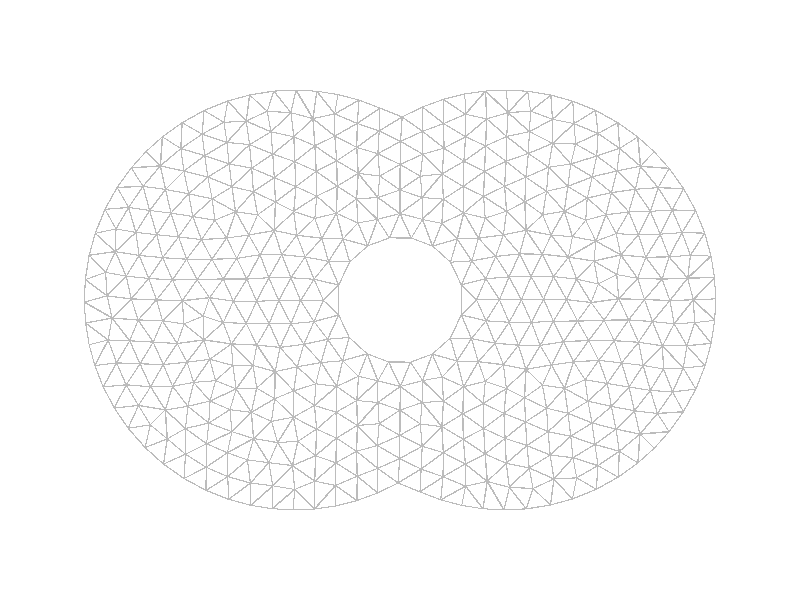 #include "colors.inc"
background { rgb <1, 1, 1> }
camera {location <0, 0, 12>up <0,1,0> right <-1.33,0,0> angle 18look_at <0, 0, 0> sky <0, 1, 0> }
cylinder { <-1.49528, 0.0970618, 0>, <-1.39895, 0.131759, 0>, 0.00255958 texture {  pigment { rgb <0.5, 0.5, 0.5> } } }
cylinder { <-1.49528, 0.0970618, 0>, <-1.47698, 0.21333, 0>, 0.0029425 texture {  pigment { rgb <0.5, 0.5, 0.5> } } }
cylinder { <-1.39895, 0.131759, 0>, <-1.47698, 0.21333, 0>, 0.00282201 texture {  pigment { rgb <0.5, 0.5, 0.5> } } }
cylinder { <-1.49995, -0.00995335, 0>, <-1.39163, 0.0197976, 0>, 0.00280838 texture {  pigment { rgb <0.5, 0.5, 0.5> } } }
cylinder { <-1.49995, -0.00995335, 0>, <-1.49528, 0.0970618, 0>, 0.00267793 texture {  pigment { rgb <0.5, 0.5, 0.5> } } }
cylinder { <-1.39163, 0.0197976, 0>, <-1.49528, 0.0970618, 0>, 0.00323201 texture {  pigment { rgb <0.5, 0.5, 0.5> } } }
cylinder { <-1.47709, -0.212827, 0>, <-1.38671, -0.190447, 0>, 0.00232771 texture {  pigment { rgb <0.5, 0.5, 0.5> } } }
cylinder { <-1.47709, -0.212827, 0>, <-1.49391, -0.110192, 0>, 0.0026001 texture {  pigment { rgb <0.5, 0.5, 0.5> } } }
cylinder { <-1.38671, -0.190447, 0>, <-1.49391, -0.110192, 0>, 0.00334781 texture {  pigment { rgb <0.5, 0.5, 0.5> } } }
cylinder { <-1.39163, 0.0197976, 0>, <-1.39895, 0.131759, 0>, 0.00280502 texture {  pigment { rgb <0.5, 0.5, 0.5> } } }
cylinder { <-1.49391, -0.110192, 0>, <-1.36811, -0.0856127, 0>, 0.00320442 texture {  pigment { rgb <0.5, 0.5, 0.5> } } }
cylinder { <-1.49391, -0.110192, 0>, <-1.49995, -0.00995335, 0>, 0.00251052 texture {  pigment { rgb <0.5, 0.5, 0.5> } } }
cylinder { <-1.36811, -0.0856127, 0>, <-1.49995, -0.00995335, 0>, 0.00380013 texture {  pigment { rgb <0.5, 0.5, 0.5> } } }
cylinder { <-1.36811, -0.0856127, 0>, <-1.39163, 0.0197976, 0>, 0.00270003 texture {  pigment { rgb <0.5, 0.5, 0.5> } } }
cylinder { <-1.44998, -0.312305, 0>, <-1.47709, -0.212827, 0>, 0.00257762 texture {  pigment { rgb <0.5, 0.5, 0.5> } } }
cylinder { <-1.44998, -0.312305, 0>, <-1.38671, -0.190447, 0>, 0.00343261 texture {  pigment { rgb <0.5, 0.5, 0.5> } } }
cylinder { <-1.38671, -0.190447, 0>, <-1.36811, -0.0856127, 0>, 0.00266179 texture {  pigment { rgb <0.5, 0.5, 0.5> } } }
cylinder { <-1.47698, 0.21333, 0>, <-1.35292, 0.230558, 0>, 0.00313125 texture {  pigment { rgb <0.5, 0.5, 0.5> } } }
cylinder { <-1.47698, 0.21333, 0>, <-1.44829, 0.317412, 0>, 0.00269909 texture {  pigment { rgb <0.5, 0.5, 0.5> } } }
cylinder { <-1.35292, 0.230558, 0>, <-1.44829, 0.317412, 0>, 0.00322476 texture {  pigment { rgb <0.5, 0.5, 0.5> } } }
cylinder { <-1.39895, 0.131759, 0>, <-1.35292, 0.230558, 0>, 0.00272492 texture {  pigment { rgb <0.5, 0.5, 0.5> } } }
cylinder { <-1.44829, 0.317412, 0>, <-1.34941, 0.338912, 0>, 0.00252977 texture {  pigment { rgb <0.5, 0.5, 0.5> } } }
cylinder { <-1.44829, 0.317412, 0>, <-1.40188, 0.431995, 0>, 0.00309066 texture {  pigment { rgb <0.5, 0.5, 0.5> } } }
cylinder { <-1.34941, 0.338912, 0>, <-1.40188, 0.431995, 0>, 0.0026713 texture {  pigment { rgb <0.5, 0.5, 0.5> } } }
cylinder { <-1.35292, 0.230558, 0>, <-1.34941, 0.338912, 0>, 0.00271028 texture {  pigment { rgb <0.5, 0.5, 0.5> } } }
cylinder { <-1.41031, -0.413928, 0>, <-1.44998, -0.312305, 0>, 0.0027273 texture {  pigment { rgb <0.5, 0.5, 0.5> } } }
cylinder { <-1.41031, -0.413928, 0>, <-1.34641, -0.299454, 0>, 0.00327756 texture {  pigment { rgb <0.5, 0.5, 0.5> } } }
cylinder { <-1.44998, -0.312305, 0>, <-1.34641, -0.299454, 0>, 0.00260923 texture {  pigment { rgb <0.5, 0.5, 0.5> } } }
cylinder { <-1.34641, -0.299454, 0>, <-1.38671, -0.190447, 0>, 0.00290547 texture {  pigment { rgb <0.5, 0.5, 0.5> } } }
cylinder { <-1.41031, -0.413928, 0>, <-1.30114, -0.404114, 0>, 0.00274032 texture {  pigment { rgb <0.5, 0.5, 0.5> } } }
cylinder { <-1.30114, -0.404114, 0>, <-1.34641, -0.299454, 0>, 0.00285078 texture {  pigment { rgb <0.5, 0.5, 0.5> } } }
cylinder { <-1.39163, 0.0197976, 0>, <-1.30078, 0.113599, 0>, 0.00326451 texture {  pigment { rgb <0.5, 0.5, 0.5> } } }
cylinder { <-1.39895, 0.131759, 0>, <-1.30078, 0.113599, 0>, 0.00249591 texture {  pigment { rgb <0.5, 0.5, 0.5> } } }
cylinder { <-1.35731, -0.514795, 0>, <-1.41031, -0.413928, 0>, 0.00284855 texture {  pigment { rgb <0.5, 0.5, 0.5> } } }
cylinder { <-1.35731, -0.514795, 0>, <-1.30114, -0.404114, 0>, 0.00310303 texture {  pigment { rgb <0.5, 0.5, 0.5> } } }
cylinder { <-1.40188, 0.431995, 0>, <-1.28968, 0.44087, 0>, 0.00281367 texture {  pigment { rgb <0.5, 0.5, 0.5> } } }
cylinder { <-1.40188, 0.431995, 0>, <-1.34406, 0.536249, 0>, 0.0029803 texture {  pigment { rgb <0.5, 0.5, 0.5> } } }
cylinder { <-1.28968, 0.44087, 0>, <-1.34406, 0.536249, 0>, 0.00274479 texture {  pigment { rgb <0.5, 0.5, 0.5> } } }
cylinder { <-1.34941, 0.338912, 0>, <-1.28968, 0.44087, 0>, 0.00295412 texture {  pigment { rgb <0.5, 0.5, 0.5> } } }
cylinder { <-1.30078, 0.113599, 0>, <-1.35292, 0.230558, 0>, 0.00320134 texture {  pigment { rgb <0.5, 0.5, 0.5> } } }
cylinder { <-1.38671, -0.190447, 0>, <-1.28431, -0.194227, 0>, 0.00256189 texture {  pigment { rgb <0.5, 0.5, 0.5> } } }
cylinder { <-1.28431, -0.194227, 0>, <-1.36811, -0.0856127, 0>, 0.00342972 texture {  pigment { rgb <0.5, 0.5, 0.5> } } }
cylinder { <-1.34641, -0.299454, 0>, <-1.28431, -0.194227, 0>, 0.00305463 texture {  pigment { rgb <0.5, 0.5, 0.5> } } }
cylinder { <-1.39163, 0.0197976, 0>, <-1.27683, 0.00519909, 0>, 0.00289309 texture {  pigment { rgb <0.5, 0.5, 0.5> } } }
cylinder { <-1.27683, 0.00519909, 0>, <-1.30078, 0.113599, 0>, 0.00277538 texture {  pigment { rgb <0.5, 0.5, 0.5> } } }
cylinder { <-1.36811, -0.0856127, 0>, <-1.27683, 0.00519909, 0>, 0.00321906 texture {  pigment { rgb <0.5, 0.5, 0.5> } } }
cylinder { <-1.35292, 0.230558, 0>, <-1.25515, 0.321956, 0>, 0.00334599 texture {  pigment { rgb <0.5, 0.5, 0.5> } } }
cylinder { <-1.34941, 0.338912, 0>, <-1.25515, 0.321956, 0>, 0.00239433 texture {  pigment { rgb <0.5, 0.5, 0.5> } } }
cylinder { <-1.28431, -0.194227, 0>, <-1.24398, -0.0951553, 0>, 0.00267412 texture {  pigment { rgb <0.5, 0.5, 0.5> } } }
cylinder { <-1.36811, -0.0856127, 0>, <-1.24398, -0.0951553, 0>, 0.00311251 texture {  pigment { rgb <0.5, 0.5, 0.5> } } }
cylinder { <-1.25515, 0.321956, 0>, <-1.28968, 0.44087, 0>, 0.00309568 texture {  pigment { rgb <0.5, 0.5, 0.5> } } }
cylinder { <-1.24398, -0.0951553, 0>, <-1.27683, 0.00519909, 0>, 0.00263985 texture {  pigment { rgb <0.5, 0.5, 0.5> } } }
cylinder { <-1.35731, -0.514795, 0>, <-1.2425, -0.50225, 0>, 0.00288737 texture {  pigment { rgb <0.5, 0.5, 0.5> } } }
cylinder { <-1.2425, -0.50225, 0>, <-1.30114, -0.404114, 0>, 0.00285797 texture {  pigment { rgb <0.5, 0.5, 0.5> } } }
cylinder { <-1.29186, -0.610707, 0>, <-1.35731, -0.514795, 0>, 0.00290297 texture {  pigment { rgb <0.5, 0.5, 0.5> } } }
cylinder { <-1.29186, -0.610707, 0>, <-1.2425, -0.50225, 0>, 0.00297897 texture {  pigment { rgb <0.5, 0.5, 0.5> } } }
cylinder { <-1.30078, 0.113599, 0>, <-1.23965, 0.212518, 0>, 0.00290708 texture {  pigment { rgb <0.5, 0.5, 0.5> } } }
cylinder { <-1.35292, 0.230558, 0>, <-1.23965, 0.212518, 0>, 0.00286736 texture {  pigment { rgb <0.5, 0.5, 0.5> } } }
cylinder { <-1.30114, -0.404114, 0>, <-1.23533, -0.303895, 0>, 0.00299732 texture {  pigment { rgb <0.5, 0.5, 0.5> } } }
cylinder { <-1.34641, -0.299454, 0>, <-1.23533, -0.303895, 0>, 0.00277912 texture {  pigment { rgb <0.5, 0.5, 0.5> } } }
cylinder { <-1.23965, 0.212518, 0>, <-1.25515, 0.321956, 0>, 0.00276323 texture {  pigment { rgb <0.5, 0.5, 0.5> } } }
cylinder { <-1.23533, -0.303895, 0>, <-1.28431, -0.194227, 0>, 0.00300266 texture {  pigment { rgb <0.5, 0.5, 0.5> } } }
cylinder { <-1.34406, 0.536249, 0>, <-1.2208, 0.541482, 0>, 0.0030843 texture {  pigment { rgb <0.5, 0.5, 0.5> } } }
cylinder { <-1.34406, 0.536249, 0>, <-1.27703, 0.629458, 0>, 0.00287014 texture {  pigment { rgb <0.5, 0.5, 0.5> } } }
cylinder { <-1.2208, 0.541482, 0>, <-1.27703, 0.629458, 0>, 0.00261034 texture {  pigment { rgb <0.5, 0.5, 0.5> } } }
cylinder { <-1.28968, 0.44087, 0>, <-1.2208, 0.541482, 0>, 0.00304828 texture {  pigment { rgb <0.5, 0.5, 0.5> } } }
cylinder { <-1.30078, 0.113599, 0>, <-1.19368, 0.102771, 0>, 0.00269112 texture {  pigment { rgb <0.5, 0.5, 0.5> } } }
cylinder { <-1.19368, 0.102771, 0>, <-1.23965, 0.212518, 0>, 0.00297465 texture {  pigment { rgb <0.5, 0.5, 0.5> } } }
cylinder { <-1.27683, 0.00519909, 0>, <-1.19368, 0.102771, 0>, 0.00320478 texture {  pigment { rgb <0.5, 0.5, 0.5> } } }
cylinder { <-1.25515, 0.321956, 0>, <-1.18949, 0.42638, 0>, 0.00308374 texture {  pigment { rgb <0.5, 0.5, 0.5> } } }
cylinder { <-1.28968, 0.44087, 0>, <-1.18949, 0.42638, 0>, 0.00253075 texture {  pigment { rgb <0.5, 0.5, 0.5> } } }
cylinder { <-1.29186, -0.610707, 0>, <-1.18637, -0.594758, 0>, 0.00266708 texture {  pigment { rgb <0.5, 0.5, 0.5> } } }
cylinder { <-1.18637, -0.594758, 0>, <-1.2425, -0.50225, 0>, 0.00270512 texture {  pigment { rgb <0.5, 0.5, 0.5> } } }
cylinder { <-1.30114, -0.404114, 0>, <-1.18505, -0.413238, 0>, 0.00291116 texture {  pigment { rgb <0.5, 0.5, 0.5> } } }
cylinder { <-1.18505, -0.413238, 0>, <-1.23533, -0.303895, 0>, 0.00300875 texture {  pigment { rgb <0.5, 0.5, 0.5> } } }
cylinder { <-1.2425, -0.50225, 0>, <-1.18505, -0.413238, 0>, 0.00264858 texture {  pigment { rgb <0.5, 0.5, 0.5> } } }
cylinder { <-1.18949, 0.42638, 0>, <-1.2208, 0.541482, 0>, 0.00298208 texture {  pigment { rgb <0.5, 0.5, 0.5> } } }
cylinder { <-1.21114, -0.70305, 0>, <-1.29186, -0.610707, 0>, 0.00306618 texture {  pigment { rgb <0.5, 0.5, 0.5> } } }
cylinder { <-1.21114, -0.70305, 0>, <-1.18637, -0.594758, 0>, 0.0027772 texture {  pigment { rgb <0.5, 0.5, 0.5> } } }
cylinder { <-1.23533, -0.303895, 0>, <-1.17285, -0.200548, 0>, 0.00301918 texture {  pigment { rgb <0.5, 0.5, 0.5> } } }
cylinder { <-1.28431, -0.194227, 0>, <-1.17285, -0.200548, 0>, 0.00279089 texture {  pigment { rgb <0.5, 0.5, 0.5> } } }
cylinder { <-1.17285, -0.200548, 0>, <-1.24398, -0.0951553, 0>, 0.00317873 texture {  pigment { rgb <0.5, 0.5, 0.5> } } }
cylinder { <-1.23965, 0.212518, 0>, <-1.15588, 0.311154, 0>, 0.00323522 texture {  pigment { rgb <0.5, 0.5, 0.5> } } }
cylinder { <-1.25515, 0.321956, 0>, <-1.15588, 0.311154, 0>, 0.00249628 texture {  pigment { rgb <0.5, 0.5, 0.5> } } }
cylinder { <-1.27683, 0.00519909, 0>, <-1.15703, 0.000180915, 0>, 0.00299754 texture {  pigment { rgb <0.5, 0.5, 0.5> } } }
cylinder { <-1.15703, 0.000180915, 0>, <-1.19368, 0.102771, 0>, 0.00272352 texture {  pigment { rgb <0.5, 0.5, 0.5> } } }
cylinder { <-1.24398, -0.0951553, 0>, <-1.15703, 0.000180915, 0>, 0.00322576 texture {  pigment { rgb <0.5, 0.5, 0.5> } } }
cylinder { <-1.15588, 0.311154, 0>, <-1.18949, 0.42638, 0>, 0.00300071 texture {  pigment { rgb <0.5, 0.5, 0.5> } } }
cylinder { <-1.2208, 0.541482, 0>, <-1.13888, 0.638734, 0>, 0.00317885 texture {  pigment { rgb <0.5, 0.5, 0.5> } } }
cylinder { <-1.27703, 0.629458, 0>, <-1.13888, 0.638734, 0>, 0.00346156 texture {  pigment { rgb <0.5, 0.5, 0.5> } } }
cylinder { <-1.27703, 0.629458, 0>, <-1.20683, 0.707388, 0>, 0.00262231 texture {  pigment { rgb <0.5, 0.5, 0.5> } } }
cylinder { <-1.13888, 0.638734, 0>, <-1.20683, 0.707388, 0>, 0.00241472 texture {  pigment { rgb <0.5, 0.5, 0.5> } } }
cylinder { <-1.19368, 0.102771, 0>, <-1.12753, 0.201613, 0>, 0.00297339 texture {  pigment { rgb <0.5, 0.5, 0.5> } } }
cylinder { <-1.23965, 0.212518, 0>, <-1.12753, 0.201613, 0>, 0.00281622 texture {  pigment { rgb <0.5, 0.5, 0.5> } } }
cylinder { <-1.17285, -0.200548, 0>, <-1.12849, -0.0985534, 0>, 0.00278054 texture {  pigment { rgb <0.5, 0.5, 0.5> } } }
cylinder { <-1.24398, -0.0951553, 0>, <-1.12849, -0.0985534, 0>, 0.00288836 texture {  pigment { rgb <0.5, 0.5, 0.5> } } }
cylinder { <-1.12849, -0.0985534, 0>, <-1.15703, 0.000180915, 0>, 0.00256939 texture {  pigment { rgb <0.5, 0.5, 0.5> } } }
cylinder { <-1.18637, -0.594758, 0>, <-1.11549, -0.523688, 0>, 0.00250933 texture {  pigment { rgb <0.5, 0.5, 0.5> } } }
cylinder { <-1.2425, -0.50225, 0>, <-1.11549, -0.523688, 0>, 0.00322011 texture {  pigment { rgb <0.5, 0.5, 0.5> } } }
cylinder { <-1.12753, 0.201613, 0>, <-1.15588, 0.311154, 0>, 0.00282872 texture {  pigment { rgb <0.5, 0.5, 0.5> } } }
cylinder { <-1.23533, -0.303895, 0>, <-1.12486, -0.307339, 0>, 0.00276323 texture {  pigment { rgb <0.5, 0.5, 0.5> } } }
cylinder { <-1.12486, -0.307339, 0>, <-1.17285, -0.200548, 0>, 0.00292701 texture {  pigment { rgb <0.5, 0.5, 0.5> } } }
cylinder { <-1.18505, -0.413238, 0>, <-1.12486, -0.307339, 0>, 0.00304526 texture {  pigment { rgb <0.5, 0.5, 0.5> } } }
cylinder { <-1.18949, 0.42638, 0>, <-1.11405, 0.526517, 0>, 0.00313433 texture {  pigment { rgb <0.5, 0.5, 0.5> } } }
cylinder { <-1.2208, 0.541482, 0>, <-1.11405, 0.526517, 0>, 0.00269474 texture {  pigment { rgb <0.5, 0.5, 0.5> } } }
cylinder { <-1.11549, -0.523688, 0>, <-1.18505, -0.413238, 0>, 0.00326315 texture {  pigment { rgb <0.5, 0.5, 0.5> } } }
cylinder { <-1.11405, 0.526517, 0>, <-1.13888, 0.638734, 0>, 0.00287328 texture {  pigment { rgb <0.5, 0.5, 0.5> } } }
cylinder { <-1.21114, -0.70305, 0>, <-1.1058, -0.661289, 0>, 0.00283293 texture {  pigment { rgb <0.5, 0.5, 0.5> } } }
cylinder { <-1.18637, -0.594758, 0>, <-1.1058, -0.661289, 0>, 0.00261227 texture {  pigment { rgb <0.5, 0.5, 0.5> } } }
cylinder { <-1.13888, 0.638734, 0>, <-1.12905, 0.777366, 0>, 0.00347451 texture {  pigment { rgb <0.5, 0.5, 0.5> } } }
cylinder { <-1.20683, 0.707388, 0>, <-1.12905, 0.777366, 0>, 0.00261561 texture {  pigment { rgb <0.5, 0.5, 0.5> } } }
cylinder { <-1.21114, -0.70305, 0>, <-1.12381, -0.781573, 0>, 0.00293597 texture {  pigment { rgb <0.5, 0.5, 0.5> } } }
cylinder { <-1.12381, -0.781573, 0>, <-1.1058, -0.661289, 0>, 0.00304065 texture {  pigment { rgb <0.5, 0.5, 0.5> } } }
cylinder { <-1.18949, 0.42638, 0>, <-1.08812, 0.413946, 0>, 0.00255325 texture {  pigment { rgb <0.5, 0.5, 0.5> } } }
cylinder { <-1.08812, 0.413946, 0>, <-1.11405, 0.526517, 0>, 0.00288799 texture {  pigment { rgb <0.5, 0.5, 0.5> } } }
cylinder { <-1.15588, 0.311154, 0>, <-1.08812, 0.413946, 0>, 0.00307792 texture {  pigment { rgb <0.5, 0.5, 0.5> } } }
cylinder { <-1.11549, -0.523688, 0>, <-1.0807, -0.411174, 0>, 0.00294428 texture {  pigment { rgb <0.5, 0.5, 0.5> } } }
cylinder { <-1.18505, -0.413238, 0>, <-1.0807, -0.411174, 0>, 0.00260928 texture {  pigment { rgb <0.5, 0.5, 0.5> } } }
cylinder { <-1.0807, -0.411174, 0>, <-1.12486, -0.307339, 0>, 0.00282086 texture {  pigment { rgb <0.5, 0.5, 0.5> } } }
cylinder { <-1.15703, 0.000180915, 0>, <-1.08087, 0.0955442, 0>, 0.00305109 texture {  pigment { rgb <0.5, 0.5, 0.5> } } }
cylinder { <-1.19368, 0.102771, 0>, <-1.08087, 0.0955442, 0>, 0.00282613 texture {  pigment { rgb <0.5, 0.5, 0.5> } } }
cylinder { <-1.08087, 0.0955442, 0>, <-1.12753, 0.201613, 0>, 0.002897 texture {  pigment { rgb <0.5, 0.5, 0.5> } } }
cylinder { <-1.1058, -0.661289, 0>, <-1.11549, -0.523688, 0>, 0.00344855 texture {  pigment { rgb <0.5, 0.5, 0.5> } } }
cylinder { <-1.12486, -0.307339, 0>, <-1.05863, -0.207242, 0>, 0.00300049 texture {  pigment { rgb <0.5, 0.5, 0.5> } } }
cylinder { <-1.17285, -0.200548, 0>, <-1.05863, -0.207242, 0>, 0.00286028 texture {  pigment { rgb <0.5, 0.5, 0.5> } } }
cylinder { <-1.05863, -0.207242, 0>, <-1.12849, -0.0985534, 0>, 0.0032301 texture {  pigment { rgb <0.5, 0.5, 0.5> } } }
cylinder { <-1.12753, 0.201613, 0>, <-1.05218, 0.300629, 0>, 0.00311077 texture {  pigment { rgb <0.5, 0.5, 0.5> } } }
cylinder { <-1.15588, 0.311154, 0>, <-1.05218, 0.300629, 0>, 0.00260599 texture {  pigment { rgb <0.5, 0.5, 0.5> } } }
cylinder { <-1.13888, 0.638734, 0>, <-1.04145, 0.721249, 0>, 0.00319199 texture {  pigment { rgb <0.5, 0.5, 0.5> } } }
cylinder { <-1.12905, 0.777366, 0>, <-1.04145, 0.721249, 0>, 0.00260082 texture {  pigment { rgb <0.5, 0.5, 0.5> } } }
cylinder { <-1.05218, 0.300629, 0>, <-1.08812, 0.413946, 0>, 0.00297204 texture {  pigment { rgb <0.5, 0.5, 0.5> } } }
cylinder { <-1.12849, -0.0985534, 0>, <-1.03442, -0.00359444, 0>, 0.00334164 texture {  pigment { rgb <0.5, 0.5, 0.5> } } }
cylinder { <-1.15703, 0.000180915, 0>, <-1.03442, -0.00359444, 0>, 0.00306665 texture {  pigment { rgb <0.5, 0.5, 0.5> } } }
cylinder { <-1.03442, -0.00359444, 0>, <-1.08087, 0.0955442, 0>, 0.00273699 texture {  pigment { rgb <0.5, 0.5, 0.5> } } }
cylinder { <-1.11405, 0.526517, 0>, <-1.02693, 0.614193, 0>, 0.00309011 texture {  pigment { rgb <0.5, 0.5, 0.5> } } }
cylinder { <-1.13888, 0.638734, 0>, <-1.02693, 0.614193, 0>, 0.00286537 texture {  pigment { rgb <0.5, 0.5, 0.5> } } }
cylinder { <-1.05863, -0.207242, 0>, <-1.02654, -0.114094, 0>, 0.00246305 texture {  pigment { rgb <0.5, 0.5, 0.5> } } }
cylinder { <-1.12849, -0.0985534, 0>, <-1.02654, -0.114094, 0>, 0.00257822 texture {  pigment { rgb <0.5, 0.5, 0.5> } } }
cylinder { <-1.1058, -0.661289, 0>, <-1.01932, -0.612065, 0>, 0.00248773 texture {  pigment { rgb <0.5, 0.5, 0.5> } } }
cylinder { <-1.01932, -0.612065, 0>, <-1.11549, -0.523688, 0>, 0.00326539 texture {  pigment { rgb <0.5, 0.5, 0.5> } } }
cylinder { <-1.12381, -0.781573, 0>, <-1.01926, -0.734668, 0>, 0.00286476 texture {  pigment { rgb <0.5, 0.5, 0.5> } } }
cylinder { <-1.01926, -0.734668, 0>, <-1.1058, -0.661289, 0>, 0.0028365 texture {  pigment { rgb <0.5, 0.5, 0.5> } } }
cylinder { <-1.02693, 0.614193, 0>, <-1.04145, 0.721249, 0>, 0.0027009 texture {  pigment { rgb <0.5, 0.5, 0.5> } } }
cylinder { <-1.08087, 0.0955442, 0>, <-1.01397, 0.194444, 0>, 0.00298509 texture {  pigment { rgb <0.5, 0.5, 0.5> } } }
cylinder { <-1.12753, 0.201613, 0>, <-1.01397, 0.194444, 0>, 0.00284481 texture {  pigment { rgb <0.5, 0.5, 0.5> } } }
cylinder { <-1.12486, -0.307339, 0>, <-1.01184, -0.296351, 0>, 0.00283864 texture {  pigment { rgb <0.5, 0.5, 0.5> } } }
cylinder { <-1.01184, -0.296351, 0>, <-1.05863, -0.207242, 0>, 0.00251616 texture {  pigment { rgb <0.5, 0.5, 0.5> } } }
cylinder { <-1.12905, 0.777366, 0>, <-1.03533, 0.844646, 0>, 0.00288428 texture {  pigment { rgb <0.5, 0.5, 0.5> } } }
cylinder { <-1.04145, 0.721249, 0>, <-1.03533, 0.844646, 0>, 0.00308873 texture {  pigment { rgb <0.5, 0.5, 0.5> } } }
cylinder { <-1.02654, -0.114094, 0>, <-1.03442, -0.00359444, 0>, 0.00276949 texture {  pigment { rgb <0.5, 0.5, 0.5> } } }
cylinder { <-1.02615, -0.850392, 0>, <-1.12381, -0.781573, 0>, 0.0029869 texture {  pigment { rgb <0.5, 0.5, 0.5> } } }
cylinder { <-1.02615, -0.850392, 0>, <-1.01926, -0.734668, 0>, 0.00289822 texture {  pigment { rgb <0.5, 0.5, 0.5> } } }
cylinder { <-1.01397, 0.194444, 0>, <-1.05218, 0.300629, 0>, 0.00282124 texture {  pigment { rgb <0.5, 0.5, 0.5> } } }
cylinder { <-1.0807, -0.411174, 0>, <-1.01184, -0.296351, 0>, 0.00334714 texture {  pigment { rgb <0.5, 0.5, 0.5> } } }
cylinder { <-1.01932, -0.612065, 0>, <-1.00802, -0.506193, 0>, 0.00266181 texture {  pigment { rgb <0.5, 0.5, 0.5> } } }
cylinder { <-1.11549, -0.523688, 0>, <-1.00802, -0.506193, 0>, 0.00272222 texture {  pigment { rgb <0.5, 0.5, 0.5> } } }
cylinder { <-1.00802, -0.506193, 0>, <-1.0807, -0.411174, 0>, 0.00299069 texture {  pigment { rgb <0.5, 0.5, 0.5> } } }
cylinder { <-1.08812, 0.413946, 0>, <-1.00442, 0.506039, 0>, 0.00311116 texture {  pigment { rgb <0.5, 0.5, 0.5> } } }
cylinder { <-1.11405, 0.526517, 0>, <-1.00442, 0.506039, 0>, 0.0027882 texture {  pigment { rgb <0.5, 0.5, 0.5> } } }
cylinder { <-1.00442, 0.506039, 0>, <-1.02693, 0.614193, 0>, 0.00276177 texture {  pigment { rgb <0.5, 0.5, 0.5> } } }
cylinder { <-1.01926, -0.734668, 0>, <-1.01932, -0.612065, 0>, 0.00306509 texture {  pigment { rgb <0.5, 0.5, 0.5> } } }
cylinder { <-1.05218, 0.300629, 0>, <-0.984717, 0.397765, 0>, 0.00295656 texture {  pigment { rgb <0.5, 0.5, 0.5> } } }
cylinder { <-1.08812, 0.413946, 0>, <-0.984717, 0.397765, 0>, 0.00261657 texture {  pigment { rgb <0.5, 0.5, 0.5> } } }
cylinder { <-1.0807, -0.411174, 0>, <-0.980457, -0.392522, 0>, 0.00254903 texture {  pigment { rgb <0.5, 0.5, 0.5> } } }
cylinder { <-0.980457, -0.392522, 0>, <-1.01184, -0.296351, 0>, 0.00252906 texture {  pigment { rgb <0.5, 0.5, 0.5> } } }
cylinder { <-0.984717, 0.397765, 0>, <-1.00442, 0.506039, 0>, 0.0027513 texture {  pigment { rgb <0.5, 0.5, 0.5> } } }
cylinder { <-1.00802, -0.506193, 0>, <-0.980457, -0.392522, 0>, 0.00292414 texture {  pigment { rgb <0.5, 0.5, 0.5> } } }
cylinder { <-1.08087, 0.0955442, 0>, <-0.964337, 0.0971945, 0>, 0.00291363 texture {  pigment { rgb <0.5, 0.5, 0.5> } } }
cylinder { <-0.964337, 0.0971945, 0>, <-1.01397, 0.194444, 0>, 0.00272956 texture {  pigment { rgb <0.5, 0.5, 0.5> } } }
cylinder { <-1.03442, -0.00359444, 0>, <-0.964337, 0.0971945, 0>, 0.00306905 texture {  pigment { rgb <0.5, 0.5, 0.5> } } }
cylinder { <-1.01397, 0.194444, 0>, <-0.943466, 0.287683, 0>, 0.00292233 texture {  pigment { rgb <0.5, 0.5, 0.5> } } }
cylinder { <-1.05218, 0.300629, 0>, <-0.943466, 0.287683, 0>, 0.00273695 texture {  pigment { rgb <0.5, 0.5, 0.5> } } }
cylinder { <-1.04145, 0.721249, 0>, <-0.940258, 0.789947, 0>, 0.00305767 texture {  pigment { rgb <0.5, 0.5, 0.5> } } }
cylinder { <-1.03533, 0.844646, 0>, <-0.940258, 0.789947, 0>, 0.002742 texture {  pigment { rgb <0.5, 0.5, 0.5> } } }
cylinder { <-1.02654, -0.114094, 0>, <-0.935685, -0.0766375, 0>, 0.00245688 texture {  pigment { rgb <0.5, 0.5, 0.5> } } }
cylinder { <-0.935685, -0.0766375, 0>, <-1.03442, -0.00359444, 0>, 0.00307047 texture {  pigment { rgb <0.5, 0.5, 0.5> } } }
cylinder { <-1.05863, -0.207242, 0>, <-0.931638, -0.189906, 0>, 0.00320434 texture {  pigment { rgb <0.5, 0.5, 0.5> } } }
cylinder { <-0.931638, -0.189906, 0>, <-1.02654, -0.114094, 0>, 0.0030367 texture {  pigment { rgb <0.5, 0.5, 0.5> } } }
cylinder { <-0.943466, 0.287683, 0>, <-0.984717, 0.397765, 0>, 0.00293894 texture {  pigment { rgb <0.5, 0.5, 0.5> } } }
cylinder { <-1.02693, 0.614193, 0>, <-0.927752, 0.687916, 0>, 0.00308937 texture {  pigment { rgb <0.5, 0.5, 0.5> } } }
cylinder { <-1.04145, 0.721249, 0>, <-0.927752, 0.687916, 0>, 0.00296206 texture {  pigment { rgb <0.5, 0.5, 0.5> } } }
cylinder { <-1.01184, -0.296351, 0>, <-0.931638, -0.189906, 0>, 0.00333199 texture {  pigment { rgb <0.5, 0.5, 0.5> } } }
cylinder { <-1.02615, -0.850392, 0>, <-0.921192, -0.796736, 0>, 0.00294692 texture {  pigment { rgb <0.5, 0.5, 0.5> } } }
cylinder { <-0.921192, -0.796736, 0>, <-1.01926, -0.734668, 0>, 0.00290153 texture {  pigment { rgb <0.5, 0.5, 0.5> } } }
cylinder { <-1.01926, -0.734668, 0>, <-0.918899, -0.684778, 0>, 0.002802 texture {  pigment { rgb <0.5, 0.5, 0.5> } } }
cylinder { <-0.918899, -0.684778, 0>, <-1.01932, -0.612065, 0>, 0.0030995 texture {  pigment { rgb <0.5, 0.5, 0.5> } } }
cylinder { <-0.927752, 0.687916, 0>, <-0.940258, 0.789947, 0>, 0.00256986 texture {  pigment { rgb <0.5, 0.5, 0.5> } } }
cylinder { <-1.00442, 0.506039, 0>, <-0.91298, 0.585463, 0>, 0.00302798 texture {  pigment { rgb <0.5, 0.5, 0.5> } } }
cylinder { <-1.02693, 0.614193, 0>, <-0.91298, 0.585463, 0>, 0.00293784 texture {  pigment { rgb <0.5, 0.5, 0.5> } } }
cylinder { <-1.03533, 0.844646, 0>, <-0.93108, 0.902314, 0>, 0.00297833 texture {  pigment { rgb <0.5, 0.5, 0.5> } } }
cylinder { <-0.940258, 0.789947, 0>, <-0.93108, 0.902314, 0>, 0.00281854 texture {  pigment { rgb <0.5, 0.5, 0.5> } } }
cylinder { <-1.01932, -0.612065, 0>, <-0.908574, -0.586171, 0>, 0.00284326 texture {  pigment { rgb <0.5, 0.5, 0.5> } } }
cylinder { <-0.908574, -0.586171, 0>, <-1.00802, -0.506193, 0>, 0.00319041 texture {  pigment { rgb <0.5, 0.5, 0.5> } } }
cylinder { <-1.03442, -0.00359444, 0>, <-0.904976, 0.0111946, 0>, 0.00325722 texture {  pigment { rgb <0.5, 0.5, 0.5> } } }
cylinder { <-0.904976, 0.0111946, 0>, <-0.964337, 0.0971945, 0>, 0.00261242 texture {  pigment { rgb <0.5, 0.5, 0.5> } } }
cylinder { <-0.931638, -0.189906, 0>, <-0.935685, -0.0766375, 0>, 0.00283353 texture {  pigment { rgb <0.5, 0.5, 0.5> } } }
cylinder { <-0.91298, 0.585463, 0>, <-0.927752, 0.687916, 0>, 0.0025878 texture {  pigment { rgb <0.5, 0.5, 0.5> } } }
cylinder { <-0.935685, -0.0766375, 0>, <-0.904976, 0.0111946, 0>, 0.00232614 texture {  pigment { rgb <0.5, 0.5, 0.5> } } }
cylinder { <-1.01184, -0.296351, 0>, <-0.904008, -0.28283, 0>, 0.00271699 texture {  pigment { rgb <0.5, 0.5, 0.5> } } }
cylinder { <-0.904008, -0.28283, 0>, <-0.931638, -0.189906, 0>, 0.00242361 texture {  pigment { rgb <0.5, 0.5, 0.5> } } }
cylinder { <-1.00802, -0.506193, 0>, <-0.902527, -0.481199, 0>, 0.00271033 texture {  pigment { rgb <0.5, 0.5, 0.5> } } }
cylinder { <-0.902527, -0.481199, 0>, <-0.980457, -0.392522, 0>, 0.00295135 texture {  pigment { rgb <0.5, 0.5, 0.5> } } }
cylinder { <-0.921607, -0.906779, 0>, <-1.02615, -0.850392, 0>, 0.00296948 texture {  pigment { rgb <0.5, 0.5, 0.5> } } }
cylinder { <-0.921607, -0.906779, 0>, <-0.921192, -0.796736, 0>, 0.00275109 texture {  pigment { rgb <0.5, 0.5, 0.5> } } }
cylinder { <-0.921192, -0.796736, 0>, <-0.918899, -0.684778, 0>, 0.00279954 texture {  pigment { rgb <0.5, 0.5, 0.5> } } }
cylinder { <-0.918899, -0.684778, 0>, <-0.908574, -0.586171, 0>, 0.00247864 texture {  pigment { rgb <0.5, 0.5, 0.5> } } }
cylinder { <-0.980457, -0.392522, 0>, <-0.904008, -0.28283, 0>, 0.0033426 texture {  pigment { rgb <0.5, 0.5, 0.5> } } }
cylinder { <-0.908574, -0.586171, 0>, <-0.902527, -0.481199, 0>, 0.00262866 texture {  pigment { rgb <0.5, 0.5, 0.5> } } }
cylinder { <-1.01397, 0.194444, 0>, <-0.893508, 0.19391, 0>, 0.00301151 texture {  pigment { rgb <0.5, 0.5, 0.5> } } }
cylinder { <-0.893508, 0.19391, 0>, <-0.943466, 0.287683, 0>, 0.00265626 texture {  pigment { rgb <0.5, 0.5, 0.5> } } }
cylinder { <-0.964337, 0.0971945, 0>, <-0.893508, 0.19391, 0>, 0.00299693 texture {  pigment { rgb <0.5, 0.5, 0.5> } } }
cylinder { <-0.984717, 0.397765, 0>, <-0.892512, 0.481593, 0>, 0.00311537 texture {  pigment { rgb <0.5, 0.5, 0.5> } } }
cylinder { <-1.00442, 0.506039, 0>, <-0.892512, 0.481593, 0>, 0.00286371 texture {  pigment { rgb <0.5, 0.5, 0.5> } } }
cylinder { <-0.892512, 0.481593, 0>, <-0.91298, 0.585463, 0>, 0.00264669 texture {  pigment { rgb <0.5, 0.5, 0.5> } } }
cylinder { <-0.943466, 0.287683, 0>, <-0.879535, 0.380128, 0>, 0.00280993 texture {  pigment { rgb <0.5, 0.5, 0.5> } } }
cylinder { <-0.984717, 0.397765, 0>, <-0.879535, 0.380128, 0>, 0.00266627 texture {  pigment { rgb <0.5, 0.5, 0.5> } } }
cylinder { <-0.879535, 0.380128, 0>, <-0.892512, 0.481593, 0>, 0.00255728 texture {  pigment { rgb <0.5, 0.5, 0.5> } } }
cylinder { <-0.902527, -0.481199, 0>, <-0.876447, -0.384395, 0>, 0.00250639 texture {  pigment { rgb <0.5, 0.5, 0.5> } } }
cylinder { <-0.980457, -0.392522, 0>, <-0.876447, -0.384395, 0>, 0.00260817 texture {  pigment { rgb <0.5, 0.5, 0.5> } } }
cylinder { <-0.876447, -0.384395, 0>, <-0.904008, -0.28283, 0>, 0.00263094 texture {  pigment { rgb <0.5, 0.5, 0.5> } } }
cylinder { <-0.904976, 0.0111946, 0>, <-0.840189, 0.100011, 0>, 0.00274837 texture {  pigment { rgb <0.5, 0.5, 0.5> } } }
cylinder { <-0.964337, 0.0971945, 0>, <-0.840189, 0.100011, 0>, 0.00310449 texture {  pigment { rgb <0.5, 0.5, 0.5> } } }
cylinder { <-0.840189, 0.100011, 0>, <-0.893508, 0.19391, 0>, 0.00269955 texture {  pigment { rgb <0.5, 0.5, 0.5> } } }
cylinder { <-0.931638, -0.189906, 0>, <-0.839898, -0.107562, 0>, 0.00308187 texture {  pigment { rgb <0.5, 0.5, 0.5> } } }
cylinder { <-0.935685, -0.0766375, 0>, <-0.839898, -0.107562, 0>, 0.00251637 texture {  pigment { rgb <0.5, 0.5, 0.5> } } }
cylinder { <-0.940258, 0.789947, 0>, <-0.836569, 0.846363, 0>, 0.00295109 texture {  pigment { rgb <0.5, 0.5, 0.5> } } }
cylinder { <-0.836569, 0.846363, 0>, <-0.93108, 0.902314, 0>, 0.00274577 texture {  pigment { rgb <0.5, 0.5, 0.5> } } }
cylinder { <-0.943466, 0.287683, 0>, <-0.823792, 0.295445, 0>, 0.00299813 texture {  pigment { rgb <0.5, 0.5, 0.5> } } }
cylinder { <-0.823792, 0.295445, 0>, <-0.879535, 0.380128, 0>, 0.00253458 texture {  pigment { rgb <0.5, 0.5, 0.5> } } }
cylinder { <-0.927752, 0.687916, 0>, <-0.82253, 0.750684, 0>, 0.00306304 texture {  pigment { rgb <0.5, 0.5, 0.5> } } }
cylinder { <-0.82253, 0.750684, 0>, <-0.940258, 0.789947, 0>, 0.00310257 texture {  pigment { rgb <0.5, 0.5, 0.5> } } }
cylinder { <-0.921192, -0.796736, 0>, <-0.820367, -0.727625, 0>, 0.00305594 texture {  pigment { rgb <0.5, 0.5, 0.5> } } }
cylinder { <-0.918899, -0.684778, 0>, <-0.820367, -0.727625, 0>, 0.00268612 texture {  pigment { rgb <0.5, 0.5, 0.5> } } }
cylinder { <-0.921607, -0.906779, 0>, <-0.818364, -0.841294, 0>, 0.00305648 texture {  pigment { rgb <0.5, 0.5, 0.5> } } }
cylinder { <-0.921192, -0.796736, 0>, <-0.818364, -0.841294, 0>, 0.00280169 texture {  pigment { rgb <0.5, 0.5, 0.5> } } }
cylinder { <-0.893508, 0.19391, 0>, <-0.823792, 0.295445, 0>, 0.00307913 texture {  pigment { rgb <0.5, 0.5, 0.5> } } }
cylinder { <-0.91298, 0.585463, 0>, <-0.811903, 0.648226, 0>, 0.00297444 texture {  pigment { rgb <0.5, 0.5, 0.5> } } }
cylinder { <-0.811903, 0.648226, 0>, <-0.927752, 0.687916, 0>, 0.00306148 texture {  pigment { rgb <0.5, 0.5, 0.5> } } }
cylinder { <-0.839898, -0.107562, 0>, <-0.904976, 0.0111946, 0>, 0.00338548 texture {  pigment { rgb <0.5, 0.5, 0.5> } } }
cylinder { <-0.82253, 0.750684, 0>, <-0.836569, 0.846363, 0>, 0.00241758 texture {  pigment { rgb <0.5, 0.5, 0.5> } } }
cylinder { <-0.836569, 0.846363, 0>, <-0.818396, 0.947958, 0>, 0.00258019 texture {  pigment { rgb <0.5, 0.5, 0.5> } } }
cylinder { <-0.93108, 0.902314, 0>, <-0.818396, 0.947958, 0>, 0.00303943 texture {  pigment { rgb <0.5, 0.5, 0.5> } } }
cylinder { <-0.908574, -0.586171, 0>, <-0.808139, -0.522528, 0>, 0.00297255 texture {  pigment { rgb <0.5, 0.5, 0.5> } } }
cylinder { <-0.902527, -0.481199, 0>, <-0.808139, -0.522528, 0>, 0.00257601 texture {  pigment { rgb <0.5, 0.5, 0.5> } } }
cylinder { <-0.892512, 0.481593, 0>, <-0.79883, 0.539503, 0>, 0.0027534 texture {  pigment { rgb <0.5, 0.5, 0.5> } } }
cylinder { <-0.79883, 0.539503, 0>, <-0.91298, 0.585463, 0>, 0.00307637 texture {  pigment { rgb <0.5, 0.5, 0.5> } } }
cylinder { <-0.904008, -0.28283, 0>, <-0.801498, -0.20917, 0>, 0.00315576 texture {  pigment { rgb <0.5, 0.5, 0.5> } } }
cylinder { <-0.931638, -0.189906, 0>, <-0.801498, -0.20917, 0>, 0.00328894 texture {  pigment { rgb <0.5, 0.5, 0.5> } } }
cylinder { <-0.918899, -0.684778, 0>, <-0.798366, -0.627477, 0>, 0.00333652 texture {  pigment { rgb <0.5, 0.5, 0.5> } } }
cylinder { <-0.908574, -0.586171, 0>, <-0.798366, -0.627477, 0>, 0.00294236 texture {  pigment { rgb <0.5, 0.5, 0.5> } } }
cylinder { <-0.811903, 0.648226, 0>, <-0.82253, 0.750684, 0>, 0.00257518 texture {  pigment { rgb <0.5, 0.5, 0.5> } } }
cylinder { <-0.876447, -0.384395, 0>, <-0.79446, -0.31089, 0>, 0.00275282 texture {  pigment { rgb <0.5, 0.5, 0.5> } } }
cylinder { <-0.904008, -0.28283, 0>, <-0.79446, -0.31089, 0>, 0.0028271 texture {  pigment { rgb <0.5, 0.5, 0.5> } } }
cylinder { <-0.818364, -0.841294, 0>, <-0.820367, -0.727625, 0>, 0.00284217 texture {  pigment { rgb <0.5, 0.5, 0.5> } } }
cylinder { <-0.921607, -0.906779, 0>, <-0.814352, -0.949306, 0>, 0.00288446 texture {  pigment { rgb <0.5, 0.5, 0.5> } } }
cylinder { <-0.814352, -0.949306, 0>, <-0.818364, -0.841294, 0>, 0.00270217 texture {  pigment { rgb <0.5, 0.5, 0.5> } } }
cylinder { <-0.801498, -0.20917, 0>, <-0.839898, -0.107562, 0>, 0.00271554 texture {  pigment { rgb <0.5, 0.5, 0.5> } } }
cylinder { <-0.820367, -0.727625, 0>, <-0.798366, -0.627477, 0>, 0.00256341 texture {  pigment { rgb <0.5, 0.5, 0.5> } } }
cylinder { <-0.839898, -0.107562, 0>, <-0.791765, -0.00545155, 0>, 0.00282217 texture {  pigment { rgb <0.5, 0.5, 0.5> } } }
cylinder { <-0.904976, 0.0111946, 0>, <-0.791765, -0.00545155, 0>, 0.00286072 texture {  pigment { rgb <0.5, 0.5, 0.5> } } }
cylinder { <-0.79883, 0.539503, 0>, <-0.811903, 0.648226, 0>, 0.00273767 texture {  pigment { rgb <0.5, 0.5, 0.5> } } }
cylinder { <-0.798366, -0.627477, 0>, <-0.808139, -0.522528, 0>, 0.00263507 texture {  pigment { rgb <0.5, 0.5, 0.5> } } }
cylinder { <-0.791765, -0.00545155, 0>, <-0.840189, 0.100011, 0>, 0.0029012 texture {  pigment { rgb <0.5, 0.5, 0.5> } } }
cylinder { <-0.879535, 0.380128, 0>, <-0.781143, 0.420677, 0>, 0.00266049 texture {  pigment { rgb <0.5, 0.5, 0.5> } } }
cylinder { <-0.781143, 0.420677, 0>, <-0.892512, 0.481593, 0>, 0.00317351 texture {  pigment { rgb <0.5, 0.5, 0.5> } } }
cylinder { <-0.79446, -0.31089, 0>, <-0.801498, -0.20917, 0>, 0.00254909 texture {  pigment { rgb <0.5, 0.5, 0.5> } } }
cylinder { <-0.823792, 0.295445, 0>, <-0.781143, 0.420677, 0>, 0.00330737 texture {  pigment { rgb <0.5, 0.5, 0.5> } } }
cylinder { <-0.781143, 0.420677, 0>, <-0.79883, 0.539503, 0>, 0.00300339 texture {  pigment { rgb <0.5, 0.5, 0.5> } } }
cylinder { <-0.876447, -0.384395, 0>, <-0.778276, -0.423314, 0>, 0.00264013 texture {  pigment { rgb <0.5, 0.5, 0.5> } } }
cylinder { <-0.778276, -0.423314, 0>, <-0.79446, -0.31089, 0>, 0.00283957 texture {  pigment { rgb <0.5, 0.5, 0.5> } } }
cylinder { <-0.902527, -0.481199, 0>, <-0.778276, -0.423314, 0>, 0.00342684 texture {  pigment { rgb <0.5, 0.5, 0.5> } } }
cylinder { <-0.808139, -0.522528, 0>, <-0.778276, -0.423314, 0>, 0.00259027 texture {  pigment { rgb <0.5, 0.5, 0.5> } } }
cylinder { <-0.893508, 0.19391, 0>, <-0.775594, 0.198307, 0>, 0.00294991 texture {  pigment { rgb <0.5, 0.5, 0.5> } } }
cylinder { <-0.775594, 0.198307, 0>, <-0.823792, 0.295445, 0>, 0.00271095 texture {  pigment { rgb <0.5, 0.5, 0.5> } } }
cylinder { <-0.840189, 0.100011, 0>, <-0.775594, 0.198307, 0>, 0.00294053 texture {  pigment { rgb <0.5, 0.5, 0.5> } } }
cylinder { <-0.801498, -0.20917, 0>, <-0.730727, -0.111539, 0>, 0.00301457 texture {  pigment { rgb <0.5, 0.5, 0.5> } } }
cylinder { <-0.839898, -0.107562, 0>, <-0.730727, -0.111539, 0>, 0.00273109 texture {  pigment { rgb <0.5, 0.5, 0.5> } } }
cylinder { <-0.818364, -0.841294, 0>, <-0.72511, -0.761673, 0>, 0.00306551 texture {  pigment { rgb <0.5, 0.5, 0.5> } } }
cylinder { <-0.820367, -0.727625, 0>, <-0.72511, -0.761673, 0>, 0.00252898 texture {  pigment { rgb <0.5, 0.5, 0.5> } } }
cylinder { <-0.836569, 0.846363, 0>, <-0.730689, 0.852348, 0>, 0.00265123 texture {  pigment { rgb <0.5, 0.5, 0.5> } } }
cylinder { <-0.730689, 0.852348, 0>, <-0.818396, 0.947958, 0>, 0.00324363 texture {  pigment { rgb <0.5, 0.5, 0.5> } } }
cylinder { <-0.730727, -0.111539, 0>, <-0.791765, -0.00545155, 0>, 0.00305984 texture {  pigment { rgb <0.5, 0.5, 0.5> } } }
cylinder { <-0.840189, 0.100011, 0>, <-0.72767, 0.0996658, 0>, 0.002813 texture {  pigment { rgb <0.5, 0.5, 0.5> } } }
cylinder { <-0.72767, 0.0996658, 0>, <-0.775594, 0.198307, 0>, 0.00274167 texture {  pigment { rgb <0.5, 0.5, 0.5> } } }
cylinder { <-0.791765, -0.00545155, 0>, <-0.72767, 0.0996658, 0>, 0.00307793 texture {  pigment { rgb <0.5, 0.5, 0.5> } } }
cylinder { <-0.82253, 0.750684, 0>, <-0.730689, 0.852348, 0>, 0.00342513 texture {  pigment { rgb <0.5, 0.5, 0.5> } } }
cylinder { <-0.823792, 0.295445, 0>, <-0.718704, 0.309465, 0>, 0.00265046 texture {  pigment { rgb <0.5, 0.5, 0.5> } } }
cylinder { <-0.718704, 0.309465, 0>, <-0.781143, 0.420677, 0>, 0.00318852 texture {  pigment { rgb <0.5, 0.5, 0.5> } } }
cylinder { <-0.814352, -0.949306, 0>, <-0.710751, -0.871881, 0>, 0.00323341 texture {  pigment { rgb <0.5, 0.5, 0.5> } } }
cylinder { <-0.818364, -0.841294, 0>, <-0.710751, -0.871881, 0>, 0.00279687 texture {  pigment { rgb <0.5, 0.5, 0.5> } } }
cylinder { <-0.811903, 0.648226, 0>, <-0.714883, 0.740192, 0>, 0.00334202 texture {  pigment { rgb <0.5, 0.5, 0.5> } } }
cylinder { <-0.82253, 0.750684, 0>, <-0.714883, 0.740192, 0>, 0.00270394 texture {  pigment { rgb <0.5, 0.5, 0.5> } } }
cylinder { <-0.775594, 0.198307, 0>, <-0.718704, 0.309465, 0>, 0.00312175 texture {  pigment { rgb <0.5, 0.5, 0.5> } } }
cylinder { <-0.79883, 0.539503, 0>, <-0.704705, 0.628027, 0>, 0.00323032 texture {  pigment { rgb <0.5, 0.5, 0.5> } } }
cylinder { <-0.811903, 0.648226, 0>, <-0.704705, 0.628027, 0>, 0.00272711 texture {  pigment { rgb <0.5, 0.5, 0.5> } } }
cylinder { <-0.798366, -0.627477, 0>, <-0.706242, -0.535122, 0>, 0.00326114 texture {  pigment { rgb <0.5, 0.5, 0.5> } } }
cylinder { <-0.808139, -0.522528, 0>, <-0.706242, -0.535122, 0>, 0.0025668 texture {  pigment { rgb <0.5, 0.5, 0.5> } } }
cylinder { <-0.730689, 0.852348, 0>, <-0.714729, 0.976674, 0>, 0.00313364 texture {  pigment { rgb <0.5, 0.5, 0.5> } } }
cylinder { <-0.818396, 0.947958, 0>, <-0.714729, 0.976674, 0>, 0.00268925 texture {  pigment { rgb <0.5, 0.5, 0.5> } } }
cylinder { <-0.714883, 0.740192, 0>, <-0.730689, 0.852348, 0>, 0.00283161 texture {  pigment { rgb <0.5, 0.5, 0.5> } } }
cylinder { <-0.710751, -0.871881, 0>, <-0.72511, -0.761673, 0>, 0.00277848 texture {  pigment { rgb <0.5, 0.5, 0.5> } } }
cylinder { <-0.814352, -0.949306, 0>, <-0.70824, -0.978078, 0>, 0.00274858 texture {  pigment { rgb <0.5, 0.5, 0.5> } } }
cylinder { <-0.70824, -0.978078, 0>, <-0.710751, -0.871881, 0>, 0.00265567 texture {  pigment { rgb <0.5, 0.5, 0.5> } } }
cylinder { <-0.706242, -0.535122, 0>, <-0.778276, -0.423314, 0>, 0.00332509 texture {  pigment { rgb <0.5, 0.5, 0.5> } } }
cylinder { <-0.781143, 0.420677, 0>, <-0.696659, 0.51609, 0>, 0.00318603 texture {  pigment { rgb <0.5, 0.5, 0.5> } } }
cylinder { <-0.79883, 0.539503, 0>, <-0.696659, 0.51609, 0>, 0.00262047 texture {  pigment { rgb <0.5, 0.5, 0.5> } } }
cylinder { <-0.820367, -0.727625, 0>, <-0.695784, -0.659758, 0>, 0.00354674 texture {  pigment { rgb <0.5, 0.5, 0.5> } } }
cylinder { <-0.798366, -0.627477, 0>, <-0.695784, -0.659758, 0>, 0.00268852 texture {  pigment { rgb <0.5, 0.5, 0.5> } } }
cylinder { <-0.72511, -0.761673, 0>, <-0.695784, -0.659758, 0>, 0.00265127 texture {  pigment { rgb <0.5, 0.5, 0.5> } } }
cylinder { <-0.704705, 0.628027, 0>, <-0.714883, 0.740192, 0>, 0.00281564 texture {  pigment { rgb <0.5, 0.5, 0.5> } } }
cylinder { <-0.778276, -0.423314, 0>, <-0.698541, -0.311536, 0>, 0.00343256 texture {  pigment { rgb <0.5, 0.5, 0.5> } } }
cylinder { <-0.79446, -0.31089, 0>, <-0.698541, -0.311536, 0>, 0.00239805 texture {  pigment { rgb <0.5, 0.5, 0.5> } } }
cylinder { <-0.698541, -0.311536, 0>, <-0.801498, -0.20917, 0>, 0.00362966 texture {  pigment { rgb <0.5, 0.5, 0.5> } } }
cylinder { <-0.696659, 0.51609, 0>, <-0.704705, 0.628027, 0>, 0.00280564 texture {  pigment { rgb <0.5, 0.5, 0.5> } } }
cylinder { <-0.730727, -0.111539, 0>, <-0.68135, -0.00579106, 0>, 0.00291771 texture {  pigment { rgb <0.5, 0.5, 0.5> } } }
cylinder { <-0.791765, -0.00545155, 0>, <-0.68135, -0.00579106, 0>, 0.00276039 texture {  pigment { rgb <0.5, 0.5, 0.5> } } }
cylinder { <-0.68135, -0.00579106, 0>, <-0.72767, 0.0996658, 0>, 0.00287953 texture {  pigment { rgb <0.5, 0.5, 0.5> } } }
cylinder { <-0.698541, -0.311536, 0>, <-0.680034, -0.214587, 0>, 0.00246748 texture {  pigment { rgb <0.5, 0.5, 0.5> } } }
cylinder { <-0.801498, -0.20917, 0>, <-0.680034, -0.214587, 0>, 0.00303961 texture {  pigment { rgb <0.5, 0.5, 0.5> } } }
cylinder { <-0.680034, -0.214587, 0>, <-0.730727, -0.111539, 0>, 0.00287105 texture {  pigment { rgb <0.5, 0.5, 0.5> } } }
cylinder { <-0.718704, 0.309465, 0>, <-0.676551, 0.405625, 0>, 0.00262485 texture {  pigment { rgb <0.5, 0.5, 0.5> } } }
cylinder { <-0.781143, 0.420677, 0>, <-0.676551, 0.405625, 0>, 0.00264174 texture {  pigment { rgb <0.5, 0.5, 0.5> } } }
cylinder { <-0.695784, -0.659758, 0>, <-0.706242, -0.535122, 0>, 0.00312683 texture {  pigment { rgb <0.5, 0.5, 0.5> } } }
cylinder { <-0.778276, -0.423314, 0>, <-0.681044, -0.41935, 0>, 0.00243282 texture {  pigment { rgb <0.5, 0.5, 0.5> } } }
cylinder { <-0.681044, -0.41935, 0>, <-0.698541, -0.311536, 0>, 0.00273062 texture {  pigment { rgb <0.5, 0.5, 0.5> } } }
cylinder { <-0.706242, -0.535122, 0>, <-0.681044, -0.41935, 0>, 0.00296206 texture {  pigment { rgb <0.5, 0.5, 0.5> } } }
cylinder { <-0.676551, 0.405625, 0>, <-0.696659, 0.51609, 0>, 0.00280701 texture {  pigment { rgb <0.5, 0.5, 0.5> } } }
cylinder { <-0.72767, 0.0996658, 0>, <-0.665088, 0.215739, 0>, 0.00329672 texture {  pigment { rgb <0.5, 0.5, 0.5> } } }
cylinder { <-0.775594, 0.198307, 0>, <-0.665088, 0.215739, 0>, 0.0027968 texture {  pigment { rgb <0.5, 0.5, 0.5> } } }
cylinder { <-0.665088, 0.215739, 0>, <-0.718704, 0.309465, 0>, 0.00269945 texture {  pigment { rgb <0.5, 0.5, 0.5> } } }
cylinder { <-0.730689, 0.852348, 0>, <-0.631, 0.899191, 0>, 0.00275365 texture {  pigment { rgb <0.5, 0.5, 0.5> } } }
cylinder { <-0.631, 0.899191, 0>, <-0.714729, 0.976674, 0>, 0.002852 texture {  pigment { rgb <0.5, 0.5, 0.5> } } }
cylinder { <-0.710751, -0.871881, 0>, <-0.623202, -0.774932, 0>, 0.00326572 texture {  pigment { rgb <0.5, 0.5, 0.5> } } }
cylinder { <-0.72511, -0.761673, 0>, <-0.623202, -0.774932, 0>, 0.00256917 texture {  pigment { rgb <0.5, 0.5, 0.5> } } }
cylinder { <-0.714883, 0.740192, 0>, <-0.613142, 0.801299, 0>, 0.00296703 texture {  pigment { rgb <0.5, 0.5, 0.5> } } }
cylinder { <-0.613142, 0.801299, 0>, <-0.730689, 0.852348, 0>, 0.00320382 texture {  pigment { rgb <0.5, 0.5, 0.5> } } }
cylinder { <-0.72767, 0.0996658, 0>, <-0.623451, 0.106322, 0>, 0.00261079 texture {  pigment { rgb <0.5, 0.5, 0.5> } } }
cylinder { <-0.623451, 0.106322, 0>, <-0.665088, 0.215739, 0>, 0.00292678 texture {  pigment { rgb <0.5, 0.5, 0.5> } } }
cylinder { <-0.680034, -0.214587, 0>, <-0.621632, -0.113132, 0>, 0.00292662 texture {  pigment { rgb <0.5, 0.5, 0.5> } } }
cylinder { <-0.730727, -0.111539, 0>, <-0.621632, -0.113132, 0>, 0.00272767 texture {  pigment { rgb <0.5, 0.5, 0.5> } } }
cylinder { <-0.621632, -0.113132, 0>, <-0.68135, -0.00579106, 0>, 0.00307085 texture {  pigment { rgb <0.5, 0.5, 0.5> } } }
cylinder { <-0.695784, -0.659758, 0>, <-0.610605, -0.578283, 0>, 0.00294677 texture {  pigment { rgb <0.5, 0.5, 0.5> } } }
cylinder { <-0.706242, -0.535122, 0>, <-0.610605, -0.578283, 0>, 0.00262313 texture {  pigment { rgb <0.5, 0.5, 0.5> } } }
cylinder { <-0.68135, -0.00579106, 0>, <-0.623451, 0.106322, 0>, 0.00315453 texture {  pigment { rgb <0.5, 0.5, 0.5> } } }
cylinder { <-0.704705, 0.628027, 0>, <-0.604634, 0.695176, 0>, 0.00301282 texture {  pigment { rgb <0.5, 0.5, 0.5> } } }
cylinder { <-0.604634, 0.695176, 0>, <-0.714883, 0.740192, 0>, 0.00297712 texture {  pigment { rgb <0.5, 0.5, 0.5> } } }
cylinder { <-0.623202, -0.774932, 0>, <-0.695784, -0.659758, 0>, 0.00340342 texture {  pigment { rgb <0.5, 0.5, 0.5> } } }
cylinder { <-0.613142, 0.801299, 0>, <-0.631, 0.899191, 0>, 0.00248768 texture {  pigment { rgb <0.5, 0.5, 0.5> } } }
cylinder { <-0.718704, 0.309465, 0>, <-0.59774, 0.330965, 0>, 0.0030715 texture {  pigment { rgb <0.5, 0.5, 0.5> } } }
cylinder { <-0.59774, 0.330965, 0>, <-0.676551, 0.405625, 0>, 0.00271399 texture {  pigment { rgb <0.5, 0.5, 0.5> } } }
cylinder { <-0.696659, 0.51609, 0>, <-0.597294, 0.582456, 0>, 0.00298724 texture {  pigment { rgb <0.5, 0.5, 0.5> } } }
cylinder { <-0.597294, 0.582456, 0>, <-0.704705, 0.628027, 0>, 0.00291695 texture {  pigment { rgb <0.5, 0.5, 0.5> } } }
cylinder { <-0.681044, -0.41935, 0>, <-0.593348, -0.341298, 0>, 0.00293499 texture {  pigment { rgb <0.5, 0.5, 0.5> } } }
cylinder { <-0.698541, -0.311536, 0>, <-0.593348, -0.341298, 0>, 0.00273304 texture {  pigment { rgb <0.5, 0.5, 0.5> } } }
cylinder { <-0.706242, -0.535122, 0>, <-0.595612, -0.470426, 0>, 0.00320395 texture {  pigment { rgb <0.5, 0.5, 0.5> } } }
cylinder { <-0.681044, -0.41935, 0>, <-0.595612, -0.470426, 0>, 0.00248838 texture {  pigment { rgb <0.5, 0.5, 0.5> } } }
cylinder { <-0.604634, 0.695176, 0>, <-0.613142, 0.801299, 0>, 0.00266158 texture {  pigment { rgb <0.5, 0.5, 0.5> } } }
cylinder { <-0.70824, -0.978078, 0>, <-0.604407, -0.884969, 0>, 0.00348663 texture {  pigment { rgb <0.5, 0.5, 0.5> } } }
cylinder { <-0.710751, -0.871881, 0>, <-0.604407, -0.884969, 0>, 0.00267866 texture {  pigment { rgb <0.5, 0.5, 0.5> } } }
cylinder { <-0.604407, -0.884969, 0>, <-0.623202, -0.774932, 0>, 0.00279077 texture {  pigment { rgb <0.5, 0.5, 0.5> } } }
cylinder { <-0.631, 0.899191, 0>, <-0.599778, 0.99501, 0>, 0.00251942 texture {  pigment { rgb <0.5, 0.5, 0.5> } } }
cylinder { <-0.714729, 0.976674, 0>, <-0.599778, 0.99501, 0>, 0.00291011 texture {  pigment { rgb <0.5, 0.5, 0.5> } } }
cylinder { <-0.665088, 0.215739, 0>, <-0.59774, 0.330965, 0>, 0.00333662 texture {  pigment { rgb <0.5, 0.5, 0.5> } } }
cylinder { <-0.676551, 0.405625, 0>, <-0.591726, 0.466826, 0>, 0.00261496 texture {  pigment { rgb <0.5, 0.5, 0.5> } } }
cylinder { <-0.591726, 0.466826, 0>, <-0.696659, 0.51609, 0>, 0.00289807 texture {  pigment { rgb <0.5, 0.5, 0.5> } } }
cylinder { <-0.70824, -0.978078, 0>, <-0.607581, -0.994196, 0>, 0.00254855 texture {  pigment { rgb <0.5, 0.5, 0.5> } } }
cylinder { <-0.607581, -0.994196, 0>, <-0.604407, -0.884969, 0>, 0.00273184 texture {  pigment { rgb <0.5, 0.5, 0.5> } } }
cylinder { <-0.597294, 0.582456, 0>, <-0.604634, 0.695176, 0>, 0.00282398 texture {  pigment { rgb <0.5, 0.5, 0.5> } } }
cylinder { <-0.610605, -0.578283, 0>, <-0.595612, -0.470426, 0>, 0.00272235 texture {  pigment { rgb <0.5, 0.5, 0.5> } } }
cylinder { <-0.623202, -0.774932, 0>, <-0.581302, -0.679207, 0>, 0.00261234 texture {  pigment { rgb <0.5, 0.5, 0.5> } } }
cylinder { <-0.695784, -0.659758, 0>, <-0.581302, -0.679207, 0>, 0.00290305 texture {  pigment { rgb <0.5, 0.5, 0.5> } } }
cylinder { <-0.581302, -0.679207, 0>, <-0.610605, -0.578283, 0>, 0.00262729 texture {  pigment { rgb <0.5, 0.5, 0.5> } } }
cylinder { <-0.68135, -0.00579106, 0>, <-0.576274, -0.00250165, 0>, 0.00262817 texture {  pigment { rgb <0.5, 0.5, 0.5> } } }
cylinder { <-0.576274, -0.00250165, 0>, <-0.623451, 0.106322, 0>, 0.00296524 texture {  pigment { rgb <0.5, 0.5, 0.5> } } }
cylinder { <-0.593348, -0.341298, 0>, <-0.680034, -0.214587, 0>, 0.00383815 texture {  pigment { rgb <0.5, 0.5, 0.5> } } }
cylinder { <-0.595612, -0.470426, 0>, <-0.593348, -0.341298, 0>, 0.00322869 texture {  pigment { rgb <0.5, 0.5, 0.5> } } }
cylinder { <-0.591726, 0.466826, 0>, <-0.597294, 0.582456, 0>, 0.00289411 texture {  pigment { rgb <0.5, 0.5, 0.5> } } }
cylinder { <-0.59774, 0.330965, 0>, <-0.591726, 0.466826, 0>, 0.00339984 texture {  pigment { rgb <0.5, 0.5, 0.5> } } }
cylinder { <-0.621632, -0.113132, 0>, <-0.576274, -0.00250165, 0>, 0.00298918 texture {  pigment { rgb <0.5, 0.5, 0.5> } } }
cylinder { <-0.593348, -0.341298, 0>, <-0.570311, -0.225861, 0>, 0.00294285 texture {  pigment { rgb <0.5, 0.5, 0.5> } } }
cylinder { <-0.680034, -0.214587, 0>, <-0.570311, -0.225861, 0>, 0.00275752 texture {  pigment { rgb <0.5, 0.5, 0.5> } } }
cylinder { <-0.570311, -0.225861, 0>, <-0.621632, -0.113132, 0>, 0.00309654 texture {  pigment { rgb <0.5, 0.5, 0.5> } } }
cylinder { <-0.623451, 0.106322, 0>, <-0.562066, 0.21567, 0>, 0.00313499 texture {  pigment { rgb <0.5, 0.5, 0.5> } } }
cylinder { <-0.665088, 0.215739, 0>, <-0.562066, 0.21567, 0>, 0.00257555 texture {  pigment { rgb <0.5, 0.5, 0.5> } } }
cylinder { <-0.562066, 0.21567, 0>, <-0.59774, 0.330965, 0>, 0.00301719 texture {  pigment { rgb <0.5, 0.5, 0.5> } } }
cylinder { <-0.613142, 0.801299, 0>, <-0.518294, 0.892268, 0>, 0.00328553 texture {  pigment { rgb <0.5, 0.5, 0.5> } } }
cylinder { <-0.631, 0.899191, 0>, <-0.518294, 0.892268, 0>, 0.00282295 texture {  pigment { rgb <0.5, 0.5, 0.5> } } }
cylinder { <-0.604407, -0.884969, 0>, <-0.511051, -0.788723, 0>, 0.00335211 texture {  pigment { rgb <0.5, 0.5, 0.5> } } }
cylinder { <-0.623202, -0.774932, 0>, <-0.511051, -0.788723, 0>, 0.00282489 texture {  pigment { rgb <0.5, 0.5, 0.5> } } }
cylinder { <-0.623451, 0.106322, 0>, <-0.517901, 0.106054, 0>, 0.00263874 texture {  pigment { rgb <0.5, 0.5, 0.5> } } }
cylinder { <-0.517901, 0.106054, 0>, <-0.562066, 0.21567, 0>, 0.00295448 texture {  pigment { rgb <0.5, 0.5, 0.5> } } }
cylinder { <-0.576274, -0.00250165, 0>, <-0.517901, 0.106054, 0>, 0.00308137 texture {  pigment { rgb <0.5, 0.5, 0.5> } } }
cylinder { <-0.621632, -0.113132, 0>, <-0.518116, -0.112852, 0>, 0.00258792 texture {  pigment { rgb <0.5, 0.5, 0.5> } } }
cylinder { <-0.518116, -0.112852, 0>, <-0.576274, -0.00250165, 0>, 0.00311847 texture {  pigment { rgb <0.5, 0.5, 0.5> } } }
cylinder { <-0.570311, -0.225861, 0>, <-0.518116, -0.112852, 0>, 0.003112 texture {  pigment { rgb <0.5, 0.5, 0.5> } } }
cylinder { <-0.518294, 0.892268, 0>, <-0.599778, 0.99501, 0>, 0.00327829 texture {  pigment { rgb <0.5, 0.5, 0.5> } } }
cylinder { <-0.59774, 0.330965, 0>, <-0.505113, 0.421506, 0>, 0.00323818 texture {  pigment { rgb <0.5, 0.5, 0.5> } } }
cylinder { <-0.591726, 0.466826, 0>, <-0.505113, 0.421506, 0>, 0.00244382 texture {  pigment { rgb <0.5, 0.5, 0.5> } } }
cylinder { <-0.511051, -0.788723, 0>, <-0.581302, -0.679207, 0>, 0.00325278 texture {  pigment { rgb <0.5, 0.5, 0.5> } } }
cylinder { <-0.610605, -0.578283, 0>, <-0.506103, -0.557883, 0>, 0.00266187 texture {  pigment { rgb <0.5, 0.5, 0.5> } } }
cylinder { <-0.506103, -0.557883, 0>, <-0.595612, -0.470426, 0>, 0.00312855 texture {  pigment { rgb <0.5, 0.5, 0.5> } } }
cylinder { <-0.595612, -0.470426, 0>, <-0.504876, -0.432789, 0>, 0.00245582 texture {  pigment { rgb <0.5, 0.5, 0.5> } } }
cylinder { <-0.504876, -0.432789, 0>, <-0.593348, -0.341298, 0>, 0.00318178 texture {  pigment { rgb <0.5, 0.5, 0.5> } } }
cylinder { <-0.604634, 0.695176, 0>, <-0.504189, 0.777128, 0>, 0.00324088 texture {  pigment { rgb <0.5, 0.5, 0.5> } } }
cylinder { <-0.613142, 0.801299, 0>, <-0.504189, 0.777128, 0>, 0.00279006 texture {  pigment { rgb <0.5, 0.5, 0.5> } } }
cylinder { <-0.597294, 0.582456, 0>, <-0.50011, 0.658859, 0>, 0.00309053 texture {  pigment { rgb <0.5, 0.5, 0.5> } } }
cylinder { <-0.604634, 0.695176, 0>, <-0.50011, 0.658859, 0>, 0.00276633 texture {  pigment { rgb <0.5, 0.5, 0.5> } } }
cylinder { <-0.591726, 0.466826, 0>, <-0.494278, 0.540192, 0>, 0.00304945 texture {  pigment { rgb <0.5, 0.5, 0.5> } } }
cylinder { <-0.597294, 0.582456, 0>, <-0.494278, 0.540192, 0>, 0.00278372 texture {  pigment { rgb <0.5, 0.5, 0.5> } } }
cylinder { <-0.607581, -0.994196, 0>, <-0.500205, -0.902396, 0>, 0.00353172 texture {  pigment { rgb <0.5, 0.5, 0.5> } } }
cylinder { <-0.604407, -0.884969, 0>, <-0.500205, -0.902396, 0>, 0.00264124 texture {  pigment { rgb <0.5, 0.5, 0.5> } } }
cylinder { <-0.581302, -0.679207, 0>, <-0.506103, -0.557883, 0>, 0.00356849 texture {  pigment { rgb <0.5, 0.5, 0.5> } } }
cylinder { <-0.504189, 0.777128, 0>, <-0.518294, 0.892268, 0>, 0.00290001 texture {  pigment { rgb <0.5, 0.5, 0.5> } } }
cylinder { <-0.607581, -0.994196, 0>, <-0.508127, -0.999967, 0>, 0.00249053 texture {  pigment { rgb <0.5, 0.5, 0.5> } } }
cylinder { <-0.508127, -0.999967, 0>, <-0.500205, -0.902396, 0>, 0.0024473 texture {  pigment { rgb <0.5, 0.5, 0.5> } } }
cylinder { <-0.500205, -0.902396, 0>, <-0.511051, -0.788723, 0>, 0.00285473 texture {  pigment { rgb <0.5, 0.5, 0.5> } } }
cylinder { <-0.518294, 0.892268, 0>, <-0.494413, 0.999984, 0>, 0.0027583 texture {  pigment { rgb <0.5, 0.5, 0.5> } } }
cylinder { <-0.599778, 0.99501, 0>, <-0.494413, 0.999984, 0>, 0.00263706 texture {  pigment { rgb <0.5, 0.5, 0.5> } } }
cylinder { <-0.562066, 0.21567, 0>, <-0.490394, 0.308494, 0>, 0.00293184 texture {  pigment { rgb <0.5, 0.5, 0.5> } } }
cylinder { <-0.59774, 0.330965, 0>, <-0.490394, 0.308494, 0>, 0.00274183 texture {  pigment { rgb <0.5, 0.5, 0.5> } } }
cylinder { <-0.593348, -0.341298, 0>, <-0.488124, -0.318132, 0>, 0.0026936 texture {  pigment { rgb <0.5, 0.5, 0.5> } } }
cylinder { <-0.488124, -0.318132, 0>, <-0.570311, -0.225861, 0>, 0.00308917 texture {  pigment { rgb <0.5, 0.5, 0.5> } } }
cylinder { <-0.506103, -0.557883, 0>, <-0.504876, -0.432789, 0>, 0.00312748 texture {  pigment { rgb <0.5, 0.5, 0.5> } } }
cylinder { <-0.50011, 0.658859, 0>, <-0.504189, 0.777128, 0>, 0.00295849 texture {  pigment { rgb <0.5, 0.5, 0.5> } } }
cylinder { <-0.505113, 0.421506, 0>, <-0.494278, 0.540192, 0>, 0.0029795 texture {  pigment { rgb <0.5, 0.5, 0.5> } } }
cylinder { <-0.494278, 0.540192, 0>, <-0.50011, 0.658859, 0>, 0.00297025 texture {  pigment { rgb <0.5, 0.5, 0.5> } } }
cylinder { <-0.490394, 0.308494, 0>, <-0.505113, 0.421506, 0>, 0.00284916 texture {  pigment { rgb <0.5, 0.5, 0.5> } } }
cylinder { <-0.504876, -0.432789, 0>, <-0.488124, -0.318132, 0>, 0.00289687 texture {  pigment { rgb <0.5, 0.5, 0.5> } } }
cylinder { <-0.511051, -0.788723, 0>, <-0.485422, -0.672804, 0>, 0.00296798 texture {  pigment { rgb <0.5, 0.5, 0.5> } } }
cylinder { <-0.581302, -0.679207, 0>, <-0.485422, -0.672804, 0>, 0.00240234 texture {  pigment { rgb <0.5, 0.5, 0.5> } } }
cylinder { <-0.485422, -0.672804, 0>, <-0.506103, -0.557883, 0>, 0.00291918 texture {  pigment { rgb <0.5, 0.5, 0.5> } } }
cylinder { <-0.576274, -0.00250165, 0>, <-0.472499, -0.00277361, 0>, 0.00259439 texture {  pigment { rgb <0.5, 0.5, 0.5> } } }
cylinder { <-0.472499, -0.00277361, 0>, <-0.517901, 0.106054, 0>, 0.00294797 texture {  pigment { rgb <0.5, 0.5, 0.5> } } }
cylinder { <-0.518116, -0.112852, 0>, <-0.472499, -0.00277361, 0>, 0.00297891 texture {  pigment { rgb <0.5, 0.5, 0.5> } } }
cylinder { <-0.570311, -0.225861, 0>, <-0.457074, -0.211067, 0>, 0.00285499 texture {  pigment { rgb <0.5, 0.5, 0.5> } } }
cylinder { <-0.457074, -0.211067, 0>, <-0.518116, -0.112852, 0>, 0.00289097 texture {  pigment { rgb <0.5, 0.5, 0.5> } } }
cylinder { <-0.488124, -0.318132, 0>, <-0.457074, -0.211067, 0>, 0.00278691 texture {  pigment { rgb <0.5, 0.5, 0.5> } } }
cylinder { <-0.562066, 0.21567, 0>, <-0.450712, 0.205305, 0>, 0.00279589 texture {  pigment { rgb <0.5, 0.5, 0.5> } } }
cylinder { <-0.450712, 0.205305, 0>, <-0.490394, 0.308494, 0>, 0.00276389 texture {  pigment { rgb <0.5, 0.5, 0.5> } } }
cylinder { <-0.517901, 0.106054, 0>, <-0.450712, 0.205305, 0>, 0.00299637 texture {  pigment { rgb <0.5, 0.5, 0.5> } } }
cylinder { <-0.504189, 0.777128, 0>, <-0.413639, 0.864237, 0>, 0.00314118 texture {  pigment { rgb <0.5, 0.5, 0.5> } } }
cylinder { <-0.518294, 0.892268, 0>, <-0.413639, 0.864237, 0>, 0.0027086 texture {  pigment { rgb <0.5, 0.5, 0.5> } } }
cylinder { <-0.506103, -0.557883, 0>, <-0.406542, -0.50252, 0>, 0.00284796 texture {  pigment { rgb <0.5, 0.5, 0.5> } } }
cylinder { <-0.406542, -0.50252, 0>, <-0.504876, -0.432789, 0>, 0.00301372 texture {  pigment { rgb <0.5, 0.5, 0.5> } } }
cylinder { <-0.500205, -0.902396, 0>, <-0.405188, -0.863068, 0>, 0.00257085 texture {  pigment { rgb <0.5, 0.5, 0.5> } } }
cylinder { <-0.405188, -0.863068, 0>, <-0.511051, -0.788723, 0>, 0.00323401 texture {  pigment { rgb <0.5, 0.5, 0.5> } } }
cylinder { <-0.490394, 0.308494, 0>, <-0.404746, 0.388933, 0>, 0.00293748 texture {  pigment { rgb <0.5, 0.5, 0.5> } } }
cylinder { <-0.505113, 0.421506, 0>, <-0.404746, 0.388933, 0>, 0.00263803 texture {  pigment { rgb <0.5, 0.5, 0.5> } } }
cylinder { <-0.50011, 0.658859, 0>, <-0.404255, 0.734376, 0>, 0.00305074 texture {  pigment { rgb <0.5, 0.5, 0.5> } } }
cylinder { <-0.504189, 0.777128, 0>, <-0.404255, 0.734376, 0>, 0.00271737 texture {  pigment { rgb <0.5, 0.5, 0.5> } } }
cylinder { <-0.518116, -0.112852, 0>, <-0.408656, -0.102864, 0>, 0.00274786 texture {  pigment { rgb <0.5, 0.5, 0.5> } } }
cylinder { <-0.408656, -0.102864, 0>, <-0.472499, -0.00277361, 0>, 0.00296795 texture {  pigment { rgb <0.5, 0.5, 0.5> } } }
cylinder { <-0.511051, -0.788723, 0>, <-0.401383, -0.74189, 0>, 0.00298125 texture {  pigment { rgb <0.5, 0.5, 0.5> } } }
cylinder { <-0.401383, -0.74189, 0>, <-0.485422, -0.672804, 0>, 0.00271978 texture {  pigment { rgb <0.5, 0.5, 0.5> } } }
cylinder { <-0.472499, -0.00277361, 0>, <-0.40873, 0.0987962, 0>, 0.00299822 texture {  pigment { rgb <0.5, 0.5, 0.5> } } }
cylinder { <-0.517901, 0.106054, 0>, <-0.40873, 0.0987962, 0>, 0.00273531 texture {  pigment { rgb <0.5, 0.5, 0.5> } } }
cylinder { <-0.494278, 0.540192, 0>, <-0.398091, 0.612979, 0>, 0.00301558 texture {  pigment { rgb <0.5, 0.5, 0.5> } } }
cylinder { <-0.50011, 0.658859, 0>, <-0.398091, 0.612979, 0>, 0.00279652 texture {  pigment { rgb <0.5, 0.5, 0.5> } } }
cylinder { <-0.485422, -0.672804, 0>, <-0.396016, -0.61512, 0>, 0.00265999 texture {  pigment { rgb <0.5, 0.5, 0.5> } } }
cylinder { <-0.396016, -0.61512, 0>, <-0.506103, -0.557883, 0>, 0.00310193 texture {  pigment { rgb <0.5, 0.5, 0.5> } } }
cylinder { <-0.40873, 0.0987962, 0>, <-0.450712, 0.205305, 0>, 0.0028621 texture {  pigment { rgb <0.5, 0.5, 0.5> } } }
cylinder { <-0.504876, -0.432789, 0>, <-0.400078, -0.399075, 0>, 0.0027522 texture {  pigment { rgb <0.5, 0.5, 0.5> } } }
cylinder { <-0.400078, -0.399075, 0>, <-0.488124, -0.318132, 0>, 0.00298997 texture {  pigment { rgb <0.5, 0.5, 0.5> } } }
cylinder { <-0.457074, -0.211067, 0>, <-0.408656, -0.102864, 0>, 0.00296356 texture {  pigment { rgb <0.5, 0.5, 0.5> } } }
cylinder { <-0.508127, -0.999967, 0>, <-0.406024, -0.995574, 0>, 0.00255494 texture {  pigment { rgb <0.5, 0.5, 0.5> } } }
cylinder { <-0.406024, -0.995574, 0>, <-0.500205, -0.902396, 0>, 0.00331213 texture {  pigment { rgb <0.5, 0.5, 0.5> } } }
cylinder { <-0.406542, -0.50252, 0>, <-0.400078, -0.399075, 0>, 0.00259119 texture {  pigment { rgb <0.5, 0.5, 0.5> } } }
cylinder { <-0.505113, 0.421506, 0>, <-0.39573, 0.494415, 0>, 0.00328639 texture {  pigment { rgb <0.5, 0.5, 0.5> } } }
cylinder { <-0.404746, 0.388933, 0>, <-0.39573, 0.494415, 0>, 0.00264667 texture {  pigment { rgb <0.5, 0.5, 0.5> } } }
cylinder { <-0.494278, 0.540192, 0>, <-0.39573, 0.494415, 0>, 0.00271654 texture {  pigment { rgb <0.5, 0.5, 0.5> } } }
cylinder { <-0.413639, 0.864237, 0>, <-0.494413, 0.999984, 0>, 0.00394904 texture {  pigment { rgb <0.5, 0.5, 0.5> } } }
cylinder { <-0.396016, -0.61512, 0>, <-0.406542, -0.50252, 0>, 0.00282725 texture {  pigment { rgb <0.5, 0.5, 0.5> } } }
cylinder { <-0.404255, 0.734376, 0>, <-0.413639, 0.864237, 0>, 0.00325498 texture {  pigment { rgb <0.5, 0.5, 0.5> } } }
cylinder { <-0.405188, -0.863068, 0>, <-0.401383, -0.74189, 0>, 0.00303094 texture {  pigment { rgb <0.5, 0.5, 0.5> } } }
cylinder { <-0.398091, 0.612979, 0>, <-0.404255, 0.734376, 0>, 0.00303883 texture {  pigment { rgb <0.5, 0.5, 0.5> } } }
cylinder { <-0.413639, 0.864237, 0>, <-0.395278, 0.994502, 0>, 0.0032888 texture {  pigment { rgb <0.5, 0.5, 0.5> } } }
cylinder { <-0.494413, 0.999984, 0>, <-0.395278, 0.994502, 0>, 0.00248217 texture {  pigment { rgb <0.5, 0.5, 0.5> } } }
cylinder { <-0.488124, -0.318132, 0>, <-0.3746, -0.29807, 0>, 0.00288208 texture {  pigment { rgb <0.5, 0.5, 0.5> } } }
cylinder { <-0.3746, -0.29807, 0>, <-0.457074, -0.211067, 0>, 0.00299701 texture {  pigment { rgb <0.5, 0.5, 0.5> } } }
cylinder { <-0.450712, 0.205305, 0>, <-0.371321, 0.294201, 0>, 0.00297966 texture {  pigment { rgb <0.5, 0.5, 0.5> } } }
cylinder { <-0.490394, 0.308494, 0>, <-0.371321, 0.294201, 0>, 0.00299819 texture {  pigment { rgb <0.5, 0.5, 0.5> } } }
cylinder { <-0.406024, -0.995574, 0>, <-0.405188, -0.863068, 0>, 0.00331273 texture {  pigment { rgb <0.5, 0.5, 0.5> } } }
cylinder { <-0.401383, -0.74189, 0>, <-0.396016, -0.61512, 0>, 0.0031721 texture {  pigment { rgb <0.5, 0.5, 0.5> } } }
cylinder { <-0.39573, 0.494415, 0>, <-0.398091, 0.612979, 0>, 0.0029647 texture {  pigment { rgb <0.5, 0.5, 0.5> } } }
cylinder { <-0.400078, -0.399075, 0>, <-0.3746, -0.29807, 0>, 0.00260422 texture {  pigment { rgb <0.5, 0.5, 0.5> } } }
cylinder { <-0.371321, 0.294201, 0>, <-0.404746, 0.388933, 0>, 0.00251139 texture {  pigment { rgb <0.5, 0.5, 0.5> } } }
cylinder { <-0.472499, -0.00277361, 0>, <-0.363827, -0.0012239, 0>, 0.00271709 texture {  pigment { rgb <0.5, 0.5, 0.5> } } }
cylinder { <-0.363827, -0.0012239, 0>, <-0.40873, 0.0987962, 0>, 0.00274093 texture {  pigment { rgb <0.5, 0.5, 0.5> } } }
cylinder { <-0.408656, -0.102864, 0>, <-0.363827, -0.0012239, 0>, 0.00277718 texture {  pigment { rgb <0.5, 0.5, 0.5> } } }
cylinder { <-0.457074, -0.211067, 0>, <-0.343976, -0.186915, 0>, 0.00289121 texture {  pigment { rgb <0.5, 0.5, 0.5> } } }
cylinder { <-0.343976, -0.186915, 0>, <-0.408656, -0.102864, 0>, 0.00265143 texture {  pigment { rgb <0.5, 0.5, 0.5> } } }
cylinder { <-0.3746, -0.29807, 0>, <-0.343976, -0.186915, 0>, 0.00288241 texture {  pigment { rgb <0.5, 0.5, 0.5> } } }
cylinder { <-0.40873, 0.0987962, 0>, <-0.339749, 0.183996, 0>, 0.0027406 texture {  pigment { rgb <0.5, 0.5, 0.5> } } }
cylinder { <-0.450712, 0.205305, 0>, <-0.339749, 0.183996, 0>, 0.00282476 texture {  pigment { rgb <0.5, 0.5, 0.5> } } }
cylinder { <-0.339749, 0.183996, 0>, <-0.371321, 0.294201, 0>, 0.00286594 texture {  pigment { rgb <0.5, 0.5, 0.5> } } }
cylinder { <-0.404255, 0.734376, 0>, <-0.309781, 0.780985, 0>, 0.00263363 texture {  pigment { rgb <0.5, 0.5, 0.5> } } }
cylinder { <-0.309781, 0.780985, 0>, <-0.413639, 0.864237, 0>, 0.00332765 texture {  pigment { rgb <0.5, 0.5, 0.5> } } }
cylinder { <-0.396016, -0.61512, 0>, <-0.303538, -0.534526, 0>, 0.00306671 texture {  pigment { rgb <0.5, 0.5, 0.5> } } }
cylinder { <-0.406542, -0.50252, 0>, <-0.303538, -0.534526, 0>, 0.00269655 texture {  pigment { rgb <0.5, 0.5, 0.5> } } }
cylinder { <-0.413639, 0.864237, 0>, <-0.310089, 0.886384, 0>, 0.0026473 texture {  pigment { rgb <0.5, 0.5, 0.5> } } }
cylinder { <-0.310089, 0.886384, 0>, <-0.395278, 0.994502, 0>, 0.00344116 texture {  pigment { rgb <0.5, 0.5, 0.5> } } }
cylinder { <-0.398091, 0.612979, 0>, <-0.300602, 0.663147, 0>, 0.00274099 texture {  pigment { rgb <0.5, 0.5, 0.5> } } }
cylinder { <-0.300602, 0.663147, 0>, <-0.404255, 0.734376, 0>, 0.00314419 texture {  pigment { rgb <0.5, 0.5, 0.5> } } }
cylinder { <-0.401383, -0.74189, 0>, <-0.302148, -0.657749, 0>, 0.00325262 texture {  pigment { rgb <0.5, 0.5, 0.5> } } }
cylinder { <-0.396016, -0.61512, 0>, <-0.302148, -0.657749, 0>, 0.00257737 texture {  pigment { rgb <0.5, 0.5, 0.5> } } }
cylinder { <-0.405188, -0.863068, 0>, <-0.304731, -0.775563, 0>, 0.00333062 texture {  pigment { rgb <0.5, 0.5, 0.5> } } }
cylinder { <-0.401383, -0.74189, 0>, <-0.304731, -0.775563, 0>, 0.00255874 texture {  pigment { rgb <0.5, 0.5, 0.5> } } }
cylinder { <-0.404746, 0.388933, 0>, <-0.302058, 0.413421, 0>, 0.00263917 texture {  pigment { rgb <0.5, 0.5, 0.5> } } }
cylinder { <-0.302058, 0.413421, 0>, <-0.39573, 0.494415, 0>, 0.0030958 texture {  pigment { rgb <0.5, 0.5, 0.5> } } }
cylinder { <-0.39573, 0.494415, 0>, <-0.29828, 0.542776, 0>, 0.00271976 texture {  pigment { rgb <0.5, 0.5, 0.5> } } }
cylinder { <-0.29828, 0.542776, 0>, <-0.398091, 0.612979, 0>, 0.00305069 texture {  pigment { rgb <0.5, 0.5, 0.5> } } }
cylinder { <-0.309781, 0.780985, 0>, <-0.310089, 0.886384, 0>, 0.00263497 texture {  pigment { rgb <0.5, 0.5, 0.5> } } }
cylinder { <-0.406024, -0.995574, 0>, <-0.308324, -0.981458, 0>, 0.00246786 texture {  pigment { rgb <0.5, 0.5, 0.5> } } }
cylinder { <-0.406024, -0.995574, 0>, <-0.30659, -0.883279, 0>, 0.00374976 texture {  pigment { rgb <0.5, 0.5, 0.5> } } }
cylinder { <-0.308324, -0.981458, 0>, <-0.30659, -0.883279, 0>, 0.00245486 texture {  pigment { rgb <0.5, 0.5, 0.5> } } }
cylinder { <-0.405188, -0.863068, 0>, <-0.30659, -0.883279, 0>, 0.0025162 texture {  pigment { rgb <0.5, 0.5, 0.5> } } }
cylinder { <-0.30659, -0.883279, 0>, <-0.304731, -0.775563, 0>, 0.00269332 texture {  pigment { rgb <0.5, 0.5, 0.5> } } }
cylinder { <-0.400078, -0.399075, 0>, <-0.301076, -0.411621, 0>, 0.00249483 texture {  pigment { rgb <0.5, 0.5, 0.5> } } }
cylinder { <-0.301076, -0.411621, 0>, <-0.3746, -0.29807, 0>, 0.00338192 texture {  pigment { rgb <0.5, 0.5, 0.5> } } }
cylinder { <-0.406542, -0.50252, 0>, <-0.301076, -0.411621, 0>, 0.0034808 texture {  pigment { rgb <0.5, 0.5, 0.5> } } }
cylinder { <-0.310089, 0.886384, 0>, <-0.295416, 0.978849, 0>, 0.00234055 texture {  pigment { rgb <0.5, 0.5, 0.5> } } }
cylinder { <-0.395278, 0.994502, 0>, <-0.295416, 0.978849, 0>, 0.00252702 texture {  pigment { rgb <0.5, 0.5, 0.5> } } }
cylinder { <-0.40873, 0.0987962, 0>, <-0.291391, 0.071355, 0>, 0.00301263 texture {  pigment { rgb <0.5, 0.5, 0.5> } } }
cylinder { <-0.291391, 0.071355, 0>, <-0.339749, 0.183996, 0>, 0.00306458 texture {  pigment { rgb <0.5, 0.5, 0.5> } } }
cylinder { <-0.363827, -0.0012239, 0>, <-0.291391, 0.071355, 0>, 0.00256353 texture {  pigment { rgb <0.5, 0.5, 0.5> } } }
cylinder { <-0.408656, -0.102864, 0>, <-0.291337, -0.0715752, 0>, 0.00303551 texture {  pigment { rgb <0.5, 0.5, 0.5> } } }
cylinder { <-0.291337, -0.0715752, 0>, <-0.363827, -0.0012239, 0>, 0.00252539 texture {  pigment { rgb <0.5, 0.5, 0.5> } } }
cylinder { <-0.371321, 0.294201, 0>, <-0.302058, 0.413421, 0>, 0.00344698 texture {  pigment { rgb <0.5, 0.5, 0.5> } } }
cylinder { <-0.343976, -0.186915, 0>, <-0.291337, -0.0715752, 0>, 0.00316959 texture {  pigment { rgb <0.5, 0.5, 0.5> } } }
cylinder { <-0.304731, -0.775563, 0>, <-0.302148, -0.657749, 0>, 0.00294604 texture {  pigment { rgb <0.5, 0.5, 0.5> } } }
cylinder { <-0.302148, -0.657749, 0>, <-0.303538, -0.534526, 0>, 0.00308077 texture {  pigment { rgb <0.5, 0.5, 0.5> } } }
cylinder { <-0.300602, 0.663147, 0>, <-0.309781, 0.780985, 0>, 0.00295489 texture {  pigment { rgb <0.5, 0.5, 0.5> } } }
cylinder { <-0.303538, -0.534526, 0>, <-0.301076, -0.411621, 0>, 0.00307324 texture {  pigment { rgb <0.5, 0.5, 0.5> } } }
cylinder { <-0.302058, 0.413421, 0>, <-0.29828, 0.542776, 0>, 0.00323528 texture {  pigment { rgb <0.5, 0.5, 0.5> } } }
cylinder { <-0.29828, 0.542776, 0>, <-0.300602, 0.663147, 0>, 0.00300982 texture {  pigment { rgb <0.5, 0.5, 0.5> } } }
cylinder { <-0.3746, -0.29807, 0>, <-0.27268, -0.289162, 0>, 0.00255772 texture {  pigment { rgb <0.5, 0.5, 0.5> } } }
cylinder { <-0.27268, -0.289162, 0>, <-0.343976, -0.186915, 0>, 0.00311625 texture {  pigment { rgb <0.5, 0.5, 0.5> } } }
cylinder { <-0.301076, -0.411621, 0>, <-0.27268, -0.289162, 0>, 0.00314272 texture {  pigment { rgb <0.5, 0.5, 0.5> } } }
cylinder { <-0.371321, 0.294201, 0>, <-0.270753, 0.290862, 0>, 0.00251558 texture {  pigment { rgb <0.5, 0.5, 0.5> } } }
cylinder { <-0.270753, 0.290862, 0>, <-0.302058, 0.413421, 0>, 0.00316235 texture {  pigment { rgb <0.5, 0.5, 0.5> } } }
cylinder { <-0.339749, 0.183996, 0>, <-0.270753, 0.290862, 0>, 0.00318007 texture {  pigment { rgb <0.5, 0.5, 0.5> } } }
cylinder { <-0.291337, -0.0715752, 0>, <-0.291391, 0.071355, 0>, 0.00357326 texture {  pigment { rgb <0.5, 0.5, 0.5> } } }
cylinder { <-0.27268, -0.289162, 0>, <-0.241225, -0.178355, 0>, 0.00287963 texture {  pigment { rgb <0.5, 0.5, 0.5> } } }
cylinder { <-0.343976, -0.186915, 0>, <-0.241225, -0.178355, 0>, 0.00257766 texture {  pigment { rgb <0.5, 0.5, 0.5> } } }
cylinder { <-0.241225, -0.178355, 0>, <-0.291337, -0.0715752, 0>, 0.00294884 texture {  pigment { rgb <0.5, 0.5, 0.5> } } }
cylinder { <-0.339749, 0.183996, 0>, <-0.239133, 0.18115, 0>, 0.0025164 texture {  pigment { rgb <0.5, 0.5, 0.5> } } }
cylinder { <-0.239133, 0.18115, 0>, <-0.270753, 0.290862, 0>, 0.00285444 texture {  pigment { rgb <0.5, 0.5, 0.5> } } }
cylinder { <-0.291391, 0.071355, 0>, <-0.239133, 0.18115, 0>, 0.00303991 texture {  pigment { rgb <0.5, 0.5, 0.5> } } }
cylinder { <-0.302058, 0.413421, 0>, <-0.206166, 0.481951, 0>, 0.00294659 texture {  pigment { rgb <0.5, 0.5, 0.5> } } }
cylinder { <-0.29828, 0.542776, 0>, <-0.206166, 0.481951, 0>, 0.00275961 texture {  pigment { rgb <0.5, 0.5, 0.5> } } }
cylinder { <-0.303538, -0.534526, 0>, <-0.205441, -0.478796, 0>, 0.00282055 texture {  pigment { rgb <0.5, 0.5, 0.5> } } }
cylinder { <-0.205441, -0.478796, 0>, <-0.301076, -0.411621, 0>, 0.00292175 texture {  pigment { rgb <0.5, 0.5, 0.5> } } }
cylinder { <-0.304731, -0.775563, 0>, <-0.20613, -0.7206, 0>, 0.00282213 texture {  pigment { rgb <0.5, 0.5, 0.5> } } }
cylinder { <-0.20613, -0.7206, 0>, <-0.302148, -0.657749, 0>, 0.00286897 texture {  pigment { rgb <0.5, 0.5, 0.5> } } }
cylinder { <-0.300602, 0.663147, 0>, <-0.205386, 0.726826, 0>, 0.00286369 texture {  pigment { rgb <0.5, 0.5, 0.5> } } }
cylinder { <-0.309781, 0.780985, 0>, <-0.205386, 0.726826, 0>, 0.00294021 texture {  pigment { rgb <0.5, 0.5, 0.5> } } }
cylinder { <-0.30659, -0.883279, 0>, <-0.203473, -0.839447, 0>, 0.00280115 texture {  pigment { rgb <0.5, 0.5, 0.5> } } }
cylinder { <-0.203473, -0.839447, 0>, <-0.304731, -0.775563, 0>, 0.00299315 texture {  pigment { rgb <0.5, 0.5, 0.5> } } }
cylinder { <-0.309781, 0.780985, 0>, <-0.203149, 0.841083, 0>, 0.00306004 texture {  pigment { rgb <0.5, 0.5, 0.5> } } }
cylinder { <-0.310089, 0.886384, 0>, <-0.203149, 0.841083, 0>, 0.00290347 texture {  pigment { rgb <0.5, 0.5, 0.5> } } }
cylinder { <-0.308324, -0.981458, 0>, <-0.204424, -0.955319, 0>, 0.00267844 texture {  pigment { rgb <0.5, 0.5, 0.5> } } }
cylinder { <-0.204424, -0.955319, 0>, <-0.30659, -0.883279, 0>, 0.00312528 texture {  pigment { rgb <0.5, 0.5, 0.5> } } }
cylinder { <-0.302148, -0.657749, 0>, <-0.202697, -0.597612, 0>, 0.00290548 texture {  pigment { rgb <0.5, 0.5, 0.5> } } }
cylinder { <-0.202697, -0.597612, 0>, <-0.303538, -0.534526, 0>, 0.00297368 texture {  pigment { rgb <0.5, 0.5, 0.5> } } }
cylinder { <-0.270753, 0.290862, 0>, <-0.200162, 0.366785, 0>, 0.00259174 texture {  pigment { rgb <0.5, 0.5, 0.5> } } }
cylinder { <-0.302058, 0.413421, 0>, <-0.200162, 0.366785, 0>, 0.00280153 texture {  pigment { rgb <0.5, 0.5, 0.5> } } }
cylinder { <-0.29828, 0.542776, 0>, <-0.19861, 0.603302, 0>, 0.00291519 texture {  pigment { rgb <0.5, 0.5, 0.5> } } }
cylinder { <-0.300602, 0.663147, 0>, <-0.19861, 0.603302, 0>, 0.00295632 texture {  pigment { rgb <0.5, 0.5, 0.5> } } }
cylinder { <-0.203473, -0.839447, 0>, <-0.20613, -0.7206, 0>, 0.00297193 texture {  pigment { rgb <0.5, 0.5, 0.5> } } }
cylinder { <-0.204424, -0.955319, 0>, <-0.203473, -0.839447, 0>, 0.00289689 texture {  pigment { rgb <0.5, 0.5, 0.5> } } }
cylinder { <-0.205386, 0.726826, 0>, <-0.203149, 0.841083, 0>, 0.00285698 texture {  pigment { rgb <0.5, 0.5, 0.5> } } }
cylinder { <-0.20613, -0.7206, 0>, <-0.202697, -0.597612, 0>, 0.0030759 texture {  pigment { rgb <0.5, 0.5, 0.5> } } }
cylinder { <-0.202697, -0.597612, 0>, <-0.205441, -0.478796, 0>, 0.00297118 texture {  pigment { rgb <0.5, 0.5, 0.5> } } }
cylinder { <-0.200162, 0.366785, 0>, <-0.206166, 0.481951, 0>, 0.00288307 texture {  pigment { rgb <0.5, 0.5, 0.5> } } }
cylinder { <-0.19861, 0.603302, 0>, <-0.205386, 0.726826, 0>, 0.00309272 texture {  pigment { rgb <0.5, 0.5, 0.5> } } }
cylinder { <-0.206166, 0.481951, 0>, <-0.19861, 0.603302, 0>, 0.00303965 texture {  pigment { rgb <0.5, 0.5, 0.5> } } }
cylinder { <-0.301076, -0.411621, 0>, <-0.197272, -0.363489, 0>, 0.00286051 texture {  pigment { rgb <0.5, 0.5, 0.5> } } }
cylinder { <-0.197272, -0.363489, 0>, <-0.27268, -0.289162, 0>, 0.00264703 texture {  pigment { rgb <0.5, 0.5, 0.5> } } }
cylinder { <-0.205441, -0.478796, 0>, <-0.197272, -0.363489, 0>, 0.0028899 texture {  pigment { rgb <0.5, 0.5, 0.5> } } }
cylinder { <-0.310089, 0.886384, 0>, <-0.194709, 0.952259, 0>, 0.00332153 texture {  pigment { rgb <0.5, 0.5, 0.5> } } }
cylinder { <-0.203149, 0.841083, 0>, <-0.194709, 0.952259, 0>, 0.0027874 texture {  pigment { rgb <0.5, 0.5, 0.5> } } }
cylinder { <-0.295416, 0.978849, 0>, <-0.194709, 0.952259, 0>, 0.00260396 texture {  pigment { rgb <0.5, 0.5, 0.5> } } }
cylinder { <-0.27268, -0.289162, 0>, <-0.155729, -0.256415, 0>, 0.00303623 texture {  pigment { rgb <0.5, 0.5, 0.5> } } }
cylinder { <-0.155729, -0.256415, 0>, <-0.241225, -0.178355, 0>, 0.00289427 texture {  pigment { rgb <0.5, 0.5, 0.5> } } }
cylinder { <-0.197272, -0.363489, 0>, <-0.155729, -0.256415, 0>, 0.00287128 texture {  pigment { rgb <0.5, 0.5, 0.5> } } }
cylinder { <-0.239133, 0.18115, 0>, <-0.153195, 0.257937, 0>, 0.00288116 texture {  pigment { rgb <0.5, 0.5, 0.5> } } }
cylinder { <-0.270753, 0.290862, 0>, <-0.153195, 0.257937, 0>, 0.00305206 texture {  pigment { rgb <0.5, 0.5, 0.5> } } }
cylinder { <-0.153195, 0.257937, 0>, <-0.200162, 0.366785, 0>, 0.00296372 texture {  pigment { rgb <0.5, 0.5, 0.5> } } }
cylinder { <-0.20613, -0.7206, 0>, <-0.107434, -0.692915, 0>, 0.00256263 texture {  pigment { rgb <0.5, 0.5, 0.5> } } }
cylinder { <-0.107434, -0.692915, 0>, <-0.202697, -0.597612, 0>, 0.00336878 texture {  pigment { rgb <0.5, 0.5, 0.5> } } }
cylinder { <-0.203473, -0.839447, 0>, <-0.10555, -0.801805, 0>, 0.00262274 texture {  pigment { rgb <0.5, 0.5, 0.5> } } }
cylinder { <-0.10555, -0.801805, 0>, <-0.20613, -0.7206, 0>, 0.00323176 texture {  pigment { rgb <0.5, 0.5, 0.5> } } }
cylinder { <-0.204424, -0.955319, 0>, <-0.105663, -0.918966, 0>, 0.00263096 texture {  pigment { rgb <0.5, 0.5, 0.5> } } }
cylinder { <-0.105663, -0.918966, 0>, <-0.203473, -0.839447, 0>, 0.00315139 texture {  pigment { rgb <0.5, 0.5, 0.5> } } }
cylinder { <-0.19861, 0.603302, 0>, <-0.105121, 0.696845, 0>, 0.00330629 texture {  pigment { rgb <0.5, 0.5, 0.5> } } }
cylinder { <-0.205386, 0.726826, 0>, <-0.105121, 0.696845, 0>, 0.00261628 texture {  pigment { rgb <0.5, 0.5, 0.5> } } }
cylinder { <-0.205386, 0.726826, 0>, <-0.0990214, 0.805238, 0>, 0.00330358 texture {  pigment { rgb <0.5, 0.5, 0.5> } } }
cylinder { <-0.203149, 0.841083, 0>, <-0.0990214, 0.805238, 0>, 0.00275313 texture {  pigment { rgb <0.5, 0.5, 0.5> } } }
cylinder { <-0.200162, 0.366785, 0>, <-0.107179, 0.38383, 0>, 0.00236331 texture {  pigment { rgb <0.5, 0.5, 0.5> } } }
cylinder { <-0.107179, 0.38383, 0>, <-0.206166, 0.481951, 0>, 0.00348445 texture {  pigment { rgb <0.5, 0.5, 0.5> } } }
cylinder { <-0.153195, 0.257937, 0>, <-0.107179, 0.38383, 0>, 0.00335097 texture {  pigment { rgb <0.5, 0.5, 0.5> } } }
cylinder { <-0.10555, -0.801805, 0>, <-0.107434, -0.692915, 0>, 0.00272267 texture {  pigment { rgb <0.5, 0.5, 0.5> } } }
cylinder { <-0.202697, -0.597612, 0>, <-0.104963, -0.48821, 0>, 0.00366749 texture {  pigment { rgb <0.5, 0.5, 0.5> } } }
cylinder { <-0.205441, -0.478796, 0>, <-0.104963, -0.48821, 0>, 0.00252296 texture {  pigment { rgb <0.5, 0.5, 0.5> } } }
cylinder { <-0.105663, -0.918966, 0>, <-0.10555, -0.801805, 0>, 0.00292902 texture {  pigment { rgb <0.5, 0.5, 0.5> } } }
cylinder { <-0.107179, 0.38383, 0>, <-0.105211, 0.488166, 0>, 0.00260888 texture {  pigment { rgb <0.5, 0.5, 0.5> } } }
cylinder { <-0.206166, 0.481951, 0>, <-0.105211, 0.488166, 0>, 0.00252865 texture {  pigment { rgb <0.5, 0.5, 0.5> } } }
cylinder { <-0.105211, 0.488166, 0>, <-0.19861, 0.603302, 0>, 0.0037064 texture {  pigment { rgb <0.5, 0.5, 0.5> } } }
cylinder { <-0.205441, -0.478796, 0>, <-0.105122, -0.384795, 0>, 0.00343694 texture {  pigment { rgb <0.5, 0.5, 0.5> } } }
cylinder { <-0.104963, -0.48821, 0>, <-0.105122, -0.384795, 0>, 0.00258539 texture {  pigment { rgb <0.5, 0.5, 0.5> } } }
cylinder { <-0.197272, -0.363489, 0>, <-0.105122, -0.384795, 0>, 0.00236453 texture {  pigment { rgb <0.5, 0.5, 0.5> } } }
cylinder { <-0.105122, -0.384795, 0>, <-0.155729, -0.256415, 0>, 0.00344986 texture {  pigment { rgb <0.5, 0.5, 0.5> } } }
cylinder { <-0.105121, 0.696845, 0>, <-0.0990214, 0.805238, 0>, 0.00271411 texture {  pigment { rgb <0.5, 0.5, 0.5> } } }
cylinder { <-0.107434, -0.692915, 0>, <-0.0991089, -0.589314, 0>, 0.00259837 texture {  pigment { rgb <0.5, 0.5, 0.5> } } }
cylinder { <-0.202697, -0.597612, 0>, <-0.0991089, -0.589314, 0>, 0.00259801 texture {  pigment { rgb <0.5, 0.5, 0.5> } } }
cylinder { <-0.0991089, -0.589314, 0>, <-0.104963, -0.48821, 0>, 0.00253184 texture {  pigment { rgb <0.5, 0.5, 0.5> } } }
cylinder { <-0.19861, 0.603302, 0>, <-0.0960854, 0.590437, 0>, 0.00258323 texture {  pigment { rgb <0.5, 0.5, 0.5> } } }
cylinder { <-0.0960854, 0.590437, 0>, <-0.105121, 0.696845, 0>, 0.00266978 texture {  pigment { rgb <0.5, 0.5, 0.5> } } }
cylinder { <-0.105211, 0.488166, 0>, <-0.0960854, 0.590437, 0>, 0.00256692 texture {  pigment { rgb <0.5, 0.5, 0.5> } } }
cylinder { <-0.203149, 0.841083, 0>, <-0.0951439, 0.91438, 0>, 0.00326321 texture {  pigment { rgb <0.5, 0.5, 0.5> } } }
cylinder { <-0.194709, 0.952259, 0>, <-0.0951439, 0.91438, 0>, 0.00266318 texture {  pigment { rgb <0.5, 0.5, 0.5> } } }
cylinder { <-0.0990214, 0.805238, 0>, <-0.0951439, 0.91438, 0>, 0.00273028 texture {  pigment { rgb <0.5, 0.5, 0.5> } } }
cylinder { <-0.105122, -0.384795, 0>, <-0.0542774, -0.295049, 0>, 0.00257869 texture {  pigment { rgb <0.5, 0.5, 0.5> } } }
cylinder { <-0.155729, -0.256415, 0>, <-0.0542774, -0.295049, 0>, 0.00271398 texture {  pigment { rgb <0.5, 0.5, 0.5> } } }
cylinder { <-0.153195, 0.257937, 0>, <-0.0505877, 0.295704, 0>, 0.00273342 texture {  pigment { rgb <0.5, 0.5, 0.5> } } }
cylinder { <-0.0505877, 0.295704, 0>, <-0.107179, 0.38383, 0>, 0.00261829 texture {  pigment { rgb <0.5, 0.5, 0.5> } } }
cylinder { <-0.105663, -0.918966, 0>, <-0.00944814, -0.871412, 0>, 0.00268314 texture {  pigment { rgb <0.5, 0.5, 0.5> } } }
cylinder { <-0.10555, -0.801805, 0>, <-0.00944814, -0.871412, 0>, 0.00296654 texture {  pigment { rgb <0.5, 0.5, 0.5> } } }
cylinder { <-0.10555, -0.801805, 0>, <-0.00139901, -0.755094, 0>, 0.00285364 texture {  pigment { rgb <0.5, 0.5, 0.5> } } }
cylinder { <-0.107434, -0.692915, 0>, <-0.00139901, -0.755094, 0>, 0.00307304 texture {  pigment { rgb <0.5, 0.5, 0.5> } } }
cylinder { <-0.107434, -0.692915, 0>, <-0.000722886, -0.644609, 0>, 0.00292839 texture {  pigment { rgb <0.5, 0.5, 0.5> } } }
cylinder { <-0.0991089, -0.589314, 0>, <-0.000722886, -0.644609, 0>, 0.00282149 texture {  pigment { rgb <0.5, 0.5, 0.5> } } }
cylinder { <-0.107179, 0.38383, 0>, <-0.000381694, 0.412094, 0>, 0.00276186 texture {  pigment { rgb <0.5, 0.5, 0.5> } } }
cylinder { <-0.000381694, 0.412094, 0>, <-0.105211, 0.488166, 0>, 0.00323807 texture {  pigment { rgb <0.5, 0.5, 0.5> } } }
cylinder { <-0.105211, 0.488166, 0>, <-0.000178854, 0.524263, 0>, 0.00277654 texture {  pigment { rgb <0.5, 0.5, 0.5> } } }
cylinder { <-0.000178854, 0.524263, 0>, <-0.0960854, 0.590437, 0>, 0.00291301 texture {  pigment { rgb <0.5, 0.5, 0.5> } } }
cylinder { <-0.0991089, -0.589314, 0>, <-2.94695e-05, -0.524504, 0>, 0.00295984 texture {  pigment { rgb <0.5, 0.5, 0.5> } } }
cylinder { <-0.104963, -0.48821, 0>, <-2.94695e-05, -0.524504, 0>, 0.00277581 texture {  pigment { rgb <0.5, 0.5, 0.5> } } }
cylinder { <-0.0960854, 0.590437, 0>, <0.000803703, 0.645434, 0>, 0.00278525 texture {  pigment { rgb <0.5, 0.5, 0.5> } } }
cylinder { <0.000803703, 0.645434, 0>, <-0.105121, 0.696845, 0>, 0.00294355 texture {  pigment { rgb <0.5, 0.5, 0.5> } } }
cylinder { <-0.104963, -0.48821, 0>, <0.00134336, -0.411959, 0>, 0.00327062 texture {  pigment { rgb <0.5, 0.5, 0.5> } } }
cylinder { <-0.105122, -0.384795, 0>, <0.00134336, -0.411959, 0>, 0.00274691 texture {  pigment { rgb <0.5, 0.5, 0.5> } } }
cylinder { <-0.105121, 0.696845, 0>, <0.00271138, 0.755707, 0>, 0.00307129 texture {  pigment { rgb <0.5, 0.5, 0.5> } } }
cylinder { <0.00271138, 0.755707, 0>, <-0.0990214, 0.805238, 0>, 0.00282875 texture {  pigment { rgb <0.5, 0.5, 0.5> } } }
cylinder { <-0.00944814, -0.871412, 0>, <-0.00139901, -0.755094, 0>, 0.00291489 texture {  pigment { rgb <0.5, 0.5, 0.5> } } }
cylinder { <-0.00139901, -0.755094, 0>, <-0.000722886, -0.644609, 0>, 0.00276219 texture {  pigment { rgb <0.5, 0.5, 0.5> } } }
cylinder { <-0.0505877, 0.295704, 0>, <-0.000381694, 0.412094, 0>, 0.00316892 texture {  pigment { rgb <0.5, 0.5, 0.5> } } }
cylinder { <-0.000381694, 0.412094, 0>, <-0.000178854, 0.524263, 0>, 0.00280422 texture {  pigment { rgb <0.5, 0.5, 0.5> } } }
cylinder { <-0.000722886, -0.644609, 0>, <-2.94695e-05, -0.524504, 0>, 0.00300266 texture {  pigment { rgb <0.5, 0.5, 0.5> } } }
cylinder { <-0.000178854, 0.524263, 0>, <0.000803703, 0.645434, 0>, 0.00302937 texture {  pigment { rgb <0.5, 0.5, 0.5> } } }
cylinder { <-2.94695e-05, -0.524504, 0>, <0.00134336, -0.411959, 0>, 0.00281384 texture {  pigment { rgb <0.5, 0.5, 0.5> } } }
cylinder { <0.00134336, -0.411959, 0>, <-0.0542774, -0.295049, 0>, 0.00323667 texture {  pigment { rgb <0.5, 0.5, 0.5> } } }
cylinder { <0.000803703, 0.645434, 0>, <0.00271138, 0.755707, 0>, 0.00275723 texture {  pigment { rgb <0.5, 0.5, 0.5> } } }
cylinder { <0.00271138, 0.755707, 0>, <0.0101018, 0.87178, 0>, 0.0029077 texture {  pigment { rgb <0.5, 0.5, 0.5> } } }
cylinder { <-0.0990214, 0.805238, 0>, <0.0101018, 0.87178, 0>, 0.00319528 texture {  pigment { rgb <0.5, 0.5, 0.5> } } }
cylinder { <0.0101018, 0.87178, 0>, <-0.0951439, 0.91438, 0>, 0.00283852 texture {  pigment { rgb <0.5, 0.5, 0.5> } } }
cylinder { <0.00134336, -0.411959, 0>, <0.050265, -0.295759, 0>, 0.00315196 texture {  pigment { rgb <0.5, 0.5, 0.5> } } }
cylinder { <-0.0542774, -0.295049, 0>, <0.050265, -0.295759, 0>, 0.00261362 texture {  pigment { rgb <0.5, 0.5, 0.5> } } }
cylinder { <-0.0505877, 0.295704, 0>, <0.0535615, 0.29518, 0>, 0.00260376 texture {  pigment { rgb <0.5, 0.5, 0.5> } } }
cylinder { <0.0535615, 0.29518, 0>, <-0.000381694, 0.412094, 0>, 0.00321897 texture {  pigment { rgb <0.5, 0.5, 0.5> } } }
cylinder { <-0.000722886, -0.644609, 0>, <0.0961151, -0.590282, 0>, 0.0027759 texture {  pigment { rgb <0.5, 0.5, 0.5> } } }
cylinder { <0.0961151, -0.590282, 0>, <-2.94695e-05, -0.524504, 0>, 0.00291231 texture {  pigment { rgb <0.5, 0.5, 0.5> } } }
cylinder { <-0.000178854, 0.524263, 0>, <0.097254, 0.58963, 0>, 0.00293321 texture {  pigment { rgb <0.5, 0.5, 0.5> } } }
cylinder { <0.000803703, 0.645434, 0>, <0.097254, 0.58963, 0>, 0.00278576 texture {  pigment { rgb <0.5, 0.5, 0.5> } } }
cylinder { <-0.00944814, -0.871412, 0>, <0.100243, -0.805515, 0>, 0.00319907 texture {  pigment { rgb <0.5, 0.5, 0.5> } } }
cylinder { <0.100243, -0.805515, 0>, <-0.00139901, -0.755094, 0>, 0.00283651 texture {  pigment { rgb <0.5, 0.5, 0.5> } } }
cylinder { <-0.000381694, 0.412094, 0>, <0.104747, 0.488054, 0>, 0.00324248 texture {  pigment { rgb <0.5, 0.5, 0.5> } } }
cylinder { <-0.000178854, 0.524263, 0>, <0.104747, 0.488054, 0>, 0.00277494 texture {  pigment { rgb <0.5, 0.5, 0.5> } } }
cylinder { <-2.94695e-05, -0.524504, 0>, <0.105046, -0.488269, 0>, 0.00277869 texture {  pigment { rgb <0.5, 0.5, 0.5> } } }
cylinder { <0.105046, -0.488269, 0>, <0.00134336, -0.411959, 0>, 0.00321883 texture {  pigment { rgb <0.5, 0.5, 0.5> } } }
cylinder { <-0.00139901, -0.755094, 0>, <0.105556, -0.696601, 0>, 0.00304764 texture {  pigment { rgb <0.5, 0.5, 0.5> } } }
cylinder { <0.105556, -0.696601, 0>, <-0.000722886, -0.644609, 0>, 0.00295788 texture {  pigment { rgb <0.5, 0.5, 0.5> } } }
cylinder { <0.00271138, 0.755707, 0>, <0.107558, 0.803413, 0>, 0.00287976 texture {  pigment { rgb <0.5, 0.5, 0.5> } } }
cylinder { <0.0101018, 0.87178, 0>, <0.107558, 0.803413, 0>, 0.00297613 texture {  pigment { rgb <0.5, 0.5, 0.5> } } }
cylinder { <0.0949133, -0.914278, 0>, <-0.00944814, -0.871412, 0>, 0.00282055 texture {  pigment { rgb <0.5, 0.5, 0.5> } } }
cylinder { <0.0949133, -0.914278, 0>, <0.100243, -0.805515, 0>, 0.00272235 texture {  pigment { rgb <0.5, 0.5, 0.5> } } }
cylinder { <0.0535615, 0.29518, 0>, <0.106479, 0.383932, 0>, 0.00258325 texture {  pigment { rgb <0.5, 0.5, 0.5> } } }
cylinder { <-0.000381694, 0.412094, 0>, <0.106479, 0.383932, 0>, 0.00276272 texture {  pigment { rgb <0.5, 0.5, 0.5> } } }
cylinder { <0.104747, 0.488054, 0>, <0.097254, 0.58963, 0>, 0.00254629 texture {  pigment { rgb <0.5, 0.5, 0.5> } } }
cylinder { <0.106479, 0.383932, 0>, <0.104747, 0.488054, 0>, 0.00260342 texture {  pigment { rgb <0.5, 0.5, 0.5> } } }
cylinder { <0.0961151, -0.590282, 0>, <0.105046, -0.488269, 0>, 0.00256008 texture {  pigment { rgb <0.5, 0.5, 0.5> } } }
cylinder { <0.00134336, -0.411959, 0>, <0.107166, -0.383841, 0>, 0.00273737 texture {  pigment { rgb <0.5, 0.5, 0.5> } } }
cylinder { <0.107166, -0.383841, 0>, <0.050265, -0.295759, 0>, 0.00262156 texture {  pigment { rgb <0.5, 0.5, 0.5> } } }
cylinder { <0.105046, -0.488269, 0>, <0.107166, -0.383841, 0>, 0.00261124 texture {  pigment { rgb <0.5, 0.5, 0.5> } } }
cylinder { <0.105556, -0.696601, 0>, <0.0961151, -0.590282, 0>, 0.00266842 texture {  pigment { rgb <0.5, 0.5, 0.5> } } }
cylinder { <0.100243, -0.805515, 0>, <0.105556, -0.696601, 0>, 0.0027261 texture {  pigment { rgb <0.5, 0.5, 0.5> } } }
cylinder { <0.0101018, 0.87178, 0>, <0.106662, 0.919394, 0>, 0.00269153 texture {  pigment { rgb <0.5, 0.5, 0.5> } } }
cylinder { <0.107558, 0.803413, 0>, <0.106662, 0.919394, 0>, 0.0028996 texture {  pigment { rgb <0.5, 0.5, 0.5> } } }
cylinder { <0.000803703, 0.645434, 0>, <0.108078, 0.694704, 0>, 0.00295119 texture {  pigment { rgb <0.5, 0.5, 0.5> } } }
cylinder { <0.097254, 0.58963, 0>, <0.108078, 0.694704, 0>, 0.00264075 texture {  pigment { rgb <0.5, 0.5, 0.5> } } }
cylinder { <0.00271138, 0.755707, 0>, <0.108078, 0.694704, 0>, 0.00304379 texture {  pigment { rgb <0.5, 0.5, 0.5> } } }
cylinder { <0.108078, 0.694704, 0>, <0.107558, 0.803413, 0>, 0.00271777 texture {  pigment { rgb <0.5, 0.5, 0.5> } } }
cylinder { <0.107166, -0.383841, 0>, <0.153304, -0.257872, 0>, 0.00335382 texture {  pigment { rgb <0.5, 0.5, 0.5> } } }
cylinder { <0.050265, -0.295759, 0>, <0.153304, -0.257872, 0>, 0.00274459 texture {  pigment { rgb <0.5, 0.5, 0.5> } } }
cylinder { <0.0535615, 0.29518, 0>, <0.155069, 0.256815, 0>, 0.00271288 texture {  pigment { rgb <0.5, 0.5, 0.5> } } }
cylinder { <0.155069, 0.256815, 0>, <0.106479, 0.383932, 0>, 0.00340218 texture {  pigment { rgb <0.5, 0.5, 0.5> } } }
cylinder { <0.0949133, -0.914278, 0>, <0.204395, -0.841898, 0>, 0.00328111 texture {  pigment { rgb <0.5, 0.5, 0.5> } } }
cylinder { <0.100243, -0.805515, 0>, <0.204395, -0.841898, 0>, 0.0027581 texture {  pigment { rgb <0.5, 0.5, 0.5> } } }
cylinder { <0.0961151, -0.590282, 0>, <0.199, -0.603273, 0>, 0.00259253 texture {  pigment { rgb <0.5, 0.5, 0.5> } } }
cylinder { <0.199, -0.603273, 0>, <0.105046, -0.488269, 0>, 0.00371257 texture {  pigment { rgb <0.5, 0.5, 0.5> } } }
cylinder { <0.105556, -0.696601, 0>, <0.199, -0.603273, 0>, 0.00330168 texture {  pigment { rgb <0.5, 0.5, 0.5> } } }
cylinder { <0.155069, 0.256815, 0>, <0.198801, 0.365404, 0>, 0.00292662 texture {  pigment { rgb <0.5, 0.5, 0.5> } } }
cylinder { <0.106479, 0.383932, 0>, <0.198801, 0.365404, 0>, 0.00235408 texture {  pigment { rgb <0.5, 0.5, 0.5> } } }
cylinder { <0.107166, -0.383841, 0>, <0.200349, -0.366879, 0>, 0.00236786 texture {  pigment { rgb <0.5, 0.5, 0.5> } } }
cylinder { <0.200349, -0.366879, 0>, <0.153304, -0.257872, 0>, 0.00296814 texture {  pigment { rgb <0.5, 0.5, 0.5> } } }
cylinder { <0.104747, 0.488054, 0>, <0.200109, 0.600749, 0>, 0.00369071 texture {  pigment { rgb <0.5, 0.5, 0.5> } } }
cylinder { <0.097254, 0.58963, 0>, <0.200109, 0.600749, 0>, 0.00258637 texture {  pigment { rgb <0.5, 0.5, 0.5> } } }
cylinder { <0.200109, 0.600749, 0>, <0.108078, 0.694704, 0>, 0.00328798 texture {  pigment { rgb <0.5, 0.5, 0.5> } } }
cylinder { <0.0949133, -0.914278, 0>, <0.193656, -0.951921, 0>, 0.00264186 texture {  pigment { rgb <0.5, 0.5, 0.5> } } }
cylinder { <0.193656, -0.951921, 0>, <0.204395, -0.841898, 0>, 0.00276364 texture {  pigment { rgb <0.5, 0.5, 0.5> } } }
cylinder { <0.106479, 0.383932, 0>, <0.206133, 0.480601, 0>, 0.00347095 texture {  pigment { rgb <0.5, 0.5, 0.5> } } }
cylinder { <0.104747, 0.488054, 0>, <0.206133, 0.480601, 0>, 0.0025415 texture {  pigment { rgb <0.5, 0.5, 0.5> } } }
cylinder { <0.198801, 0.365404, 0>, <0.206133, 0.480601, 0>, 0.00288575 texture {  pigment { rgb <0.5, 0.5, 0.5> } } }
cylinder { <0.206133, 0.480601, 0>, <0.200109, 0.600749, 0>, 0.00300748 texture {  pigment { rgb <0.5, 0.5, 0.5> } } }
cylinder { <0.100243, -0.805515, 0>, <0.205817, -0.727268, 0>, 0.00328523 texture {  pigment { rgb <0.5, 0.5, 0.5> } } }
cylinder { <0.204395, -0.841898, 0>, <0.205817, -0.727268, 0>, 0.00286597 texture {  pigment { rgb <0.5, 0.5, 0.5> } } }
cylinder { <0.105556, -0.696601, 0>, <0.205817, -0.727268, 0>, 0.00262114 texture {  pigment { rgb <0.5, 0.5, 0.5> } } }
cylinder { <0.105046, -0.488269, 0>, <0.206356, -0.48195, 0>, 0.00253769 texture {  pigment { rgb <0.5, 0.5, 0.5> } } }
cylinder { <0.206356, -0.48195, 0>, <0.107166, -0.383841, 0>, 0.00348784 texture {  pigment { rgb <0.5, 0.5, 0.5> } } }
cylinder { <0.206356, -0.48195, 0>, <0.200349, -0.366879, 0>, 0.00288069 texture {  pigment { rgb <0.5, 0.5, 0.5> } } }
cylinder { <0.199, -0.603273, 0>, <0.206356, -0.48195, 0>, 0.00303864 texture {  pigment { rgb <0.5, 0.5, 0.5> } } }
cylinder { <0.107558, 0.803413, 0>, <0.20718, 0.8405, 0>, 0.00265751 texture {  pigment { rgb <0.5, 0.5, 0.5> } } }
cylinder { <0.20718, 0.8405, 0>, <0.106662, 0.919394, 0>, 0.00319454 texture {  pigment { rgb <0.5, 0.5, 0.5> } } }
cylinder { <0.20718, 0.8405, 0>, <0.205143, 0.955541, 0>, 0.00287649 texture {  pigment { rgb <0.5, 0.5, 0.5> } } }
cylinder { <0.106662, 0.919394, 0>, <0.205143, 0.955541, 0>, 0.00262263 texture {  pigment { rgb <0.5, 0.5, 0.5> } } }
cylinder { <0.108078, 0.694704, 0>, <0.209042, 0.723431, 0>, 0.0026243 texture {  pigment { rgb <0.5, 0.5, 0.5> } } }
cylinder { <0.209042, 0.723431, 0>, <0.107558, 0.803413, 0>, 0.00323033 texture {  pigment { rgb <0.5, 0.5, 0.5> } } }
cylinder { <0.205817, -0.727268, 0>, <0.199, -0.603273, 0>, 0.00310457 texture {  pigment { rgb <0.5, 0.5, 0.5> } } }
cylinder { <0.209042, 0.723431, 0>, <0.20718, 0.8405, 0>, 0.00292708 texture {  pigment { rgb <0.5, 0.5, 0.5> } } }
cylinder { <0.200109, 0.600749, 0>, <0.209042, 0.723431, 0>, 0.00307517 texture {  pigment { rgb <0.5, 0.5, 0.5> } } }
cylinder { <0.200349, -0.366879, 0>, <0.270757, -0.29068, 0>, 0.00259368 texture {  pigment { rgb <0.5, 0.5, 0.5> } } }
cylinder { <0.153304, -0.257872, 0>, <0.270757, -0.29068, 0>, 0.00304871 texture {  pigment { rgb <0.5, 0.5, 0.5> } } }
cylinder { <0.153304, -0.257872, 0>, <0.239158, -0.181117, 0>, 0.00287905 texture {  pigment { rgb <0.5, 0.5, 0.5> } } }
cylinder { <0.270757, -0.29068, 0>, <0.239158, -0.181117, 0>, 0.0028507 texture {  pigment { rgb <0.5, 0.5, 0.5> } } }
cylinder { <0.155069, 0.256815, 0>, <0.271875, 0.290737, 0>, 0.00304081 texture {  pigment { rgb <0.5, 0.5, 0.5> } } }
cylinder { <0.271875, 0.290737, 0>, <0.198801, 0.365404, 0>, 0.00261187 texture {  pigment { rgb <0.5, 0.5, 0.5> } } }
cylinder { <0.239896, 0.180139, 0>, <0.155069, 0.256815, 0>, 0.00285864 texture {  pigment { rgb <0.5, 0.5, 0.5> } } }
cylinder { <0.239896, 0.180139, 0>, <0.271875, 0.290737, 0>, 0.00287821 texture {  pigment { rgb <0.5, 0.5, 0.5> } } }
cylinder { <0.199, -0.603273, 0>, <0.298263, -0.542117, 0>, 0.00291474 texture {  pigment { rgb <0.5, 0.5, 0.5> } } }
cylinder { <0.206356, -0.48195, 0>, <0.298263, -0.542117, 0>, 0.00274624 texture {  pigment { rgb <0.5, 0.5, 0.5> } } }
cylinder { <0.206133, 0.480601, 0>, <0.300134, 0.540811, 0>, 0.00279076 texture {  pigment { rgb <0.5, 0.5, 0.5> } } }
cylinder { <0.300134, 0.540811, 0>, <0.200109, 0.600749, 0>, 0.00291521 texture {  pigment { rgb <0.5, 0.5, 0.5> } } }
cylinder { <0.205817, -0.727268, 0>, <0.300773, -0.663112, 0>, 0.00286495 texture {  pigment { rgb <0.5, 0.5, 0.5> } } }
cylinder { <0.199, -0.603273, 0>, <0.300773, -0.663112, 0>, 0.00295154 texture {  pigment { rgb <0.5, 0.5, 0.5> } } }
cylinder { <0.206356, -0.48195, 0>, <0.302345, -0.412809, 0>, 0.00295743 texture {  pigment { rgb <0.5, 0.5, 0.5> } } }
cylinder { <0.200349, -0.366879, 0>, <0.302345, -0.412809, 0>, 0.00279651 texture {  pigment { rgb <0.5, 0.5, 0.5> } } }
cylinder { <0.200109, 0.600749, 0>, <0.303724, 0.660565, 0>, 0.00299101 texture {  pigment { rgb <0.5, 0.5, 0.5> } } }
cylinder { <0.303724, 0.660565, 0>, <0.209042, 0.723431, 0>, 0.00284131 texture {  pigment { rgb <0.5, 0.5, 0.5> } } }
cylinder { <0.198801, 0.365404, 0>, <0.302898, 0.414377, 0>, 0.00287604 texture {  pigment { rgb <0.5, 0.5, 0.5> } } }
cylinder { <0.302898, 0.414377, 0>, <0.206133, 0.480601, 0>, 0.00293141 texture {  pigment { rgb <0.5, 0.5, 0.5> } } }
cylinder { <0.204395, -0.841898, 0>, <0.310449, -0.781076, 0>, 0.00305642 texture {  pigment { rgb <0.5, 0.5, 0.5> } } }
cylinder { <0.205817, -0.727268, 0>, <0.310449, -0.781076, 0>, 0.00294143 texture {  pigment { rgb <0.5, 0.5, 0.5> } } }
cylinder { <0.20718, 0.8405, 0>, <0.310766, 0.884798, 0>, 0.00281651 texture {  pigment { rgb <0.5, 0.5, 0.5> } } }
cylinder { <0.310766, 0.884798, 0>, <0.205143, 0.955541, 0>, 0.00317813 texture {  pigment { rgb <0.5, 0.5, 0.5> } } }
cylinder { <0.209042, 0.723431, 0>, <0.311567, 0.777724, 0>, 0.00290033 texture {  pigment { rgb <0.5, 0.5, 0.5> } } }
cylinder { <0.311567, 0.777724, 0>, <0.20718, 0.8405, 0>, 0.00304524 texture {  pigment { rgb <0.5, 0.5, 0.5> } } }
cylinder { <0.300773, -0.663112, 0>, <0.298263, -0.542117, 0>, 0.00302551 texture {  pigment { rgb <0.5, 0.5, 0.5> } } }
cylinder { <0.302345, -0.412809, 0>, <0.270757, -0.29068, 0>, 0.00315372 texture {  pigment { rgb <0.5, 0.5, 0.5> } } }
cylinder { <0.300134, 0.540811, 0>, <0.303724, 0.660565, 0>, 0.00299519 texture {  pigment { rgb <0.5, 0.5, 0.5> } } }
cylinder { <0.271875, 0.290737, 0>, <0.302898, 0.414377, 0>, 0.00318682 texture {  pigment { rgb <0.5, 0.5, 0.5> } } }
cylinder { <0.310766, 0.884798, 0>, <0.308234, 0.981441, 0>, 0.00241689 texture {  pigment { rgb <0.5, 0.5, 0.5> } } }
cylinder { <0.205143, 0.955541, 0>, <0.308234, 0.981441, 0>, 0.00265737 texture {  pigment { rgb <0.5, 0.5, 0.5> } } }
cylinder { <0.311567, 0.777724, 0>, <0.310766, 0.884798, 0>, 0.00267694 texture {  pigment { rgb <0.5, 0.5, 0.5> } } }
cylinder { <0.193656, -0.951921, 0>, <0.293151, -0.978373, 0>, 0.00257377 texture {  pigment { rgb <0.5, 0.5, 0.5> } } }
cylinder { <0.193656, -0.951921, 0>, <0.311763, -0.886644, 0>, 0.00337365 texture {  pigment { rgb <0.5, 0.5, 0.5> } } }
cylinder { <0.293151, -0.978373, 0>, <0.311763, -0.886644, 0>, 0.00233996 texture {  pigment { rgb <0.5, 0.5, 0.5> } } }
cylinder { <0.204395, -0.841898, 0>, <0.311763, -0.886644, 0>, 0.00290798 texture {  pigment { rgb <0.5, 0.5, 0.5> } } }
cylinder { <0.311763, -0.886644, 0>, <0.310449, -0.781076, 0>, 0.0026394 texture {  pigment { rgb <0.5, 0.5, 0.5> } } }
cylinder { <0.310449, -0.781076, 0>, <0.300773, -0.663112, 0>, 0.00295901 texture {  pigment { rgb <0.5, 0.5, 0.5> } } }
cylinder { <0.298263, -0.542117, 0>, <0.302345, -0.412809, 0>, 0.00323431 texture {  pigment { rgb <0.5, 0.5, 0.5> } } }
cylinder { <0.302898, 0.414377, 0>, <0.300134, 0.540811, 0>, 0.00316161 texture {  pigment { rgb <0.5, 0.5, 0.5> } } }
cylinder { <0.303724, 0.660565, 0>, <0.311567, 0.777724, 0>, 0.00293553 texture {  pigment { rgb <0.5, 0.5, 0.5> } } }
cylinder { <0.239158, -0.181117, 0>, <0.339697, -0.183682, 0>, 0.00251429 texture {  pigment { rgb <0.5, 0.5, 0.5> } } }
cylinder { <0.239158, -0.181117, 0>, <0.291434, -0.0711777, 0>, 0.00304337 texture {  pigment { rgb <0.5, 0.5, 0.5> } } }
cylinder { <0.339697, -0.183682, 0>, <0.291434, -0.0711777, 0>, 0.00306048 texture {  pigment { rgb <0.5, 0.5, 0.5> } } }
cylinder { <0.270757, -0.29068, 0>, <0.339697, -0.183682, 0>, 0.00318211 texture {  pigment { rgb <0.5, 0.5, 0.5> } } }
cylinder { <0.291249, 0.0719295, 0>, <0.239896, 0.180139, 0>, 0.00299441 texture {  pigment { rgb <0.5, 0.5, 0.5> } } }
cylinder { <0.291249, 0.0719295, 0>, <0.341557, 0.186371, 0>, 0.00312529 texture {  pigment { rgb <0.5, 0.5, 0.5> } } }
cylinder { <0.239896, 0.180139, 0>, <0.341557, 0.186371, 0>, 0.00254631 texture {  pigment { rgb <0.5, 0.5, 0.5> } } }
cylinder { <0.341557, 0.186371, 0>, <0.271875, 0.290737, 0>, 0.00313726 texture {  pigment { rgb <0.5, 0.5, 0.5> } } }
cylinder { <0.291434, -0.0711777, 0>, <0.363681, 0.000789299, 0>, 0.00254937 texture {  pigment { rgb <0.5, 0.5, 0.5> } } }
cylinder { <0.291434, -0.0711777, 0>, <0.291249, 0.0719295, 0>, 0.00357768 texture {  pigment { rgb <0.5, 0.5, 0.5> } } }
cylinder { <0.363681, 0.000789299, 0>, <0.291249, 0.0719295, 0>, 0.00253811 texture {  pigment { rgb <0.5, 0.5, 0.5> } } }
cylinder { <0.270757, -0.29068, 0>, <0.371604, -0.293495, 0>, 0.00252217 texture {  pigment { rgb <0.5, 0.5, 0.5> } } }
cylinder { <0.371604, -0.293495, 0>, <0.339697, -0.183682, 0>, 0.00285886 texture {  pigment { rgb <0.5, 0.5, 0.5> } } }
cylinder { <0.302345, -0.412809, 0>, <0.371604, -0.293495, 0>, 0.00344899 texture {  pigment { rgb <0.5, 0.5, 0.5> } } }
cylinder { <0.341557, 0.186371, 0>, <0.372629, 0.294665, 0>, 0.00281658 texture {  pigment { rgb <0.5, 0.5, 0.5> } } }
cylinder { <0.271875, 0.290737, 0>, <0.372629, 0.294665, 0>, 0.00252077 texture {  pigment { rgb <0.5, 0.5, 0.5> } } }
cylinder { <0.372629, 0.294665, 0>, <0.302898, 0.414377, 0>, 0.00346348 texture {  pigment { rgb <0.5, 0.5, 0.5> } } }
cylinder { <0.302898, 0.414377, 0>, <0.39707, 0.493903, 0>, 0.00308149 texture {  pigment { rgb <0.5, 0.5, 0.5> } } }
cylinder { <0.300134, 0.540811, 0>, <0.39707, 0.493903, 0>, 0.00269223 texture {  pigment { rgb <0.5, 0.5, 0.5> } } }
cylinder { <0.298263, -0.542117, 0>, <0.395925, -0.493208, 0>, 0.00273062 texture {  pigment { rgb <0.5, 0.5, 0.5> } } }
cylinder { <0.395925, -0.493208, 0>, <0.302345, -0.412809, 0>, 0.00308435 texture {  pigment { rgb <0.5, 0.5, 0.5> } } }
cylinder { <0.300773, -0.663112, 0>, <0.397442, -0.612181, 0>, 0.00273163 texture {  pigment { rgb <0.5, 0.5, 0.5> } } }
cylinder { <0.397442, -0.612181, 0>, <0.298263, -0.542117, 0>, 0.00303578 texture {  pigment { rgb <0.5, 0.5, 0.5> } } }
cylinder { <0.300134, 0.540811, 0>, <0.401528, 0.61305, 0>, 0.00311241 texture {  pigment { rgb <0.5, 0.5, 0.5> } } }
cylinder { <0.303724, 0.660565, 0>, <0.401528, 0.61305, 0>, 0.00271837 texture {  pigment { rgb <0.5, 0.5, 0.5> } } }
cylinder { <0.310449, -0.781076, 0>, <0.404401, -0.733964, 0>, 0.00262757 texture {  pigment { rgb <0.5, 0.5, 0.5> } } }
cylinder { <0.404401, -0.733964, 0>, <0.300773, -0.663112, 0>, 0.00313834 texture {  pigment { rgb <0.5, 0.5, 0.5> } } }
cylinder { <0.303724, 0.660565, 0>, <0.406539, 0.733676, 0>, 0.003154 texture {  pigment { rgb <0.5, 0.5, 0.5> } } }
cylinder { <0.311567, 0.777724, 0>, <0.406539, 0.733676, 0>, 0.00261723 texture {  pigment { rgb <0.5, 0.5, 0.5> } } }
cylinder { <0.291249, 0.0719295, 0>, <0.408044, 0.101715, 0>, 0.00301332 texture {  pigment { rgb <0.5, 0.5, 0.5> } } }
cylinder { <0.408044, 0.101715, 0>, <0.341557, 0.186371, 0>, 0.00269109 texture {  pigment { rgb <0.5, 0.5, 0.5> } } }
cylinder { <0.339697, -0.183682, 0>, <0.408962, -0.0990728, 0>, 0.00273363 texture {  pigment { rgb <0.5, 0.5, 0.5> } } }
cylinder { <0.291434, -0.0711777, 0>, <0.408962, -0.0990728, 0>, 0.00301983 texture {  pigment { rgb <0.5, 0.5, 0.5> } } }
cylinder { <0.372629, 0.294665, 0>, <0.404882, 0.389947, 0>, 0.00251482 texture {  pigment { rgb <0.5, 0.5, 0.5> } } }
cylinder { <0.302898, 0.414377, 0>, <0.404882, 0.389947, 0>, 0.00262171 texture {  pigment { rgb <0.5, 0.5, 0.5> } } }
cylinder { <0.302345, -0.412809, 0>, <0.405191, -0.387913, 0>, 0.00264541 texture {  pigment { rgb <0.5, 0.5, 0.5> } } }
cylinder { <0.405191, -0.387913, 0>, <0.371604, -0.293495, 0>, 0.00250536 texture {  pigment { rgb <0.5, 0.5, 0.5> } } }
cylinder { <0.293151, -0.978373, 0>, <0.394028, -0.994369, 0>, 0.00255343 texture {  pigment { rgb <0.5, 0.5, 0.5> } } }
cylinder { <0.394028, -0.994369, 0>, <0.311763, -0.886644, 0>, 0.0033886 texture {  pigment { rgb <0.5, 0.5, 0.5> } } }
cylinder { <0.397442, -0.612181, 0>, <0.395925, -0.493208, 0>, 0.00297458 texture {  pigment { rgb <0.5, 0.5, 0.5> } } }
cylinder { <0.39707, 0.493903, 0>, <0.401528, 0.61305, 0>, 0.00298076 texture {  pigment { rgb <0.5, 0.5, 0.5> } } }
cylinder { <0.404401, -0.733964, 0>, <0.397442, -0.612181, 0>, 0.00304952 texture {  pigment { rgb <0.5, 0.5, 0.5> } } }
cylinder { <0.404882, 0.389947, 0>, <0.39707, 0.493903, 0>, 0.00260622 texture {  pigment { rgb <0.5, 0.5, 0.5> } } }
cylinder { <0.395925, -0.493208, 0>, <0.405191, -0.387913, 0>, 0.00264254 texture {  pigment { rgb <0.5, 0.5, 0.5> } } }
cylinder { <0.401528, 0.61305, 0>, <0.406539, 0.733676, 0>, 0.00301825 texture {  pigment { rgb <0.5, 0.5, 0.5> } } }
cylinder { <0.310766, 0.884798, 0>, <0.406488, 0.995618, 0>, 0.00366092 texture {  pigment { rgb <0.5, 0.5, 0.5> } } }
cylinder { <0.308234, 0.981441, 0>, <0.406488, 0.995618, 0>, 0.00248179 texture {  pigment { rgb <0.5, 0.5, 0.5> } } }
cylinder { <0.363681, 0.000789299, 0>, <0.408044, 0.101715, 0>, 0.00275615 texture {  pigment { rgb <0.5, 0.5, 0.5> } } }
cylinder { <0.408962, -0.0990728, 0>, <0.363681, 0.000789299, 0>, 0.00274122 texture {  pigment { rgb <0.5, 0.5, 0.5> } } }
cylinder { <0.310766, 0.884798, 0>, <0.411963, 0.862871, 0>, 0.00258865 texture {  pigment { rgb <0.5, 0.5, 0.5> } } }
cylinder { <0.411963, 0.862871, 0>, <0.406488, 0.995618, 0>, 0.00332149 texture {  pigment { rgb <0.5, 0.5, 0.5> } } }
cylinder { <0.311567, 0.777724, 0>, <0.411963, 0.862871, 0>, 0.00329103 texture {  pigment { rgb <0.5, 0.5, 0.5> } } }
cylinder { <0.406539, 0.733676, 0>, <0.411963, 0.862871, 0>, 0.00323272 texture {  pigment { rgb <0.5, 0.5, 0.5> } } }
cylinder { <0.311763, -0.886644, 0>, <0.414714, -0.864136, 0>, 0.00263456 texture {  pigment { rgb <0.5, 0.5, 0.5> } } }
cylinder { <0.414714, -0.864136, 0>, <0.310449, -0.781076, 0>, 0.00333262 texture {  pigment { rgb <0.5, 0.5, 0.5> } } }
cylinder { <0.414714, -0.864136, 0>, <0.404401, -0.733964, 0>, 0.00326451 texture {  pigment { rgb <0.5, 0.5, 0.5> } } }
cylinder { <0.394028, -0.994369, 0>, <0.414714, -0.864136, 0>, 0.00329664 texture {  pigment { rgb <0.5, 0.5, 0.5> } } }
cylinder { <0.371604, -0.293495, 0>, <0.45097, -0.205545, 0>, 0.00296164 texture {  pigment { rgb <0.5, 0.5, 0.5> } } }
cylinder { <0.339697, -0.183682, 0>, <0.45097, -0.205545, 0>, 0.00283502 texture {  pigment { rgb <0.5, 0.5, 0.5> } } }
cylinder { <0.45097, -0.205545, 0>, <0.408962, -0.0990728, 0>, 0.00286149 texture {  pigment { rgb <0.5, 0.5, 0.5> } } }
cylinder { <0.408044, 0.101715, 0>, <0.454494, 0.207459, 0>, 0.00288739 texture {  pigment { rgb <0.5, 0.5, 0.5> } } }
cylinder { <0.341557, 0.186371, 0>, <0.454494, 0.207459, 0>, 0.00287221 texture {  pigment { rgb <0.5, 0.5, 0.5> } } }
cylinder { <0.454494, 0.207459, 0>, <0.372629, 0.294665, 0>, 0.00299029 texture {  pigment { rgb <0.5, 0.5, 0.5> } } }
cylinder { <0.408962, -0.0990728, 0>, <0.47254, 0.00157553, 0>, 0.00297618 texture {  pigment { rgb <0.5, 0.5, 0.5> } } }
cylinder { <0.363681, 0.000789299, 0>, <0.47254, 0.00157553, 0>, 0.00272157 texture {  pigment { rgb <0.5, 0.5, 0.5> } } }
cylinder { <0.47254, 0.00157553, 0>, <0.408044, 0.101715, 0>, 0.00297781 texture {  pigment { rgb <0.5, 0.5, 0.5> } } }
cylinder { <0.372629, 0.294665, 0>, <0.491192, 0.309985, 0>, 0.00298871 texture {  pigment { rgb <0.5, 0.5, 0.5> } } }
cylinder { <0.491192, 0.309985, 0>, <0.404882, 0.389947, 0>, 0.00294145 texture {  pigment { rgb <0.5, 0.5, 0.5> } } }
cylinder { <0.405191, -0.387913, 0>, <0.491443, -0.308293, 0>, 0.00293458 texture {  pigment { rgb <0.5, 0.5, 0.5> } } }
cylinder { <0.371604, -0.293495, 0>, <0.491443, -0.308293, 0>, 0.00301873 texture {  pigment { rgb <0.5, 0.5, 0.5> } } }
cylinder { <0.397442, -0.612181, 0>, <0.494015, -0.539944, 0>, 0.00301501 texture {  pigment { rgb <0.5, 0.5, 0.5> } } }
cylinder { <0.395925, -0.493208, 0>, <0.494015, -0.539944, 0>, 0.00271637 texture {  pigment { rgb <0.5, 0.5, 0.5> } } }
cylinder { <0.39707, 0.493903, 0>, <0.497015, 0.541759, 0>, 0.00277027 texture {  pigment { rgb <0.5, 0.5, 0.5> } } }
cylinder { <0.497015, 0.541759, 0>, <0.401528, 0.61305, 0>, 0.00297911 texture {  pigment { rgb <0.5, 0.5, 0.5> } } }
cylinder { <0.454494, 0.207459, 0>, <0.491192, 0.309985, 0>, 0.0027224 texture {  pigment { rgb <0.5, 0.5, 0.5> } } }
cylinder { <0.491443, -0.308293, 0>, <0.45097, -0.205545, 0>, 0.0027608 texture {  pigment { rgb <0.5, 0.5, 0.5> } } }
cylinder { <0.404401, -0.733964, 0>, <0.498953, -0.658992, 0>, 0.00301672 texture {  pigment { rgb <0.5, 0.5, 0.5> } } }
cylinder { <0.397442, -0.612181, 0>, <0.498953, -0.658992, 0>, 0.00279461 texture {  pigment { rgb <0.5, 0.5, 0.5> } } }
cylinder { <0.401528, 0.61305, 0>, <0.504068, 0.660967, 0>, 0.00282957 texture {  pigment { rgb <0.5, 0.5, 0.5> } } }
cylinder { <0.504068, 0.660967, 0>, <0.406539, 0.733676, 0>, 0.00304123 texture {  pigment { rgb <0.5, 0.5, 0.5> } } }
cylinder { <0.414714, -0.864136, 0>, <0.504964, -0.777717, 0>, 0.00312384 texture {  pigment { rgb <0.5, 0.5, 0.5> } } }
cylinder { <0.404401, -0.733964, 0>, <0.504964, -0.777717, 0>, 0.00274173 texture {  pigment { rgb <0.5, 0.5, 0.5> } } }
cylinder { <0.404882, 0.389947, 0>, <0.506372, 0.422897, 0>, 0.00266763 texture {  pigment { rgb <0.5, 0.5, 0.5> } } }
cylinder { <0.506372, 0.422897, 0>, <0.39707, 0.493903, 0>, 0.00325854 texture {  pigment { rgb <0.5, 0.5, 0.5> } } }
cylinder { <0.395925, -0.493208, 0>, <0.505343, -0.42143, 0>, 0.0032715 texture {  pigment { rgb <0.5, 0.5, 0.5> } } }
cylinder { <0.405191, -0.387913, 0>, <0.505343, -0.42143, 0>, 0.0026403 texture {  pigment { rgb <0.5, 0.5, 0.5> } } }
cylinder { <0.406539, 0.733676, 0>, <0.506935, 0.779115, 0>, 0.00275499 texture {  pigment { rgb <0.5, 0.5, 0.5> } } }
cylinder { <0.506935, 0.779115, 0>, <0.411963, 0.862871, 0>, 0.0031657 texture {  pigment { rgb <0.5, 0.5, 0.5> } } }
cylinder { <0.394028, -0.994369, 0>, <0.493671, -0.99998, 0>, 0.00249503 texture {  pigment { rgb <0.5, 0.5, 0.5> } } }
cylinder { <0.493671, -0.99998, 0>, <0.414714, -0.864136, 0>, 0.00392809 texture {  pigment { rgb <0.5, 0.5, 0.5> } } }
cylinder { <0.498953, -0.658992, 0>, <0.494015, -0.539944, 0>, 0.00297877 texture {  pigment { rgb <0.5, 0.5, 0.5> } } }
cylinder { <0.497015, 0.541759, 0>, <0.504068, 0.660967, 0>, 0.0029854 texture {  pigment { rgb <0.5, 0.5, 0.5> } } }
cylinder { <0.504964, -0.777717, 0>, <0.498953, -0.658992, 0>, 0.00297192 texture {  pigment { rgb <0.5, 0.5, 0.5> } } }
cylinder { <0.506372, 0.422897, 0>, <0.497015, 0.541759, 0>, 0.00298076 texture {  pigment { rgb <0.5, 0.5, 0.5> } } }
cylinder { <0.491192, 0.309985, 0>, <0.506372, 0.422897, 0>, 0.00284819 texture {  pigment { rgb <0.5, 0.5, 0.5> } } }
cylinder { <0.505343, -0.42143, 0>, <0.491443, -0.308293, 0>, 0.0028497 texture {  pigment { rgb <0.5, 0.5, 0.5> } } }
cylinder { <0.494015, -0.539944, 0>, <0.505343, -0.42143, 0>, 0.00297635 texture {  pigment { rgb <0.5, 0.5, 0.5> } } }
cylinder { <0.504068, 0.660967, 0>, <0.506935, 0.779115, 0>, 0.00295459 texture {  pigment { rgb <0.5, 0.5, 0.5> } } }
cylinder { <0.513774, 0.892727, 0>, <0.406488, 0.995618, 0>, 0.00371625 texture {  pigment { rgb <0.5, 0.5, 0.5> } } }
cylinder { <0.513774, 0.892727, 0>, <0.505219, 0.999986, 0>, 0.00269 texture {  pigment { rgb <0.5, 0.5, 0.5> } } }
cylinder { <0.406488, 0.995618, 0>, <0.505219, 0.999986, 0>, 0.00247069 texture {  pigment { rgb <0.5, 0.5, 0.5> } } }
cylinder { <0.506935, 0.779115, 0>, <0.513774, 0.892727, 0>, 0.00284543 texture {  pigment { rgb <0.5, 0.5, 0.5> } } }
cylinder { <0.411963, 0.862871, 0>, <0.513774, 0.892727, 0>, 0.00265245 texture {  pigment { rgb <0.5, 0.5, 0.5> } } }
cylinder { <0.408044, 0.101715, 0>, <0.517997, 0.109768, 0>, 0.00275618 texture {  pigment { rgb <0.5, 0.5, 0.5> } } }
cylinder { <0.517997, 0.109768, 0>, <0.454494, 0.207459, 0>, 0.00291291 texture {  pigment { rgb <0.5, 0.5, 0.5> } } }
cylinder { <0.47254, 0.00157553, 0>, <0.517997, 0.109768, 0>, 0.00293385 texture {  pigment { rgb <0.5, 0.5, 0.5> } } }
cylinder { <0.408962, -0.0990728, 0>, <0.518431, -0.106142, 0>, 0.00274241 texture {  pigment { rgb <0.5, 0.5, 0.5> } } }
cylinder { <0.518431, -0.106142, 0>, <0.47254, 0.00157553, 0>, 0.00292714 texture {  pigment { rgb <0.5, 0.5, 0.5> } } }
cylinder { <0.45097, -0.205545, 0>, <0.518431, -0.106142, 0>, 0.00300332 texture {  pigment { rgb <0.5, 0.5, 0.5> } } }
cylinder { <0.493671, -0.99998, 0>, <0.519757, -0.892724, 0>, 0.00275955 texture {  pigment { rgb <0.5, 0.5, 0.5> } } }
cylinder { <0.414714, -0.864136, 0>, <0.519757, -0.892724, 0>, 0.00272159 texture {  pigment { rgb <0.5, 0.5, 0.5> } } }
cylinder { <0.519757, -0.892724, 0>, <0.504964, -0.777717, 0>, 0.00289888 texture {  pigment { rgb <0.5, 0.5, 0.5> } } }
cylinder { <0.491443, -0.308293, 0>, <0.562448, -0.215432, 0>, 0.00292241 texture {  pigment { rgb <0.5, 0.5, 0.5> } } }
cylinder { <0.45097, -0.205545, 0>, <0.562448, -0.215432, 0>, 0.00279788 texture {  pigment { rgb <0.5, 0.5, 0.5> } } }
cylinder { <0.454494, 0.207459, 0>, <0.568363, 0.219682, 0>, 0.00286309 texture {  pigment { rgb <0.5, 0.5, 0.5> } } }
cylinder { <0.568363, 0.219682, 0>, <0.491192, 0.309985, 0>, 0.00296964 texture {  pigment { rgb <0.5, 0.5, 0.5> } } }
cylinder { <0.562448, -0.215432, 0>, <0.518431, -0.106142, 0>, 0.00294553 texture {  pigment { rgb <0.5, 0.5, 0.5> } } }
cylinder { <0.517997, 0.109768, 0>, <0.568363, 0.219682, 0>, 0.00302261 texture {  pigment { rgb <0.5, 0.5, 0.5> } } }
cylinder { <0.518431, -0.106142, 0>, <0.57706, 0.00115674, 0>, 0.0030568 texture {  pigment { rgb <0.5, 0.5, 0.5> } } }
cylinder { <0.47254, 0.00157553, 0>, <0.57706, 0.00115674, 0>, 0.00261301 texture {  pigment { rgb <0.5, 0.5, 0.5> } } }
cylinder { <0.57706, 0.00115674, 0>, <0.517997, 0.109768, 0>, 0.0030908 texture {  pigment { rgb <0.5, 0.5, 0.5> } } }
cylinder { <0.494015, -0.539944, 0>, <0.591595, -0.465747, 0>, 0.00306462 texture {  pigment { rgb <0.5, 0.5, 0.5> } } }
cylinder { <0.505343, -0.42143, 0>, <0.591595, -0.465747, 0>, 0.00242427 texture {  pigment { rgb <0.5, 0.5, 0.5> } } }
cylinder { <0.506372, 0.422897, 0>, <0.59303, 0.468114, 0>, 0.00244363 texture {  pigment { rgb <0.5, 0.5, 0.5> } } }
cylinder { <0.59303, 0.468114, 0>, <0.497015, 0.541759, 0>, 0.00302515 texture {  pigment { rgb <0.5, 0.5, 0.5> } } }
cylinder { <0.498953, -0.658992, 0>, <0.596425, -0.580701, 0>, 0.00312551 texture {  pigment { rgb <0.5, 0.5, 0.5> } } }
cylinder { <0.494015, -0.539944, 0>, <0.596425, -0.580701, 0>, 0.00275555 texture {  pigment { rgb <0.5, 0.5, 0.5> } } }
cylinder { <0.497015, 0.541759, 0>, <0.598241, 0.58488, 0>, 0.0027507 texture {  pigment { rgb <0.5, 0.5, 0.5> } } }
cylinder { <0.598241, 0.58488, 0>, <0.504068, 0.660967, 0>, 0.00302672 texture {  pigment { rgb <0.5, 0.5, 0.5> } } }
cylinder { <0.505343, -0.42143, 0>, <0.598436, -0.330014, 0>, 0.00326182 texture {  pigment { rgb <0.5, 0.5, 0.5> } } }
cylinder { <0.491443, -0.308293, 0>, <0.598436, -0.330014, 0>, 0.0027294 texture {  pigment { rgb <0.5, 0.5, 0.5> } } }
cylinder { <0.491192, 0.309985, 0>, <0.599034, 0.33229, 0>, 0.00275311 texture {  pigment { rgb <0.5, 0.5, 0.5> } } }
cylinder { <0.599034, 0.33229, 0>, <0.506372, 0.422897, 0>, 0.00323995 texture {  pigment { rgb <0.5, 0.5, 0.5> } } }
cylinder { <0.504964, -0.777717, 0>, <0.603083, -0.693283, 0>, 0.00323617 texture {  pigment { rgb <0.5, 0.5, 0.5> } } }
cylinder { <0.498953, -0.658992, 0>, <0.603083, -0.693283, 0>, 0.00274077 texture {  pigment { rgb <0.5, 0.5, 0.5> } } }
cylinder { <0.493671, -0.99998, 0>, <0.599893, -0.994998, 0>, 0.00265846 texture {  pigment { rgb <0.5, 0.5, 0.5> } } }
cylinder { <0.599893, -0.994998, 0>, <0.519757, -0.892724, 0>, 0.00324824 texture {  pigment { rgb <0.5, 0.5, 0.5> } } }
cylinder { <0.504068, 0.660967, 0>, <0.609934, 0.698058, 0>, 0.0028044 texture {  pigment { rgb <0.5, 0.5, 0.5> } } }
cylinder { <0.609934, 0.698058, 0>, <0.506935, 0.779115, 0>, 0.00327673 texture {  pigment { rgb <0.5, 0.5, 0.5> } } }
cylinder { <0.598436, -0.330014, 0>, <0.562448, -0.215432, 0>, 0.00300253 texture {  pigment { rgb <0.5, 0.5, 0.5> } } }
cylinder { <0.568363, 0.219682, 0>, <0.599034, 0.33229, 0>, 0.00291775 texture {  pigment { rgb <0.5, 0.5, 0.5> } } }
cylinder { <0.513774, 0.892727, 0>, <0.606636, 0.994298, 0>, 0.00344058 texture {  pigment { rgb <0.5, 0.5, 0.5> } } }
cylinder { <0.505219, 0.999986, 0>, <0.606636, 0.994298, 0>, 0.00253942 texture {  pigment { rgb <0.5, 0.5, 0.5> } } }
cylinder { <0.519757, -0.892724, 0>, <0.613912, -0.799976, 0>, 0.00330413 texture {  pigment { rgb <0.5, 0.5, 0.5> } } }
cylinder { <0.504964, -0.777717, 0>, <0.613912, -0.799976, 0>, 0.00277996 texture {  pigment { rgb <0.5, 0.5, 0.5> } } }
cylinder { <0.506935, 0.779115, 0>, <0.614841, 0.801865, 0>, 0.00275696 texture {  pigment { rgb <0.5, 0.5, 0.5> } } }
cylinder { <0.614841, 0.801865, 0>, <0.513774, 0.892727, 0>, 0.00339766 texture {  pigment { rgb <0.5, 0.5, 0.5> } } }
cylinder { <0.596425, -0.580701, 0>, <0.591595, -0.465747, 0>, 0.00287639 texture {  pigment { rgb <0.5, 0.5, 0.5> } } }
cylinder { <0.59303, 0.468114, 0>, <0.598241, 0.58488, 0>, 0.00292206 texture {  pigment { rgb <0.5, 0.5, 0.5> } } }
cylinder { <0.603083, -0.693283, 0>, <0.596425, -0.580701, 0>, 0.00281946 texture {  pigment { rgb <0.5, 0.5, 0.5> } } }
cylinder { <0.591595, -0.465747, 0>, <0.598436, -0.330014, 0>, 0.00339762 texture {  pigment { rgb <0.5, 0.5, 0.5> } } }
cylinder { <0.599034, 0.33229, 0>, <0.59303, 0.468114, 0>, 0.00339891 texture {  pigment { rgb <0.5, 0.5, 0.5> } } }
cylinder { <0.598241, 0.58488, 0>, <0.609934, 0.698058, 0>, 0.00284451 texture {  pigment { rgb <0.5, 0.5, 0.5> } } }
cylinder { <0.613912, -0.799976, 0>, <0.603083, -0.693283, 0>, 0.00268103 texture {  pigment { rgb <0.5, 0.5, 0.5> } } }
cylinder { <0.609934, 0.698058, 0>, <0.614841, 0.801865, 0>, 0.00259806 texture {  pigment { rgb <0.5, 0.5, 0.5> } } }
cylinder { <0.513774, 0.892727, 0>, <0.620703, 0.899444, 0>, 0.00267851 texture {  pigment { rgb <0.5, 0.5, 0.5> } } }
cylinder { <0.620703, 0.899444, 0>, <0.606636, 0.994298, 0>, 0.0023973 texture {  pigment { rgb <0.5, 0.5, 0.5> } } }
cylinder { <0.614841, 0.801865, 0>, <0.620703, 0.899444, 0>, 0.00244387 texture {  pigment { rgb <0.5, 0.5, 0.5> } } }
cylinder { <0.517997, 0.109768, 0>, <0.622724, 0.111664, 0>, 0.0026186 texture {  pigment { rgb <0.5, 0.5, 0.5> } } }
cylinder { <0.622724, 0.111664, 0>, <0.568363, 0.219682, 0>, 0.00302315 texture {  pigment { rgb <0.5, 0.5, 0.5> } } }
cylinder { <0.57706, 0.00115674, 0>, <0.622724, 0.111664, 0>, 0.00298925 texture {  pigment { rgb <0.5, 0.5, 0.5> } } }
cylinder { <0.518431, -0.106142, 0>, <0.624814, -0.106557, 0>, 0.00265961 texture {  pigment { rgb <0.5, 0.5, 0.5> } } }
cylinder { <0.624814, -0.106557, 0>, <0.57706, 0.00115674, 0>, 0.00294563 texture {  pigment { rgb <0.5, 0.5, 0.5> } } }
cylinder { <0.562448, -0.215432, 0>, <0.624814, -0.106557, 0>, 0.00313681 texture {  pigment { rgb <0.5, 0.5, 0.5> } } }
cylinder { <0.599893, -0.994998, 0>, <0.632129, -0.89769, 0>, 0.00256274 texture {  pigment { rgb <0.5, 0.5, 0.5> } } }
cylinder { <0.519757, -0.892724, 0>, <0.632129, -0.89769, 0>, 0.00281206 texture {  pigment { rgb <0.5, 0.5, 0.5> } } }
cylinder { <0.632129, -0.89769, 0>, <0.613912, -0.799976, 0>, 0.00248494 texture {  pigment { rgb <0.5, 0.5, 0.5> } } }
cylinder { <0.591595, -0.465747, 0>, <0.676694, -0.405363, 0>, 0.00260864 texture {  pigment { rgb <0.5, 0.5, 0.5> } } }
cylinder { <0.676694, -0.405363, 0>, <0.598436, -0.330014, 0>, 0.00271588 texture {  pigment { rgb <0.5, 0.5, 0.5> } } }
cylinder { <0.599034, 0.33229, 0>, <0.678074, 0.405929, 0>, 0.00270069 texture {  pigment { rgb <0.5, 0.5, 0.5> } } }
cylinder { <0.59303, 0.468114, 0>, <0.678074, 0.405929, 0>, 0.00263386 texture {  pigment { rgb <0.5, 0.5, 0.5> } } }
cylinder { <0.598436, -0.330014, 0>, <0.666107, -0.216397, 0>, 0.00330608 texture {  pigment { rgb <0.5, 0.5, 0.5> } } }
cylinder { <0.562448, -0.215432, 0>, <0.666107, -0.216397, 0>, 0.0025916 texture {  pigment { rgb <0.5, 0.5, 0.5> } } }
cylinder { <0.666107, -0.216397, 0>, <0.624814, -0.106557, 0>, 0.00293363 texture {  pigment { rgb <0.5, 0.5, 0.5> } } }
cylinder { <0.568363, 0.219682, 0>, <0.675918, 0.218338, 0>, 0.00268909 texture {  pigment { rgb <0.5, 0.5, 0.5> } } }
cylinder { <0.675918, 0.218338, 0>, <0.599034, 0.33229, 0>, 0.00343659 texture {  pigment { rgb <0.5, 0.5, 0.5> } } }
cylinder { <0.622724, 0.111664, 0>, <0.675918, 0.218338, 0>, 0.00298005 texture {  pigment { rgb <0.5, 0.5, 0.5> } } }
cylinder { <0.57706, 0.00115674, 0>, <0.682087, 0.00458592, 0>, 0.00262708 texture {  pigment { rgb <0.5, 0.5, 0.5> } } }
cylinder { <0.682087, 0.00458592, 0>, <0.622724, 0.111664, 0>, 0.0030608 texture {  pigment { rgb <0.5, 0.5, 0.5> } } }
cylinder { <0.596425, -0.580701, 0>, <0.696465, -0.515534, 0>, 0.00298484 texture {  pigment { rgb <0.5, 0.5, 0.5> } } }
cylinder { <0.696465, -0.515534, 0>, <0.591595, -0.465747, 0>, 0.00290221 texture {  pigment { rgb <0.5, 0.5, 0.5> } } }
cylinder { <0.624814, -0.106557, 0>, <0.682087, 0.00458592, 0>, 0.0031258 texture {  pigment { rgb <0.5, 0.5, 0.5> } } }
cylinder { <0.59303, 0.468114, 0>, <0.696359, 0.517841, 0>, 0.00286681 texture {  pigment { rgb <0.5, 0.5, 0.5> } } }
cylinder { <0.598241, 0.58488, 0>, <0.696359, 0.517841, 0>, 0.00297083 texture {  pigment { rgb <0.5, 0.5, 0.5> } } }
cylinder { <0.603083, -0.693283, 0>, <0.703433, -0.627046, 0>, 0.00300598 texture {  pigment { rgb <0.5, 0.5, 0.5> } } }
cylinder { <0.703433, -0.627046, 0>, <0.596425, -0.580701, 0>, 0.00291535 texture {  pigment { rgb <0.5, 0.5, 0.5> } } }
cylinder { <0.598241, 0.58488, 0>, <0.705738, 0.632519, 0>, 0.0029395 texture {  pigment { rgb <0.5, 0.5, 0.5> } } }
cylinder { <0.609934, 0.698058, 0>, <0.705738, 0.632519, 0>, 0.0029019 texture {  pigment { rgb <0.5, 0.5, 0.5> } } }
cylinder { <0.613912, -0.799976, 0>, <0.71354, -0.738601, 0>, 0.00292538 texture {  pigment { rgb <0.5, 0.5, 0.5> } } }
cylinder { <0.71354, -0.738601, 0>, <0.603083, -0.693283, 0>, 0.00298481 texture {  pigment { rgb <0.5, 0.5, 0.5> } } }
cylinder { <0.599893, -0.994998, 0>, <0.714981, -0.976618, 0>, 0.00291367 texture {  pigment { rgb <0.5, 0.5, 0.5> } } }
cylinder { <0.714981, -0.976618, 0>, <0.632129, -0.89769, 0>, 0.00286074 texture {  pigment { rgb <0.5, 0.5, 0.5> } } }
cylinder { <0.696465, -0.515534, 0>, <0.676694, -0.405363, 0>, 0.00279828 texture {  pigment { rgb <0.5, 0.5, 0.5> } } }
cylinder { <0.620703, 0.899444, 0>, <0.716899, 0.976194, 0>, 0.00307655 texture {  pigment { rgb <0.5, 0.5, 0.5> } } }
cylinder { <0.606636, 0.994298, 0>, <0.716899, 0.976194, 0>, 0.00279348 texture {  pigment { rgb <0.5, 0.5, 0.5> } } }
cylinder { <0.678074, 0.405929, 0>, <0.696359, 0.517841, 0>, 0.00283492 texture {  pigment { rgb <0.5, 0.5, 0.5> } } }
cylinder { <0.675918, 0.218338, 0>, <0.717644, 0.309142, 0>, 0.0024983 texture {  pigment { rgb <0.5, 0.5, 0.5> } } }
cylinder { <0.599034, 0.33229, 0>, <0.717644, 0.309142, 0>, 0.0030212 texture {  pigment { rgb <0.5, 0.5, 0.5> } } }
cylinder { <0.598436, -0.330014, 0>, <0.719916, -0.309468, 0>, 0.00308012 texture {  pigment { rgb <0.5, 0.5, 0.5> } } }
cylinder { <0.719916, -0.309468, 0>, <0.666107, -0.216397, 0>, 0.00268765 texture {  pigment { rgb <0.5, 0.5, 0.5> } } }
cylinder { <0.614841, 0.801865, 0>, <0.724394, 0.860734, 0>, 0.0031092 texture {  pigment { rgb <0.5, 0.5, 0.5> } } }
cylinder { <0.620703, 0.899444, 0>, <0.724394, 0.860734, 0>, 0.002767 texture {  pigment { rgb <0.5, 0.5, 0.5> } } }
cylinder { <0.717644, 0.309142, 0>, <0.678074, 0.405929, 0>, 0.00261407 texture {  pigment { rgb <0.5, 0.5, 0.5> } } }
cylinder { <0.676694, -0.405363, 0>, <0.719916, -0.309468, 0>, 0.00262964 texture {  pigment { rgb <0.5, 0.5, 0.5> } } }
cylinder { <0.609934, 0.698058, 0>, <0.725061, 0.746286, 0>, 0.00312051 texture {  pigment { rgb <0.5, 0.5, 0.5> } } }
cylinder { <0.614841, 0.801865, 0>, <0.725061, 0.746286, 0>, 0.00308601 texture {  pigment { rgb <0.5, 0.5, 0.5> } } }
cylinder { <0.703433, -0.627046, 0>, <0.696465, -0.515534, 0>, 0.00279324 texture {  pigment { rgb <0.5, 0.5, 0.5> } } }
cylinder { <0.696359, 0.517841, 0>, <0.705738, 0.632519, 0>, 0.00287652 texture {  pigment { rgb <0.5, 0.5, 0.5> } } }
cylinder { <0.71354, -0.738601, 0>, <0.703433, -0.627046, 0>, 0.00280029 texture {  pigment { rgb <0.5, 0.5, 0.5> } } }
cylinder { <0.724394, 0.860734, 0>, <0.716899, 0.976194, 0>, 0.00289257 texture {  pigment { rgb <0.5, 0.5, 0.5> } } }
cylinder { <0.705738, 0.632519, 0>, <0.725061, 0.746286, 0>, 0.0028849 texture {  pigment { rgb <0.5, 0.5, 0.5> } } }
cylinder { <0.725061, 0.746286, 0>, <0.724394, 0.860734, 0>, 0.00286125 texture {  pigment { rgb <0.5, 0.5, 0.5> } } }
cylinder { <0.666107, -0.216397, 0>, <0.729289, -0.101066, 0>, 0.00328759 texture {  pigment { rgb <0.5, 0.5, 0.5> } } }
cylinder { <0.624814, -0.106557, 0>, <0.729289, -0.101066, 0>, 0.00261547 texture {  pigment { rgb <0.5, 0.5, 0.5> } } }
cylinder { <0.729289, -0.101066, 0>, <0.682087, 0.00458592, 0>, 0.00289291 texture {  pigment { rgb <0.5, 0.5, 0.5> } } }
cylinder { <0.622724, 0.111664, 0>, <0.729715, 0.111515, 0>, 0.00267479 texture {  pigment { rgb <0.5, 0.5, 0.5> } } }
cylinder { <0.729715, 0.111515, 0>, <0.675918, 0.218338, 0>, 0.00299012 texture {  pigment { rgb <0.5, 0.5, 0.5> } } }
cylinder { <0.682087, 0.00458592, 0>, <0.729715, 0.111515, 0>, 0.00292643 texture {  pigment { rgb <0.5, 0.5, 0.5> } } }
cylinder { <0.632129, -0.89769, 0>, <0.731357, -0.852296, 0>, 0.00272793 texture {  pigment { rgb <0.5, 0.5, 0.5> } } }
cylinder { <0.731357, -0.852296, 0>, <0.613912, -0.799976, 0>, 0.00321428 texture {  pigment { rgb <0.5, 0.5, 0.5> } } }
cylinder { <0.731357, -0.852296, 0>, <0.71354, -0.738601, 0>, 0.00287706 texture {  pigment { rgb <0.5, 0.5, 0.5> } } }
cylinder { <0.714981, -0.976618, 0>, <0.731357, -0.852296, 0>, 0.0031349 texture {  pigment { rgb <0.5, 0.5, 0.5> } } }
cylinder { <0.666107, -0.216397, 0>, <0.77736, -0.198488, 0>, 0.00281713 texture {  pigment { rgb <0.5, 0.5, 0.5> } } }
cylinder { <0.77736, -0.198488, 0>, <0.729289, -0.101066, 0>, 0.00271592 texture {  pigment { rgb <0.5, 0.5, 0.5> } } }
cylinder { <0.678074, 0.405929, 0>, <0.781001, 0.423276, 0>, 0.00260947 texture {  pigment { rgb <0.5, 0.5, 0.5> } } }
cylinder { <0.781001, 0.423276, 0>, <0.696359, 0.517841, 0>, 0.00317282 texture {  pigment { rgb <0.5, 0.5, 0.5> } } }
cylinder { <0.696465, -0.515534, 0>, <0.781494, -0.420728, 0>, 0.00318377 texture {  pigment { rgb <0.5, 0.5, 0.5> } } }
cylinder { <0.676694, -0.405363, 0>, <0.781494, -0.420728, 0>, 0.00264802 texture {  pigment { rgb <0.5, 0.5, 0.5> } } }
cylinder { <0.719916, -0.309468, 0>, <0.77736, -0.198488, 0>, 0.00312413 texture {  pigment { rgb <0.5, 0.5, 0.5> } } }
cylinder { <0.717644, 0.309142, 0>, <0.781001, 0.423276, 0>, 0.0032635 texture {  pigment { rgb <0.5, 0.5, 0.5> } } }
cylinder { <0.781494, -0.420728, 0>, <0.719916, -0.309468, 0>, 0.0031791 texture {  pigment { rgb <0.5, 0.5, 0.5> } } }
cylinder { <0.682087, 0.00458592, 0>, <0.791488, 0.00217572, 0>, 0.0027357 texture {  pigment { rgb <0.5, 0.5, 0.5> } } }
cylinder { <0.791488, 0.00217572, 0>, <0.729715, 0.111515, 0>, 0.00313957 texture {  pigment { rgb <0.5, 0.5, 0.5> } } }
cylinder { <0.729289, -0.101066, 0>, <0.791488, 0.00217572, 0>, 0.00301327 texture {  pigment { rgb <0.5, 0.5, 0.5> } } }
cylinder { <0.696359, 0.517841, 0>, <0.796764, 0.540984, 0>, 0.00257595 texture {  pigment { rgb <0.5, 0.5, 0.5> } } }
cylinder { <0.796764, 0.540984, 0>, <0.705738, 0.632519, 0>, 0.00322727 texture {  pigment { rgb <0.5, 0.5, 0.5> } } }
cylinder { <0.703433, -0.627046, 0>, <0.798695, -0.539604, 0>, 0.00323274 texture {  pigment { rgb <0.5, 0.5, 0.5> } } }
cylinder { <0.696465, -0.515534, 0>, <0.798695, -0.539604, 0>, 0.00262564 texture {  pigment { rgb <0.5, 0.5, 0.5> } } }
cylinder { <0.729715, 0.111515, 0>, <0.799962, 0.204293, 0>, 0.00290929 texture {  pigment { rgb <0.5, 0.5, 0.5> } } }
cylinder { <0.675918, 0.218338, 0>, <0.799962, 0.204293, 0>, 0.00312092 texture {  pigment { rgb <0.5, 0.5, 0.5> } } }
cylinder { <0.799962, 0.204293, 0>, <0.717644, 0.309142, 0>, 0.00333257 texture {  pigment { rgb <0.5, 0.5, 0.5> } } }
cylinder { <0.705738, 0.632519, 0>, <0.811696, 0.647708, 0>, 0.00267603 texture {  pigment { rgb <0.5, 0.5, 0.5> } } }
cylinder { <0.811696, 0.647708, 0>, <0.725061, 0.746286, 0>, 0.00328091 texture {  pigment { rgb <0.5, 0.5, 0.5> } } }
cylinder { <0.71354, -0.738601, 0>, <0.811131, -0.648631, 0>, 0.00331837 texture {  pigment { rgb <0.5, 0.5, 0.5> } } }
cylinder { <0.703433, -0.627046, 0>, <0.811131, -0.648631, 0>, 0.00274598 texture {  pigment { rgb <0.5, 0.5, 0.5> } } }
cylinder { <0.781001, 0.423276, 0>, <0.796764, 0.540984, 0>, 0.00296897 texture {  pigment { rgb <0.5, 0.5, 0.5> } } }
cylinder { <0.798695, -0.539604, 0>, <0.781494, -0.420728, 0>, 0.00300286 texture {  pigment { rgb <0.5, 0.5, 0.5> } } }
cylinder { <0.714981, -0.976618, 0>, <0.818942, -0.947774, 0>, 0.00269721 texture {  pigment { rgb <0.5, 0.5, 0.5> } } }
cylinder { <0.818942, -0.947774, 0>, <0.731357, -0.852296, 0>, 0.00323915 texture {  pigment { rgb <0.5, 0.5, 0.5> } } }
cylinder { <0.724394, 0.860734, 0>, <0.820978, 0.947087, 0>, 0.00323895 texture {  pigment { rgb <0.5, 0.5, 0.5> } } }
cylinder { <0.716899, 0.976194, 0>, <0.820978, 0.947087, 0>, 0.00270179 texture {  pigment { rgb <0.5, 0.5, 0.5> } } }
cylinder { <0.796764, 0.540984, 0>, <0.811696, 0.647708, 0>, 0.00269408 texture {  pigment { rgb <0.5, 0.5, 0.5> } } }
cylinder { <0.811131, -0.648631, 0>, <0.798695, -0.539604, 0>, 0.00274335 texture {  pigment { rgb <0.5, 0.5, 0.5> } } }
cylinder { <0.799962, 0.204293, 0>, <0.819431, 0.30204, 0>, 0.00249166 texture {  pigment { rgb <0.5, 0.5, 0.5> } } }
cylinder { <0.717644, 0.309142, 0>, <0.819431, 0.30204, 0>, 0.00255086 texture {  pigment { rgb <0.5, 0.5, 0.5> } } }
cylinder { <0.731357, -0.852296, 0>, <0.822082, -0.7511, 0>, 0.00339777 texture {  pigment { rgb <0.5, 0.5, 0.5> } } }
cylinder { <0.71354, -0.738601, 0>, <0.822082, -0.7511, 0>, 0.00273147 texture {  pigment { rgb <0.5, 0.5, 0.5> } } }
cylinder { <0.719916, -0.309468, 0>, <0.824827, -0.294788, 0>, 0.00264833 texture {  pigment { rgb <0.5, 0.5, 0.5> } } }
cylinder { <0.824827, -0.294788, 0>, <0.77736, -0.198488, 0>, 0.00268407 texture {  pigment { rgb <0.5, 0.5, 0.5> } } }
cylinder { <0.725061, 0.746286, 0>, <0.827106, 0.840183, 0>, 0.00346679 texture {  pigment { rgb <0.5, 0.5, 0.5> } } }
cylinder { <0.724394, 0.860734, 0>, <0.827106, 0.840183, 0>, 0.00261871 texture {  pigment { rgb <0.5, 0.5, 0.5> } } }
cylinder { <0.819431, 0.30204, 0>, <0.781001, 0.423276, 0>, 0.00317954 texture {  pigment { rgb <0.5, 0.5, 0.5> } } }
cylinder { <0.822082, -0.7511, 0>, <0.811131, -0.648631, 0>, 0.00257631 texture {  pigment { rgb <0.5, 0.5, 0.5> } } }
cylinder { <0.781494, -0.420728, 0>, <0.824827, -0.294788, 0>, 0.00332965 texture {  pigment { rgb <0.5, 0.5, 0.5> } } }
cylinder { <0.827106, 0.840183, 0>, <0.820978, 0.947087, 0>, 0.00267699 texture {  pigment { rgb <0.5, 0.5, 0.5> } } }
cylinder { <0.811696, 0.647708, 0>, <0.83432, 0.743064, 0>, 0.00245006 texture {  pigment { rgb <0.5, 0.5, 0.5> } } }
cylinder { <0.725061, 0.746286, 0>, <0.83432, 0.743064, 0>, 0.00273265 texture {  pigment { rgb <0.5, 0.5, 0.5> } } }
cylinder { <0.83432, 0.743064, 0>, <0.827106, 0.840183, 0>, 0.00243467 texture {  pigment { rgb <0.5, 0.5, 0.5> } } }
cylinder { <0.791488, 0.00217572, 0>, <0.839433, 0.0996111, 0>, 0.00271481 texture {  pigment { rgb <0.5, 0.5, 0.5> } } }
cylinder { <0.729715, 0.111515, 0>, <0.839433, 0.0996111, 0>, 0.00275904 texture {  pigment { rgb <0.5, 0.5, 0.5> } } }
cylinder { <0.839433, 0.0996111, 0>, <0.799962, 0.204293, 0>, 0.00279691 texture {  pigment { rgb <0.5, 0.5, 0.5> } } }
cylinder { <0.731357, -0.852296, 0>, <0.83943, -0.847076, 0>, 0.00270499 texture {  pigment { rgb <0.5, 0.5, 0.5> } } }
cylinder { <0.83943, -0.847076, 0>, <0.822082, -0.7511, 0>, 0.00243829 texture {  pigment { rgb <0.5, 0.5, 0.5> } } }
cylinder { <0.818942, -0.947774, 0>, <0.83943, -0.847076, 0>, 0.00256903 texture {  pigment { rgb <0.5, 0.5, 0.5> } } }
cylinder { <0.729289, -0.101066, 0>, <0.843791, -0.100225, 0>, 0.00286264 texture {  pigment { rgb <0.5, 0.5, 0.5> } } }
cylinder { <0.843791, -0.100225, 0>, <0.791488, 0.00217572, 0>, 0.00287462 texture {  pigment { rgb <0.5, 0.5, 0.5> } } }
cylinder { <0.77736, -0.198488, 0>, <0.843791, -0.100225, 0>, 0.0029653 texture {  pigment { rgb <0.5, 0.5, 0.5> } } }
cylinder { <0.781494, -0.420728, 0>, <0.879582, -0.380194, 0>, 0.00265332 texture {  pigment { rgb <0.5, 0.5, 0.5> } } }
cylinder { <0.879582, -0.380194, 0>, <0.824827, -0.294788, 0>, 0.00253626 texture {  pigment { rgb <0.5, 0.5, 0.5> } } }
cylinder { <0.819431, 0.30204, 0>, <0.882296, 0.380092, 0>, 0.00250551 texture {  pigment { rgb <0.5, 0.5, 0.5> } } }
cylinder { <0.781001, 0.423276, 0>, <0.882296, 0.380092, 0>, 0.00275291 texture {  pigment { rgb <0.5, 0.5, 0.5> } } }
cylinder { <0.781001, 0.423276, 0>, <0.889588, 0.485397, 0>, 0.00312751 texture {  pigment { rgb <0.5, 0.5, 0.5> } } }
cylinder { <0.796764, 0.540984, 0>, <0.889588, 0.485397, 0>, 0.00270489 texture {  pigment { rgb <0.5, 0.5, 0.5> } } }
cylinder { <0.798695, -0.539604, 0>, <0.89262, -0.481656, 0>, 0.00275906 texture {  pigment { rgb <0.5, 0.5, 0.5> } } }
cylinder { <0.89262, -0.481656, 0>, <0.781494, -0.420728, 0>, 0.00316832 texture {  pigment { rgb <0.5, 0.5, 0.5> } } }
cylinder { <0.77736, -0.198488, 0>, <0.896395, -0.192999, 0>, 0.00297904 texture {  pigment { rgb <0.5, 0.5, 0.5> } } }
cylinder { <0.896395, -0.192999, 0>, <0.843791, -0.100225, 0>, 0.00266624 texture {  pigment { rgb <0.5, 0.5, 0.5> } } }
cylinder { <0.824827, -0.294788, 0>, <0.896395, -0.192999, 0>, 0.00311077 texture {  pigment { rgb <0.5, 0.5, 0.5> } } }
cylinder { <0.882296, 0.380092, 0>, <0.889588, 0.485397, 0>, 0.00263893 texture {  pigment { rgb <0.5, 0.5, 0.5> } } }
cylinder { <0.89262, -0.481656, 0>, <0.879582, -0.380194, 0>, 0.00255741 texture {  pigment { rgb <0.5, 0.5, 0.5> } } }
cylinder { <0.843791, -0.100225, 0>, <0.907801, -0.0121322, 0>, 0.00272231 texture {  pigment { rgb <0.5, 0.5, 0.5> } } }
cylinder { <0.791488, 0.00217572, 0>, <0.907801, -0.0121322, 0>, 0.00292974 texture {  pigment { rgb <0.5, 0.5, 0.5> } } }
cylinder { <0.796764, 0.540984, 0>, <0.913449, 0.586768, 0>, 0.00313363 texture {  pigment { rgb <0.5, 0.5, 0.5> } } }
cylinder { <0.811696, 0.647708, 0>, <0.913449, 0.586768, 0>, 0.00296515 texture {  pigment { rgb <0.5, 0.5, 0.5> } } }
cylinder { <0.811131, -0.648631, 0>, <0.912438, -0.585758, 0>, 0.00298079 texture {  pigment { rgb <0.5, 0.5, 0.5> } } }
cylinder { <0.912438, -0.585758, 0>, <0.798695, -0.539604, 0>, 0.00306877 texture {  pigment { rgb <0.5, 0.5, 0.5> } } }
cylinder { <0.907801, -0.0121322, 0>, <0.839433, 0.0996111, 0>, 0.00327498 texture {  pigment { rgb <0.5, 0.5, 0.5> } } }
cylinder { <0.839433, 0.0996111, 0>, <0.921454, 0.185559, 0>, 0.00297011 texture {  pigment { rgb <0.5, 0.5, 0.5> } } }
cylinder { <0.799962, 0.204293, 0>, <0.921454, 0.185559, 0>, 0.00307318 texture {  pigment { rgb <0.5, 0.5, 0.5> } } }
cylinder { <0.889588, 0.485397, 0>, <0.913449, 0.586768, 0>, 0.00260355 texture {  pigment { rgb <0.5, 0.5, 0.5> } } }
cylinder { <0.822082, -0.7511, 0>, <0.926023, -0.688142, 0>, 0.00303802 texture {  pigment { rgb <0.5, 0.5, 0.5> } } }
cylinder { <0.926023, -0.688142, 0>, <0.811131, -0.648631, 0>, 0.00303739 texture {  pigment { rgb <0.5, 0.5, 0.5> } } }
cylinder { <0.827106, 0.840183, 0>, <0.928689, 0.903452, 0>, 0.00299188 texture {  pigment { rgb <0.5, 0.5, 0.5> } } }
cylinder { <0.820978, 0.947087, 0>, <0.928689, 0.903452, 0>, 0.00290537 texture {  pigment { rgb <0.5, 0.5, 0.5> } } }
cylinder { <0.912438, -0.585758, 0>, <0.89262, -0.481656, 0>, 0.0026493 texture {  pigment { rgb <0.5, 0.5, 0.5> } } }
cylinder { <0.818942, -0.947774, 0>, <0.932764, -0.901507, 0>, 0.00307165 texture {  pigment { rgb <0.5, 0.5, 0.5> } } }
cylinder { <0.932764, -0.901507, 0>, <0.83943, -0.847076, 0>, 0.00270115 texture {  pigment { rgb <0.5, 0.5, 0.5> } } }
cylinder { <0.799962, 0.204293, 0>, <0.930919, 0.280481, 0>, 0.00378766 texture {  pigment { rgb <0.5, 0.5, 0.5> } } }
cylinder { <0.819431, 0.30204, 0>, <0.930919, 0.280481, 0>, 0.00283882 texture {  pigment { rgb <0.5, 0.5, 0.5> } } }
cylinder { <0.811696, 0.647708, 0>, <0.934791, 0.686025, 0>, 0.00322304 texture {  pigment { rgb <0.5, 0.5, 0.5> } } }
cylinder { <0.83432, 0.743064, 0>, <0.934791, 0.686025, 0>, 0.00288834 texture {  pigment { rgb <0.5, 0.5, 0.5> } } }
cylinder { <0.83432, 0.743064, 0>, <0.941087, 0.793119, 0>, 0.00294798 texture {  pigment { rgb <0.5, 0.5, 0.5> } } }
cylinder { <0.827106, 0.840183, 0>, <0.941087, 0.793119, 0>, 0.00308288 texture {  pigment { rgb <0.5, 0.5, 0.5> } } }
cylinder { <0.930919, 0.280481, 0>, <0.882296, 0.380092, 0>, 0.0027711 texture {  pigment { rgb <0.5, 0.5, 0.5> } } }
cylinder { <0.83943, -0.847076, 0>, <0.940835, -0.788906, 0>, 0.0029226 texture {  pigment { rgb <0.5, 0.5, 0.5> } } }
cylinder { <0.940835, -0.788906, 0>, <0.822082, -0.7511, 0>, 0.00311565 texture {  pigment { rgb <0.5, 0.5, 0.5> } } }
cylinder { <0.921454, 0.185559, 0>, <0.930919, 0.280481, 0>, 0.00238482 texture {  pigment { rgb <0.5, 0.5, 0.5> } } }
cylinder { <0.926023, -0.688142, 0>, <0.912438, -0.585758, 0>, 0.00258203 texture {  pigment { rgb <0.5, 0.5, 0.5> } } }
cylinder { <0.913449, 0.586768, 0>, <0.934791, 0.686025, 0>, 0.00253813 texture {  pigment { rgb <0.5, 0.5, 0.5> } } }
cylinder { <0.941087, 0.793119, 0>, <0.928689, 0.903452, 0>, 0.00277567 texture {  pigment { rgb <0.5, 0.5, 0.5> } } }
cylinder { <0.934791, 0.686025, 0>, <0.941087, 0.793119, 0>, 0.00268199 texture {  pigment { rgb <0.5, 0.5, 0.5> } } }
cylinder { <0.932764, -0.901507, 0>, <0.940835, -0.788906, 0>, 0.00282224 texture {  pigment { rgb <0.5, 0.5, 0.5> } } }
cylinder { <0.940835, -0.788906, 0>, <0.926023, -0.688142, 0>, 0.00254617 texture {  pigment { rgb <0.5, 0.5, 0.5> } } }
cylinder { <0.839433, 0.0996111, 0>, <0.942318, 0.0761119, 0>, 0.00263836 texture {  pigment { rgb <0.5, 0.5, 0.5> } } }
cylinder { <0.942318, 0.0761119, 0>, <0.921454, 0.185559, 0>, 0.00278546 texture {  pigment { rgb <0.5, 0.5, 0.5> } } }
cylinder { <0.907801, -0.0121322, 0>, <0.942318, 0.0761119, 0>, 0.00236886 texture {  pigment { rgb <0.5, 0.5, 0.5> } } }
cylinder { <0.824827, -0.294788, 0>, <0.944213, -0.287309, 0>, 0.0029905 texture {  pigment { rgb <0.5, 0.5, 0.5> } } }
cylinder { <0.944213, -0.287309, 0>, <0.896395, -0.192999, 0>, 0.00264349 texture {  pigment { rgb <0.5, 0.5, 0.5> } } }
cylinder { <0.879582, -0.380194, 0>, <0.944213, -0.287309, 0>, 0.00282896 texture {  pigment { rgb <0.5, 0.5, 0.5> } } }
cylinder { <0.896395, -0.192999, 0>, <0.96975, -0.0962275, 0>, 0.00303579 texture {  pigment { rgb <0.5, 0.5, 0.5> } } }
cylinder { <0.843791, -0.100225, 0>, <0.96975, -0.0962275, 0>, 0.00315054 texture {  pigment { rgb <0.5, 0.5, 0.5> } } }
cylinder { <0.96975, -0.0962275, 0>, <0.907801, -0.0121322, 0>, 0.00261123 texture {  pigment { rgb <0.5, 0.5, 0.5> } } }
cylinder { <0.882296, 0.380092, 0>, <0.979033, 0.406201, 0>, 0.00250495 texture {  pigment { rgb <0.5, 0.5, 0.5> } } }
cylinder { <0.979033, 0.406201, 0>, <0.889588, 0.485397, 0>, 0.00298667 texture {  pigment { rgb <0.5, 0.5, 0.5> } } }
cylinder { <0.89262, -0.481656, 0>, <0.984895, -0.397745, 0>, 0.00311808 texture {  pigment { rgb <0.5, 0.5, 0.5> } } }
cylinder { <0.879582, -0.380194, 0>, <0.984895, -0.397745, 0>, 0.00266915 texture {  pigment { rgb <0.5, 0.5, 0.5> } } }
cylinder { <0.984895, -0.397745, 0>, <0.944213, -0.287309, 0>, 0.00294227 texture {  pigment { rgb <0.5, 0.5, 0.5> } } }
cylinder { <0.930919, 0.280481, 0>, <0.979033, 0.406201, 0>, 0.00336531 texture {  pigment { rgb <0.5, 0.5, 0.5> } } }
cylinder { <0.912438, -0.585758, 0>, <1.00444, -0.506401, 0>, 0.00303739 texture {  pigment { rgb <0.5, 0.5, 0.5> } } }
cylinder { <0.89262, -0.481656, 0>, <1.00444, -0.506401, 0>, 0.00286304 texture {  pigment { rgb <0.5, 0.5, 0.5> } } }
cylinder { <0.889588, 0.485397, 0>, <1.00478, 0.511631, 0>, 0.00295365 texture {  pigment { rgb <0.5, 0.5, 0.5> } } }
cylinder { <1.00478, 0.511631, 0>, <0.913449, 0.586768, 0>, 0.00295675 texture {  pigment { rgb <0.5, 0.5, 0.5> } } }
cylinder { <1.00444, -0.506401, 0>, <0.984895, -0.397745, 0>, 0.00275998 texture {  pigment { rgb <0.5, 0.5, 0.5> } } }
cylinder { <0.979033, 0.406201, 0>, <1.00478, 0.511631, 0>, 0.00271324 texture {  pigment { rgb <0.5, 0.5, 0.5> } } }
cylinder { <0.944213, -0.287309, 0>, <1.01787, -0.193814, 0>, 0.00297565 texture {  pigment { rgb <0.5, 0.5, 0.5> } } }
cylinder { <0.896395, -0.192999, 0>, <1.01787, -0.193814, 0>, 0.00303705 texture {  pigment { rgb <0.5, 0.5, 0.5> } } }
cylinder { <1.01787, -0.193814, 0>, <0.96975, -0.0962275, 0>, 0.00272019 texture {  pigment { rgb <0.5, 0.5, 0.5> } } }
cylinder { <0.926023, -0.688142, 0>, <1.02638, -0.615102, 0>, 0.00310306 texture {  pigment { rgb <0.5, 0.5, 0.5> } } }
cylinder { <0.912438, -0.585758, 0>, <1.02638, -0.615102, 0>, 0.00294147 texture {  pigment { rgb <0.5, 0.5, 0.5> } } }
cylinder { <0.930919, 0.280481, 0>, <1.02724, 0.316013, 0>, 0.00256675 texture {  pigment { rgb <0.5, 0.5, 0.5> } } }
cylinder { <1.02724, 0.316013, 0>, <0.979033, 0.406201, 0>, 0.00255664 texture {  pigment { rgb <0.5, 0.5, 0.5> } } }
cylinder { <0.942318, 0.0761119, 0>, <1.02998, 0.121151, 0>, 0.00246399 texture {  pigment { rgb <0.5, 0.5, 0.5> } } }
cylinder { <1.02998, 0.121151, 0>, <0.921454, 0.185559, 0>, 0.00315511 texture {  pigment { rgb <0.5, 0.5, 0.5> } } }
cylinder { <0.913449, 0.586768, 0>, <1.03105, 0.615058, 0>, 0.00302384 texture {  pigment { rgb <0.5, 0.5, 0.5> } } }
cylinder { <1.03105, 0.615058, 0>, <0.934791, 0.686025, 0>, 0.00298973 texture {  pigment { rgb <0.5, 0.5, 0.5> } } }
cylinder { <0.941087, 0.793119, 0>, <1.03501, 0.844845, 0>, 0.00268062 texture {  pigment { rgb <0.5, 0.5, 0.5> } } }
cylinder { <1.03501, 0.844845, 0>, <0.928689, 0.903452, 0>, 0.0030351 texture {  pigment { rgb <0.5, 0.5, 0.5> } } }
cylinder { <0.932764, -0.901507, 0>, <1.03672, -0.843763, 0>, 0.00297282 texture {  pigment { rgb <0.5, 0.5, 0.5> } } }
cylinder { <0.940835, -0.788906, 0>, <1.03672, -0.843763, 0>, 0.00276161 texture {  pigment { rgb <0.5, 0.5, 0.5> } } }
cylinder { <0.907801, -0.0121322, 0>, <1.03921, 0.00571001, 0>, 0.00331531 texture {  pigment { rgb <0.5, 0.5, 0.5> } } }
cylinder { <1.03921, 0.00571001, 0>, <0.942318, 0.0761119, 0>, 0.00299417 texture {  pigment { rgb <0.5, 0.5, 0.5> } } }
cylinder { <1.02638, -0.615102, 0>, <1.00444, -0.506401, 0>, 0.00277236 texture {  pigment { rgb <0.5, 0.5, 0.5> } } }
cylinder { <1.00478, 0.511631, 0>, <1.03105, 0.615058, 0>, 0.00266773 texture {  pigment { rgb <0.5, 0.5, 0.5> } } }
cylinder { <0.96975, -0.0962275, 0>, <1.03921, 0.00571001, 0>, 0.00308379 texture {  pigment { rgb <0.5, 0.5, 0.5> } } }
cylinder { <0.940835, -0.788906, 0>, <1.04209, -0.720748, 0>, 0.00305139 texture {  pigment { rgb <0.5, 0.5, 0.5> } } }
cylinder { <0.926023, -0.688142, 0>, <1.04209, -0.720748, 0>, 0.00301393 texture {  pigment { rgb <0.5, 0.5, 0.5> } } }
cylinder { <0.934791, 0.686025, 0>, <1.04396, 0.722209, 0>, 0.00287514 texture {  pigment { rgb <0.5, 0.5, 0.5> } } }
cylinder { <1.04396, 0.722209, 0>, <0.941087, 0.793119, 0>, 0.00312354 texture {  pigment { rgb <0.5, 0.5, 0.5> } } }
cylinder { <0.921454, 0.185559, 0>, <1.04912, 0.214763, 0>, 0.00327409 texture {  pigment { rgb <0.5, 0.5, 0.5> } } }
cylinder { <1.04912, 0.214763, 0>, <0.930919, 0.280481, 0>, 0.00338105 texture {  pigment { rgb <0.5, 0.5, 0.5> } } }
cylinder { <1.03921, 0.00571001, 0>, <1.02998, 0.121151, 0>, 0.00289521 texture {  pigment { rgb <0.5, 0.5, 0.5> } } }
cylinder { <1.03672, -0.843763, 0>, <1.04209, -0.720748, 0>, 0.00307833 texture {  pigment { rgb <0.5, 0.5, 0.5> } } }
cylinder { <1.04209, -0.720748, 0>, <1.02638, -0.615102, 0>, 0.00267016 texture {  pigment { rgb <0.5, 0.5, 0.5> } } }
cylinder { <1.04396, 0.722209, 0>, <1.03501, 0.844845, 0>, 0.00307406 texture {  pigment { rgb <0.5, 0.5, 0.5> } } }
cylinder { <1.03105, 0.615058, 0>, <1.04396, 0.722209, 0>, 0.00269814 texture {  pigment { rgb <0.5, 0.5, 0.5> } } }
cylinder { <1.02998, 0.121151, 0>, <1.04912, 0.214763, 0>, 0.00238869 texture {  pigment { rgb <0.5, 0.5, 0.5> } } }
cylinder { <1.04912, 0.214763, 0>, <1.02724, 0.316013, 0>, 0.00258966 texture {  pigment { rgb <0.5, 0.5, 0.5> } } }
cylinder { <0.984895, -0.397745, 0>, <1.05312, -0.299603, 0>, 0.00298821 texture {  pigment { rgb <0.5, 0.5, 0.5> } } }
cylinder { <0.944213, -0.287309, 0>, <1.05312, -0.299603, 0>, 0.00274009 texture {  pigment { rgb <0.5, 0.5, 0.5> } } }
cylinder { <1.05312, -0.299603, 0>, <1.01787, -0.193814, 0>, 0.00278768 texture {  pigment { rgb <0.5, 0.5, 0.5> } } }
cylinder { <0.96975, -0.0962275, 0>, <1.08636, -0.094795, 0>, 0.00291546 texture {  pigment { rgb <0.5, 0.5, 0.5> } } }
cylinder { <1.08636, -0.094795, 0>, <1.03921, 0.00571001, 0>, 0.0027754 texture {  pigment { rgb <0.5, 0.5, 0.5> } } }
cylinder { <1.01787, -0.193814, 0>, <1.08636, -0.094795, 0>, 0.00300988 texture {  pigment { rgb <0.5, 0.5, 0.5> } } }
cylinder { <0.979033, 0.406201, 0>, <1.08694, 0.419407, 0>, 0.00271792 texture {  pigment { rgb <0.5, 0.5, 0.5> } } }
cylinder { <1.08694, 0.419407, 0>, <1.00478, 0.511631, 0>, 0.00308784 texture {  pigment { rgb <0.5, 0.5, 0.5> } } }
cylinder { <1.02724, 0.316013, 0>, <1.08694, 0.419407, 0>, 0.0029848 texture {  pigment { rgb <0.5, 0.5, 0.5> } } }
cylinder { <0.984895, -0.397745, 0>, <1.08835, -0.414426, 0>, 0.00261985 texture {  pigment { rgb <0.5, 0.5, 0.5> } } }
cylinder { <1.08835, -0.414426, 0>, <1.05312, -0.299603, 0>, 0.00300265 texture {  pigment { rgb <0.5, 0.5, 0.5> } } }
cylinder { <1.00444, -0.506401, 0>, <1.08835, -0.414426, 0>, 0.00311261 texture {  pigment { rgb <0.5, 0.5, 0.5> } } }
cylinder { <1.02638, -0.615102, 0>, <1.11374, -0.527977, 0>, 0.00308446 texture {  pigment { rgb <0.5, 0.5, 0.5> } } }
cylinder { <1.00444, -0.506401, 0>, <1.11374, -0.527977, 0>, 0.00278527 texture {  pigment { rgb <0.5, 0.5, 0.5> } } }
cylinder { <1.00478, 0.511631, 0>, <1.11861, 0.5275, 0>, 0.00287311 texture {  pigment { rgb <0.5, 0.5, 0.5> } } }
cylinder { <1.11861, 0.5275, 0>, <1.03105, 0.615058, 0>, 0.00309568 texture {  pigment { rgb <0.5, 0.5, 0.5> } } }
cylinder { <1.04396, 0.722209, 0>, <1.12969, 0.776846, 0>, 0.00254159 texture {  pigment { rgb <0.5, 0.5, 0.5> } } }
cylinder { <1.12969, 0.776846, 0>, <1.03501, 0.844845, 0>, 0.0029142 texture {  pigment { rgb <0.5, 0.5, 0.5> } } }
cylinder { <1.03672, -0.843763, 0>, <1.13056, -0.776144, 0>, 0.00289161 texture {  pigment { rgb <0.5, 0.5, 0.5> } } }
cylinder { <1.04209, -0.720748, 0>, <1.13056, -0.776144, 0>, 0.00260954 texture {  pigment { rgb <0.5, 0.5, 0.5> } } }
cylinder { <1.11374, -0.527977, 0>, <1.08835, -0.414426, 0>, 0.00290885 texture {  pigment { rgb <0.5, 0.5, 0.5> } } }
cylinder { <1.08694, 0.419407, 0>, <1.11861, 0.5275, 0>, 0.00281588 texture {  pigment { rgb <0.5, 0.5, 0.5> } } }
cylinder { <1.03921, 0.00571001, 0>, <1.12903, 0.103248, 0>, 0.00331496 texture {  pigment { rgb <0.5, 0.5, 0.5> } } }
cylinder { <1.02998, 0.121151, 0>, <1.12903, 0.103248, 0>, 0.00251635 texture {  pigment { rgb <0.5, 0.5, 0.5> } } }
cylinder { <1.02724, 0.316013, 0>, <1.13265, 0.310515, 0>, 0.00263864 texture {  pigment { rgb <0.5, 0.5, 0.5> } } }
cylinder { <1.13265, 0.310515, 0>, <1.08694, 0.419407, 0>, 0.00295234 texture {  pigment { rgb <0.5, 0.5, 0.5> } } }
cylinder { <1.04912, 0.214763, 0>, <1.13265, 0.310515, 0>, 0.00317661 texture {  pigment { rgb <0.5, 0.5, 0.5> } } }
cylinder { <1.05312, -0.299603, 0>, <1.13335, -0.2013, 0>, 0.00317217 texture {  pigment { rgb <0.5, 0.5, 0.5> } } }
cylinder { <1.01787, -0.193814, 0>, <1.13335, -0.2013, 0>, 0.00289305 texture {  pigment { rgb <0.5, 0.5, 0.5> } } }
cylinder { <1.13335, -0.2013, 0>, <1.08636, -0.094795, 0>, 0.00291029 texture {  pigment { rgb <0.5, 0.5, 0.5> } } }
cylinder { <1.04209, -0.720748, 0>, <1.13978, -0.638534, 0>, 0.00319211 texture {  pigment { rgb <0.5, 0.5, 0.5> } } }
cylinder { <1.02638, -0.615102, 0>, <1.13978, -0.638534, 0>, 0.00289492 texture {  pigment { rgb <0.5, 0.5, 0.5> } } }
cylinder { <1.03105, 0.615058, 0>, <1.14293, 0.636972, 0>, 0.00285016 texture {  pigment { rgb <0.5, 0.5, 0.5> } } }
cylinder { <1.14293, 0.636972, 0>, <1.04396, 0.722209, 0>, 0.0032654 texture {  pigment { rgb <0.5, 0.5, 0.5> } } }
cylinder { <1.12903, 0.103248, 0>, <1.04912, 0.214763, 0>, 0.00342982 texture {  pigment { rgb <0.5, 0.5, 0.5> } } }
cylinder { <1.13978, -0.638534, 0>, <1.11374, -0.527977, 0>, 0.00283956 texture {  pigment { rgb <0.5, 0.5, 0.5> } } }
cylinder { <1.11861, 0.5275, 0>, <1.14293, 0.636972, 0>, 0.00280351 texture {  pigment { rgb <0.5, 0.5, 0.5> } } }
cylinder { <1.08835, -0.414426, 0>, <1.15505, -0.311674, 0>, 0.00306257 texture {  pigment { rgb <0.5, 0.5, 0.5> } } }
cylinder { <1.05312, -0.299603, 0>, <1.15505, -0.311674, 0>, 0.002566 texture {  pigment { rgb <0.5, 0.5, 0.5> } } }
cylinder { <1.08636, -0.094795, 0>, <1.16166, 0.00219325, 0>, 0.00306973 texture {  pigment { rgb <0.5, 0.5, 0.5> } } }
cylinder { <1.03921, 0.00571001, 0>, <1.16166, 0.00219325, 0>, 0.00306262 texture {  pigment { rgb <0.5, 0.5, 0.5> } } }
cylinder { <1.13056, -0.776144, 0>, <1.13978, -0.638534, 0>, 0.00344799 texture {  pigment { rgb <0.5, 0.5, 0.5> } } }
cylinder { <1.14293, 0.636972, 0>, <1.12969, 0.776846, 0>, 0.00351248 texture {  pigment { rgb <0.5, 0.5, 0.5> } } }
cylinder { <1.15505, -0.311674, 0>, <1.13335, -0.2013, 0>, 0.00281217 texture {  pigment { rgb <0.5, 0.5, 0.5> } } }
cylinder { <1.16166, 0.00219325, 0>, <1.12903, 0.103248, 0>, 0.00265478 texture {  pigment { rgb <0.5, 0.5, 0.5> } } }
cylinder { <1.12903, 0.103248, 0>, <1.16774, 0.203595, 0>, 0.00268884 texture {  pigment { rgb <0.5, 0.5, 0.5> } } }
cylinder { <1.04912, 0.214763, 0>, <1.16774, 0.203595, 0>, 0.00297866 texture {  pigment { rgb <0.5, 0.5, 0.5> } } }
cylinder { <1.16774, 0.203595, 0>, <1.13265, 0.310515, 0>, 0.00281332 texture {  pigment { rgb <0.5, 0.5, 0.5> } } }
cylinder { <1.11374, -0.527977, 0>, <1.18967, -0.430624, 0>, 0.00308663 texture {  pigment { rgb <0.5, 0.5, 0.5> } } }
cylinder { <1.08835, -0.414426, 0>, <1.18967, -0.430624, 0>, 0.00256512 texture {  pigment { rgb <0.5, 0.5, 0.5> } } }
cylinder { <1.13265, 0.310515, 0>, <1.18938, 0.422379, 0>, 0.00313574 texture {  pigment { rgb <0.5, 0.5, 0.5> } } }
cylinder { <1.08694, 0.419407, 0>, <1.18938, 0.422379, 0>, 0.00256207 texture {  pigment { rgb <0.5, 0.5, 0.5> } } }
cylinder { <1.18938, 0.422379, 0>, <1.11861, 0.5275, 0>, 0.00316819 texture {  pigment { rgb <0.5, 0.5, 0.5> } } }
cylinder { <1.14293, 0.636972, 0>, <1.20775, 0.706466, 0>, 0.00237578 texture {  pigment { rgb <0.5, 0.5, 0.5> } } }
cylinder { <1.12969, 0.776846, 0>, <1.20775, 0.706466, 0>, 0.00262754 texture {  pigment { rgb <0.5, 0.5, 0.5> } } }
cylinder { <1.18967, -0.430624, 0>, <1.15505, -0.311674, 0>, 0.00309713 texture {  pigment { rgb <0.5, 0.5, 0.5> } } }
cylinder { <1.08636, -0.094795, 0>, <1.1996, -0.102719, 0>, 0.00283784 texture {  pigment { rgb <0.5, 0.5, 0.5> } } }
cylinder { <1.1996, -0.102719, 0>, <1.16166, 0.00219325, 0>, 0.002789 texture {  pigment { rgb <0.5, 0.5, 0.5> } } }
cylinder { <1.13335, -0.2013, 0>, <1.1996, -0.102719, 0>, 0.00296923 texture {  pigment { rgb <0.5, 0.5, 0.5> } } }
cylinder { <1.13056, -0.776144, 0>, <1.20861, -0.7056, 0>, 0.00263024 texture {  pigment { rgb <0.5, 0.5, 0.5> } } }
cylinder { <1.20861, -0.7056, 0>, <1.13978, -0.638534, 0>, 0.00240252 texture {  pigment { rgb <0.5, 0.5, 0.5> } } }
cylinder { <1.13978, -0.638534, 0>, <1.22317, -0.54055, 0>, 0.00321663 texture {  pigment { rgb <0.5, 0.5, 0.5> } } }
cylinder { <1.11374, -0.527977, 0>, <1.22317, -0.54055, 0>, 0.00275383 texture {  pigment { rgb <0.5, 0.5, 0.5> } } }
cylinder { <1.22317, -0.54055, 0>, <1.18967, -0.430624, 0>, 0.00287294 texture {  pigment { rgb <0.5, 0.5, 0.5> } } }
cylinder { <1.18938, 0.422379, 0>, <1.22637, 0.535053, 0>, 0.00296471 texture {  pigment { rgb <0.5, 0.5, 0.5> } } }
cylinder { <1.11861, 0.5275, 0>, <1.22637, 0.535053, 0>, 0.00270057 texture {  pigment { rgb <0.5, 0.5, 0.5> } } }
cylinder { <1.22637, 0.535053, 0>, <1.14293, 0.636972, 0>, 0.00329293 texture {  pigment { rgb <0.5, 0.5, 0.5> } } }
cylinder { <1.13265, 0.310515, 0>, <1.23636, 0.31361, 0>, 0.00259398 texture {  pigment { rgb <0.5, 0.5, 0.5> } } }
cylinder { <1.23636, 0.31361, 0>, <1.18938, 0.422379, 0>, 0.00296198 texture {  pigment { rgb <0.5, 0.5, 0.5> } } }
cylinder { <1.16774, 0.203595, 0>, <1.23636, 0.31361, 0>, 0.00324151 texture {  pigment { rgb <0.5, 0.5, 0.5> } } }
cylinder { <1.16166, 0.00219325, 0>, <1.24556, 0.0995816, 0>, 0.00321351 texture {  pigment { rgb <0.5, 0.5, 0.5> } } }
cylinder { <1.12903, 0.103248, 0>, <1.24556, 0.0995816, 0>, 0.00291448 texture {  pigment { rgb <0.5, 0.5, 0.5> } } }
cylinder { <1.24556, 0.0995816, 0>, <1.16774, 0.203595, 0>, 0.00324748 texture {  pigment { rgb <0.5, 0.5, 0.5> } } }
cylinder { <1.15505, -0.311674, 0>, <1.24723, -0.218208, 0>, 0.00328173 texture {  pigment { rgb <0.5, 0.5, 0.5> } } }
cylinder { <1.13335, -0.2013, 0>, <1.24723, -0.218208, 0>, 0.002878 texture {  pigment { rgb <0.5, 0.5, 0.5> } } }
cylinder { <1.24723, -0.218208, 0>, <1.1996, -0.102719, 0>, 0.00312312 texture {  pigment { rgb <0.5, 0.5, 0.5> } } }
cylinder { <1.15505, -0.311674, 0>, <1.2517, -0.32842, 0>, 0.00245211 texture {  pigment { rgb <0.5, 0.5, 0.5> } } }
cylinder { <1.2517, -0.32842, 0>, <1.24723, -0.218208, 0>, 0.00275757 texture {  pigment { rgb <0.5, 0.5, 0.5> } } }
cylinder { <1.18967, -0.430624, 0>, <1.2517, -0.32842, 0>, 0.0029888 texture {  pigment { rgb <0.5, 0.5, 0.5> } } }
cylinder { <1.14293, 0.636972, 0>, <1.27915, 0.626833, 0>, 0.00341507 texture {  pigment { rgb <0.5, 0.5, 0.5> } } }
cylinder { <1.27915, 0.626833, 0>, <1.20775, 0.706466, 0>, 0.00267399 texture {  pigment { rgb <0.5, 0.5, 0.5> } } }
cylinder { <1.20861, -0.7056, 0>, <1.27882, -0.627245, 0>, 0.00263027 texture {  pigment { rgb <0.5, 0.5, 0.5> } } }
cylinder { <1.13978, -0.638534, 0>, <1.27882, -0.627245, 0>, 0.00348747 texture {  pigment { rgb <0.5, 0.5, 0.5> } } }
cylinder { <1.16774, 0.203595, 0>, <1.2783, 0.205498, 0>, 0.00276439 texture {  pigment { rgb <0.5, 0.5, 0.5> } } }
cylinder { <1.2783, 0.205498, 0>, <1.23636, 0.31361, 0>, 0.00289906 texture {  pigment { rgb <0.5, 0.5, 0.5> } } }
cylinder { <1.24556, 0.0995816, 0>, <1.2783, 0.205498, 0>, 0.00277156 texture {  pigment { rgb <0.5, 0.5, 0.5> } } }
cylinder { <1.22637, 0.535053, 0>, <1.27915, 0.626833, 0>, 0.00264693 texture {  pigment { rgb <0.5, 0.5, 0.5> } } }
cylinder { <1.27882, -0.627245, 0>, <1.22317, -0.54055, 0>, 0.00257549 texture {  pigment { rgb <0.5, 0.5, 0.5> } } }
cylinder { <1.1996, -0.102719, 0>, <1.28245, -0.00245958, 0>, 0.00325158 texture {  pigment { rgb <0.5, 0.5, 0.5> } } }
cylinder { <1.16166, 0.00219325, 0>, <1.28245, -0.00245958, 0>, 0.00302189 texture {  pigment { rgb <0.5, 0.5, 0.5> } } }
cylinder { <1.28245, -0.00245958, 0>, <1.24556, 0.0995816, 0>, 0.00271264 texture {  pigment { rgb <0.5, 0.5, 0.5> } } }
cylinder { <1.23636, 0.31361, 0>, <1.29338, 0.428809, 0>, 0.0032134 texture {  pigment { rgb <0.5, 0.5, 0.5> } } }
cylinder { <1.18938, 0.422379, 0>, <1.29338, 0.428809, 0>, 0.00260473 texture {  pigment { rgb <0.5, 0.5, 0.5> } } }
cylinder { <1.29338, 0.428809, 0>, <1.22637, 0.535053, 0>, 0.00314026 texture {  pigment { rgb <0.5, 0.5, 0.5> } } }
cylinder { <1.18967, -0.430624, 0>, <1.29541, -0.43776, 0>, 0.0026494 texture {  pigment { rgb <0.5, 0.5, 0.5> } } }
cylinder { <1.29541, -0.43776, 0>, <1.2517, -0.32842, 0>, 0.00294383 texture {  pigment { rgb <0.5, 0.5, 0.5> } } }
cylinder { <1.22317, -0.54055, 0>, <1.29541, -0.43776, 0>, 0.00314084 texture {  pigment { rgb <0.5, 0.5, 0.5> } } }
cylinder { <1.24723, -0.218208, 0>, <1.30288, -0.113332, 0>, 0.00296817 texture {  pigment { rgb <0.5, 0.5, 0.5> } } }
cylinder { <1.1996, -0.102719, 0>, <1.30288, -0.113332, 0>, 0.00259559 texture {  pigment { rgb <0.5, 0.5, 0.5> } } }
cylinder { <1.30288, -0.113332, 0>, <1.28245, -0.00245958, 0>, 0.00281845 texture {  pigment { rgb <0.5, 0.5, 0.5> } } }
cylinder { <1.23636, 0.31361, 0>, <1.33992, 0.320898, 0>, 0.00259539 texture {  pigment { rgb <0.5, 0.5, 0.5> } } }
cylinder { <1.33992, 0.320898, 0>, <1.29338, 0.428809, 0>, 0.00293802 texture {  pigment { rgb <0.5, 0.5, 0.5> } } }
cylinder { <1.2783, 0.205498, 0>, <1.33992, 0.320898, 0>, 0.00327053 texture {  pigment { rgb <0.5, 0.5, 0.5> } } }
cylinder { <1.27882, -0.627245, 0>, <1.34661, -0.532217, 0>, 0.00291817 texture {  pigment { rgb <0.5, 0.5, 0.5> } } }
cylinder { <1.22317, -0.54055, 0>, <1.34661, -0.532217, 0>, 0.00309295 texture {  pigment { rgb <0.5, 0.5, 0.5> } } }
cylinder { <1.34661, -0.532217, 0>, <1.29541, -0.43776, 0>, 0.00268604 texture {  pigment { rgb <0.5, 0.5, 0.5> } } }
cylinder { <1.22637, 0.535053, 0>, <1.34746, 0.530857, 0>, 0.00302918 texture {  pigment { rgb <0.5, 0.5, 0.5> } } }
cylinder { <1.34746, 0.530857, 0>, <1.27915, 0.626833, 0>, 0.00294502 texture {  pigment { rgb <0.5, 0.5, 0.5> } } }
cylinder { <1.29338, 0.428809, 0>, <1.34746, 0.530857, 0>, 0.00288739 texture {  pigment { rgb <0.5, 0.5, 0.5> } } }
cylinder { <1.29541, -0.43776, 0>, <1.34587, -0.324167, 0>, 0.00310743 texture {  pigment { rgb <0.5, 0.5, 0.5> } } }
cylinder { <1.2517, -0.32842, 0>, <1.34587, -0.324167, 0>, 0.0023567 texture {  pigment { rgb <0.5, 0.5, 0.5> } } }
cylinder { <1.34587, -0.324167, 0>, <1.24723, -0.218208, 0>, 0.00361921 texture {  pigment { rgb <0.5, 0.5, 0.5> } } }
cylinder { <1.34587, -0.324167, 0>, <1.363, -0.21802, 0>, 0.00268802 texture {  pigment { rgb <0.5, 0.5, 0.5> } } }
cylinder { <1.24723, -0.218208, 0>, <1.363, -0.21802, 0>, 0.00289437 texture {  pigment { rgb <0.5, 0.5, 0.5> } } }
cylinder { <1.363, -0.21802, 0>, <1.30288, -0.113332, 0>, 0.00301813 texture {  pigment { rgb <0.5, 0.5, 0.5> } } }
cylinder { <1.24556, 0.0995816, 0>, <1.3668, 0.1045, 0>, 0.00303363 texture {  pigment { rgb <0.5, 0.5, 0.5> } } }
cylinder { <1.3668, 0.1045, 0>, <1.2783, 0.205498, 0>, 0.00335716 texture {  pigment { rgb <0.5, 0.5, 0.5> } } }
cylinder { <1.28245, -0.00245958, 0>, <1.3668, 0.1045, 0>, 0.00340549 texture {  pigment { rgb <0.5, 0.5, 0.5> } } }
cylinder { <1.2783, 0.205498, 0>, <1.38002, 0.213035, 0>, 0.00255 texture {  pigment { rgb <0.5, 0.5, 0.5> } } }
cylinder { <1.38002, 0.213035, 0>, <1.33992, 0.320898, 0>, 0.00287691 texture {  pigment { rgb <0.5, 0.5, 0.5> } } }
cylinder { <1.3668, 0.1045, 0>, <1.38002, 0.213035, 0>, 0.00273343 texture {  pigment { rgb <0.5, 0.5, 0.5> } } }
cylinder { <1.30288, -0.113332, 0>, <1.39384, 0.00100964, 0>, 0.00365281 texture {  pigment { rgb <0.5, 0.5, 0.5> } } }
cylinder { <1.28245, -0.00245958, 0>, <1.39384, 0.00100964, 0>, 0.00278621 texture {  pigment { rgb <0.5, 0.5, 0.5> } } }
cylinder { <1.39384, 0.00100964, 0>, <1.3668, 0.1045, 0>, 0.00267412 texture {  pigment { rgb <0.5, 0.5, 0.5> } } }
cylinder { <1.363, -0.21802, 0>, <1.39994, -0.107594, 0>, 0.00291097 texture {  pigment { rgb <0.5, 0.5, 0.5> } } }
cylinder { <1.30288, -0.113332, 0>, <1.39994, -0.107594, 0>, 0.00243073 texture {  pigment { rgb <0.5, 0.5, 0.5> } } }
cylinder { <1.39994, -0.107594, 0>, <1.39384, 0.00100964, 0>, 0.00271937 texture {  pigment { rgb <0.5, 0.5, 0.5> } } }
cylinder { <1.33992, 0.320898, 0>, <1.40464, 0.42618, 0>, 0.00308958 texture {  pigment { rgb <0.5, 0.5, 0.5> } } }
cylinder { <1.29338, 0.428809, 0>, <1.40464, 0.42618, 0>, 0.00278236 texture {  pigment { rgb <0.5, 0.5, 0.5> } } }
cylinder { <1.40464, 0.42618, 0>, <1.34746, 0.530857, 0>, 0.00298189 texture {  pigment { rgb <0.5, 0.5, 0.5> } } }
cylinder { <1.34661, -0.532217, 0>, <1.40551, -0.424331, 0>, 0.00307292 texture {  pigment { rgb <0.5, 0.5, 0.5> } } }
cylinder { <1.29541, -0.43776, 0>, <1.40551, -0.424331, 0>, 0.00277291 texture {  pigment { rgb <0.5, 0.5, 0.5> } } }
cylinder { <1.40551, -0.424331, 0>, <1.34587, -0.324167, 0>, 0.00291436 texture {  pigment { rgb <0.5, 0.5, 0.5> } } }
cylinder { <1.33992, 0.320898, 0>, <1.44791, 0.318534, 0>, 0.00270045 texture {  pigment { rgb <0.5, 0.5, 0.5> } } }
cylinder { <1.44791, 0.318534, 0>, <1.40464, 0.42618, 0>, 0.00290045 texture {  pigment { rgb <0.5, 0.5, 0.5> } } }
cylinder { <1.38002, 0.213035, 0>, <1.44791, 0.318534, 0>, 0.00313638 texture {  pigment { rgb <0.5, 0.5, 0.5> } } }
cylinder { <1.40551, -0.424331, 0>, <1.4497, -0.313152, 0>, 0.00299102 texture {  pigment { rgb <0.5, 0.5, 0.5> } } }
cylinder { <1.34587, -0.324167, 0>, <1.4497, -0.313152, 0>, 0.00261042 texture {  pigment { rgb <0.5, 0.5, 0.5> } } }
cylinder { <1.4497, -0.313152, 0>, <1.363, -0.21802, 0>, 0.00321788 texture {  pigment { rgb <0.5, 0.5, 0.5> } } }
cylinder { <1.4497, -0.313152, 0>, <1.47847, -0.20641, 0>, 0.00276374 texture {  pigment { rgb <0.5, 0.5, 0.5> } } }
cylinder { <1.363, -0.21802, 0>, <1.47847, -0.20641, 0>, 0.0029012 texture {  pigment { rgb <0.5, 0.5, 0.5> } } }
cylinder { <1.47847, -0.20641, 0>, <1.39994, -0.107594, 0>, 0.0031555 texture {  pigment { rgb <0.5, 0.5, 0.5> } } }
cylinder { <1.38002, 0.213035, 0>, <1.47791, 0.20901, 0>, 0.00244936 texture {  pigment { rgb <0.5, 0.5, 0.5> } } }
cylinder { <1.47791, 0.20901, 0>, <1.44791, 0.318534, 0>, 0.00283896 texture {  pigment { rgb <0.5, 0.5, 0.5> } } }
cylinder { <1.3668, 0.1045, 0>, <1.47791, 0.20901, 0>, 0.0038135 texture {  pigment { rgb <0.5, 0.5, 0.5> } } }
cylinder { <1.39384, 0.00100964, 0>, <1.49426, 0.10699, 0>, 0.00364997 texture {  pigment { rgb <0.5, 0.5, 0.5> } } }
cylinder { <1.3668, 0.1045, 0>, <1.49426, 0.10699, 0>, 0.00318709 texture {  pigment { rgb <0.5, 0.5, 0.5> } } }
cylinder { <1.49426, 0.10699, 0>, <1.47791, 0.20901, 0>, 0.00258303 texture {  pigment { rgb <0.5, 0.5, 0.5> } } }
cylinder { <1.39994, -0.107594, 0>, <1.4953, -0.0968502, 0>, 0.00239917 texture {  pigment { rgb <0.5, 0.5, 0.5> } } }
cylinder { <1.4953, -0.0968502, 0>, <1.39384, 0.00100964, 0>, 0.00352403 texture {  pigment { rgb <0.5, 0.5, 0.5> } } }
cylinder { <1.47847, -0.20641, 0>, <1.4953, -0.0968502, 0>, 0.00277114 texture {  pigment { rgb <0.5, 0.5, 0.5> } } }
cylinder { <1.39384, 0.00100964, 0>, <1.49998, 0.00551188, 0>, 0.00265595 texture {  pigment { rgb <0.5, 0.5, 0.5> } } }
cylinder { <1.49998, 0.00551188, 0>, <1.49426, 0.10699, 0>, 0.002541 texture {  pigment { rgb <0.5, 0.5, 0.5> } } }
cylinder { <1.4953, -0.0968502, 0>, <1.49998, 0.00551188, 0>, 0.00256173 texture {  pigment { rgb <0.5, 0.5, 0.5> } } }
light_source {<10, 10, 10> color White}
light_source {<-10, -10, 10> color White}
